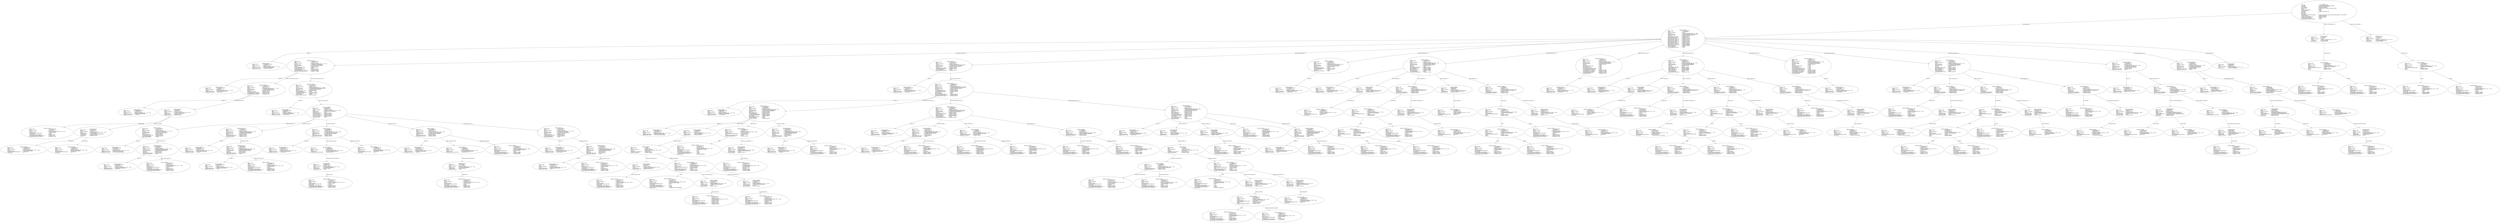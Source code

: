 digraph "requeue_statements.adt" {
  Unit_3 -> Element_2309106
      [ label=Unit_Declaration ];
  Unit_3 -> Element_2293428
      [ label="Context_Clause_Elements ( 1)" ];
  Unit_3 -> Element_2297425
      [ label="Context_Clause_Elements ( 2)" ];
  Unit_3
      [ label=<<TABLE BORDER="0" CELLBORDER="0" CELLSPACING="0" CELLPADDING="0"> 
          <TR><TD COLSPAN="3">Unit_3</TD></TR>
          <TR><TD ALIGN="LEFT">Unit_Kind   </TD><TD> = </TD><TD ALIGN="LEFT">A_PROCEDURE_BODY</TD></TR>
          <TR><TD ALIGN="LEFT">Unit_Class   </TD><TD> = </TD><TD ALIGN="LEFT">A_PUBLIC_DECLARATION_AND_BODY</TD></TR>
          <TR><TD ALIGN="LEFT">Unit_Origin   </TD><TD> = </TD><TD ALIGN="LEFT">AN_APPLICATION_UNIT</TD></TR>
          <TR><TD ALIGN="LEFT">Unit_Full_Name    </TD><TD> = </TD><TD ALIGN="LEFT">Requeue_statements</TD></TR>
          <TR><TD ALIGN="LEFT">Unique_Name   </TD><TD> = </TD><TD ALIGN="LEFT">ASIS Context 1: Requeue_statements (body)</TD></TR>
          <TR><TD ALIGN="LEFT">Exists  </TD><TD> = </TD><TD ALIGN="LEFT">TRUE</TD></TR>
          <TR><TD ALIGN="LEFT">Can_Be_Main_Program     </TD><TD> = </TD><TD ALIGN="LEFT">TRUE</TD></TR>
          <TR><TD ALIGN="LEFT">Is_Body_Required     </TD><TD> = </TD><TD ALIGN="LEFT">TRUE</TD></TR>
          <TR><TD ALIGN="LEFT">Text_Name   </TD><TD> = </TD><TD ALIGN="LEFT">requeue_statements.adb</TD></TR>
          <TR><TD ALIGN="LEFT">Text_Form   </TD><TD> = </TD><TD ALIGN="LEFT"></TD></TR>
          <TR><TD ALIGN="LEFT">Object_Name   </TD><TD> = </TD><TD ALIGN="LEFT"></TD></TR>
          <TR><TD ALIGN="LEFT">Object_Form   </TD><TD> = </TD><TD ALIGN="LEFT"></TD></TR>
          <TR><TD ALIGN="LEFT">Compilation_Command_Line_Options         </TD><TD> = </TD><TD ALIGN="LEFT">-gnatA -gnatc -gnatt -gnatws -gnatyN -mtune=generic -march=x86-64</TD></TR>
          <TR><TD ALIGN="LEFT">Unit_Declaration     </TD><TD> = </TD><TD ALIGN="LEFT">Element_2309106</TD></TR>
          <TR><TD ALIGN="LEFT">Context_Clause_Elements ( 1)        </TD><TD> = </TD><TD ALIGN="LEFT">Element_2293428</TD></TR>
          <TR><TD ALIGN="LEFT">Context_Clause_Elements ( 2)        </TD><TD> = </TD><TD ALIGN="LEFT">Element_2297425</TD></TR>
          <TR><TD ALIGN="LEFT">Corresponding_Declaration       </TD><TD> = </TD><TD ALIGN="LEFT">(none)</TD></TR>
          <TR><TD ALIGN="LEFT">Corresponding_Parent_Declaration         </TD><TD> = </TD><TD ALIGN="LEFT">Unit_1</TD></TR>
          </TABLE>> ];
  Element_2293428 -> Element_2295265
      [ label="Clause_Name ( 1)" ];
  Element_2293428
      [ label=<<TABLE BORDER="0" CELLBORDER="0" CELLSPACING="0" CELLPADDING="0"> 
          <TR><TD COLSPAN="3">Element_2293428</TD></TR>
          <TR><TD ALIGN="LEFT">Element_Kind    </TD><TD> = </TD><TD ALIGN="LEFT">A_CLAUSE</TD></TR>
          <TR><TD ALIGN="LEFT">Hash  </TD><TD> = </TD><TD ALIGN="LEFT"> 427626582</TD></TR>
          <TR><TD ALIGN="LEFT">Enclosing_Element     </TD><TD> = </TD><TD ALIGN="LEFT">(none)</TD></TR>
          <TR><TD ALIGN="LEFT">Source  </TD><TD> = </TD><TD ALIGN="LEFT">Requeue_statements.adb - 16:1 .. 16:17</TD></TR>
          <TR><TD ALIGN="LEFT">Clause_Kind   </TD><TD> = </TD><TD ALIGN="LEFT">A_WITH_CLAUSE</TD></TR>
          <TR><TD ALIGN="LEFT">Clause_Name ( 1)     </TD><TD> = </TD><TD ALIGN="LEFT">Element_2295265</TD></TR>
          </TABLE>> ];
  Element_2295265 -> Element_2292237
      [ label=Prefix ];
  Element_2295265 -> Element_2294237
      [ label=Selector ];
  Element_2295265
      [ label=<<TABLE BORDER="0" CELLBORDER="0" CELLSPACING="0" CELLPADDING="0"> 
          <TR><TD COLSPAN="3">Element_2295265</TD></TR>
          <TR><TD ALIGN="LEFT">Element_Kind    </TD><TD> = </TD><TD ALIGN="LEFT">AN_EXPRESSION</TD></TR>
          <TR><TD ALIGN="LEFT">Hash  </TD><TD> = </TD><TD ALIGN="LEFT">-1518530556</TD></TR>
          <TR><TD ALIGN="LEFT">Enclosing_Element     </TD><TD> = </TD><TD ALIGN="LEFT">Element_2293428</TD></TR>
          <TR><TD ALIGN="LEFT">Source  </TD><TD> = </TD><TD ALIGN="LEFT">Requeue_statements.adb - 16:6 .. 16:16</TD></TR>
          <TR><TD ALIGN="LEFT">Expression_Kind    </TD><TD> = </TD><TD ALIGN="LEFT">A_SELECTED_COMPONENT</TD></TR>
          <TR><TD ALIGN="LEFT">Corresponding_Expression_Type        </TD><TD> = </TD><TD ALIGN="LEFT">(none)</TD></TR>
          <TR><TD ALIGN="LEFT">Prefix  </TD><TD> = </TD><TD ALIGN="LEFT">Element_2292237</TD></TR>
          <TR><TD ALIGN="LEFT">Selector   </TD><TD> = </TD><TD ALIGN="LEFT">Element_2294237</TD></TR>
          </TABLE>> ];
  Element_2292237
      [ label=<<TABLE BORDER="0" CELLBORDER="0" CELLSPACING="0" CELLPADDING="0"> 
          <TR><TD COLSPAN="3">Element_2292237</TD></TR>
          <TR><TD ALIGN="LEFT">Element_Kind    </TD><TD> = </TD><TD ALIGN="LEFT">AN_EXPRESSION</TD></TR>
          <TR><TD ALIGN="LEFT">Hash  </TD><TD> = </TD><TD ALIGN="LEFT">-1719857034</TD></TR>
          <TR><TD ALIGN="LEFT">Enclosing_Element     </TD><TD> = </TD><TD ALIGN="LEFT">Element_2295265</TD></TR>
          <TR><TD ALIGN="LEFT">Source  </TD><TD> = </TD><TD ALIGN="LEFT">Requeue_statements.adb - 16:6 .. 16:8</TD></TR>
          <TR><TD ALIGN="LEFT">Expression_Kind    </TD><TD> = </TD><TD ALIGN="LEFT">AN_IDENTIFIER</TD></TR>
          <TR><TD ALIGN="LEFT">Corresponding_Expression_Type        </TD><TD> = </TD><TD ALIGN="LEFT">(none)</TD></TR>
          <TR><TD ALIGN="LEFT">Name_Image   </TD><TD> = </TD><TD ALIGN="LEFT">Ada</TD></TR>
          <TR><TD ALIGN="LEFT">Corresponding_Name_Definition        </TD><TD> = </TD><TD ALIGN="LEFT">Element_2680057</TD></TR>
          <TR><TD ALIGN="LEFT">Corresponding_Name_Definition_List ( 1)          </TD><TD> = </TD><TD ALIGN="LEFT">Element_2680057</TD></TR>
          <TR><TD ALIGN="LEFT">Corresponding_Name_Declaration        </TD><TD> = </TD><TD ALIGN="LEFT">Element_2693112</TD></TR>
          </TABLE>> ];
  Element_2294237
      [ label=<<TABLE BORDER="0" CELLBORDER="0" CELLSPACING="0" CELLPADDING="0"> 
          <TR><TD COLSPAN="3">Element_2294237</TD></TR>
          <TR><TD ALIGN="LEFT">Element_Kind    </TD><TD> = </TD><TD ALIGN="LEFT">AN_EXPRESSION</TD></TR>
          <TR><TD ALIGN="LEFT">Hash  </TD><TD> = </TD><TD ALIGN="LEFT">-1451421578</TD></TR>
          <TR><TD ALIGN="LEFT">Enclosing_Element     </TD><TD> = </TD><TD ALIGN="LEFT">Element_2295265</TD></TR>
          <TR><TD ALIGN="LEFT">Source  </TD><TD> = </TD><TD ALIGN="LEFT">Requeue_statements.adb - 16:10 .. 16:16</TD></TR>
          <TR><TD ALIGN="LEFT">Expression_Kind    </TD><TD> = </TD><TD ALIGN="LEFT">AN_IDENTIFIER</TD></TR>
          <TR><TD ALIGN="LEFT">Corresponding_Expression_Type        </TD><TD> = </TD><TD ALIGN="LEFT">(none)</TD></TR>
          <TR><TD ALIGN="LEFT">Name_Image   </TD><TD> = </TD><TD ALIGN="LEFT">Text_IO</TD></TR>
          <TR><TD ALIGN="LEFT">Corresponding_Name_Definition        </TD><TD> = </TD><TD ALIGN="LEFT">Element_2728081</TD></TR>
          <TR><TD ALIGN="LEFT">Corresponding_Name_Definition_List ( 1)          </TD><TD> = </TD><TD ALIGN="LEFT">Element_2728081</TD></TR>
          <TR><TD ALIGN="LEFT">Corresponding_Name_Declaration        </TD><TD> = </TD><TD ALIGN="LEFT">Element_6689112</TD></TR>
          </TABLE>> ];
  Element_2297425 -> Element_2299265
      [ label="Clause_Name ( 1)" ];
  Element_2297425
      [ label=<<TABLE BORDER="0" CELLBORDER="0" CELLSPACING="0" CELLPADDING="0"> 
          <TR><TD COLSPAN="3">Element_2297425</TD></TR>
          <TR><TD ALIGN="LEFT">Element_Kind    </TD><TD> = </TD><TD ALIGN="LEFT">A_CLAUSE</TD></TR>
          <TR><TD ALIGN="LEFT">Hash  </TD><TD> = </TD><TD ALIGN="LEFT">-1921183660</TD></TR>
          <TR><TD ALIGN="LEFT">Enclosing_Element     </TD><TD> = </TD><TD ALIGN="LEFT">(none)</TD></TR>
          <TR><TD ALIGN="LEFT">Source  </TD><TD> = </TD><TD ALIGN="LEFT">Requeue_statements.adb - 16:19 .. 16:34</TD></TR>
          <TR><TD ALIGN="LEFT">Clause_Kind   </TD><TD> = </TD><TD ALIGN="LEFT">A_USE_PACKAGE_CLAUSE</TD></TR>
          <TR><TD ALIGN="LEFT">Clause_Name ( 1)     </TD><TD> = </TD><TD ALIGN="LEFT">Element_2299265</TD></TR>
          </TABLE>> ];
  Element_2299265 -> Element_2296237
      [ label=Prefix ];
  Element_2299265 -> Element_2298237
      [ label=Selector ];
  Element_2299265
      [ label=<<TABLE BORDER="0" CELLBORDER="0" CELLSPACING="0" CELLPADDING="0"> 
          <TR><TD COLSPAN="3">Element_2299265</TD></TR>
          <TR><TD ALIGN="LEFT">Element_Kind    </TD><TD> = </TD><TD ALIGN="LEFT">AN_EXPRESSION</TD></TR>
          <TR><TD ALIGN="LEFT">Hash  </TD><TD> = </TD><TD ALIGN="LEFT">-1451421692</TD></TR>
          <TR><TD ALIGN="LEFT">Enclosing_Element     </TD><TD> = </TD><TD ALIGN="LEFT">Element_2297425</TD></TR>
          <TR><TD ALIGN="LEFT">Source  </TD><TD> = </TD><TD ALIGN="LEFT">Requeue_statements.adb - 16:23 .. 16:33</TD></TR>
          <TR><TD ALIGN="LEFT">Expression_Kind    </TD><TD> = </TD><TD ALIGN="LEFT">A_SELECTED_COMPONENT</TD></TR>
          <TR><TD ALIGN="LEFT">Corresponding_Expression_Type        </TD><TD> = </TD><TD ALIGN="LEFT">(none)</TD></TR>
          <TR><TD ALIGN="LEFT">Prefix  </TD><TD> = </TD><TD ALIGN="LEFT">Element_2296237</TD></TR>
          <TR><TD ALIGN="LEFT">Selector   </TD><TD> = </TD><TD ALIGN="LEFT">Element_2298237</TD></TR>
          </TABLE>> ];
  Element_2296237
      [ label=<<TABLE BORDER="0" CELLBORDER="0" CELLSPACING="0" CELLPADDING="0"> 
          <TR><TD COLSPAN="3">Element_2296237</TD></TR>
          <TR><TD ALIGN="LEFT">Element_Kind    </TD><TD> = </TD><TD ALIGN="LEFT">AN_EXPRESSION</TD></TR>
          <TR><TD ALIGN="LEFT">Hash  </TD><TD> = </TD><TD ALIGN="LEFT">-1652748170</TD></TR>
          <TR><TD ALIGN="LEFT">Enclosing_Element     </TD><TD> = </TD><TD ALIGN="LEFT">Element_2299265</TD></TR>
          <TR><TD ALIGN="LEFT">Source  </TD><TD> = </TD><TD ALIGN="LEFT">Requeue_statements.adb - 16:23 .. 16:25</TD></TR>
          <TR><TD ALIGN="LEFT">Expression_Kind    </TD><TD> = </TD><TD ALIGN="LEFT">AN_IDENTIFIER</TD></TR>
          <TR><TD ALIGN="LEFT">Corresponding_Expression_Type        </TD><TD> = </TD><TD ALIGN="LEFT">(none)</TD></TR>
          <TR><TD ALIGN="LEFT">Name_Image   </TD><TD> = </TD><TD ALIGN="LEFT">Ada</TD></TR>
          <TR><TD ALIGN="LEFT">Corresponding_Name_Definition        </TD><TD> = </TD><TD ALIGN="LEFT">Element_2680057</TD></TR>
          <TR><TD ALIGN="LEFT">Corresponding_Name_Definition_List ( 1)          </TD><TD> = </TD><TD ALIGN="LEFT">Element_2680057</TD></TR>
          <TR><TD ALIGN="LEFT">Corresponding_Name_Declaration        </TD><TD> = </TD><TD ALIGN="LEFT">Element_2693112</TD></TR>
          </TABLE>> ];
  Element_2298237
      [ label=<<TABLE BORDER="0" CELLBORDER="0" CELLSPACING="0" CELLPADDING="0"> 
          <TR><TD COLSPAN="3">Element_2298237</TD></TR>
          <TR><TD ALIGN="LEFT">Element_Kind    </TD><TD> = </TD><TD ALIGN="LEFT">AN_EXPRESSION</TD></TR>
          <TR><TD ALIGN="LEFT">Hash  </TD><TD> = </TD><TD ALIGN="LEFT">-1384312714</TD></TR>
          <TR><TD ALIGN="LEFT">Enclosing_Element     </TD><TD> = </TD><TD ALIGN="LEFT">Element_2299265</TD></TR>
          <TR><TD ALIGN="LEFT">Source  </TD><TD> = </TD><TD ALIGN="LEFT">Requeue_statements.adb - 16:27 .. 16:33</TD></TR>
          <TR><TD ALIGN="LEFT">Expression_Kind    </TD><TD> = </TD><TD ALIGN="LEFT">AN_IDENTIFIER</TD></TR>
          <TR><TD ALIGN="LEFT">Corresponding_Expression_Type        </TD><TD> = </TD><TD ALIGN="LEFT">(none)</TD></TR>
          <TR><TD ALIGN="LEFT">Name_Image   </TD><TD> = </TD><TD ALIGN="LEFT">Text_IO</TD></TR>
          <TR><TD ALIGN="LEFT">Corresponding_Name_Definition        </TD><TD> = </TD><TD ALIGN="LEFT">Element_2728081</TD></TR>
          <TR><TD ALIGN="LEFT">Corresponding_Name_Definition_List ( 1)          </TD><TD> = </TD><TD ALIGN="LEFT">Element_2728081</TD></TR>
          <TR><TD ALIGN="LEFT">Corresponding_Name_Declaration        </TD><TD> = </TD><TD ALIGN="LEFT">Element_6689112</TD></TR>
          </TABLE>> ];
  Element_2309106 -> Element_2301057
      [ label="Names ( 1)" ];
  Element_2309106 -> Element_2421112
      [ label="Body_Declarative_Items ( 1)" ];
  Element_2309106 -> Element_2431113
      [ label="Body_Declarative_Items ( 2)" ];
  Element_2309106 -> Element_17573093
      [ label="Body_Declarative_Items ( 3)" ];
  Element_2309106 -> Element_2554122
      [ label="Body_Declarative_Items ( 4)" ];
  Element_2309106 -> Element_2577083
      [ label="Body_Declarative_Items ( 5)" ];
  Element_2309106 -> Element_2593122
      [ label="Body_Declarative_Items ( 6)" ];
  Element_2309106 -> Element_2613083
      [ label="Body_Declarative_Items ( 7)" ];
  Element_2309106 -> Element_2629122
      [ label="Body_Declarative_Items ( 8)" ];
  Element_2309106 -> Element_2652090
      [ label="Body_Declarative_Items ( 9)" ];
  Element_2309106 -> Element_2666090
      [ label="Body_Declarative_Items ( 10)" ];
  Element_2309106 -> Element_2674387
      [ label="Body_Statements ( 1)" ];
  Element_2309106
      [ label=<<TABLE BORDER="0" CELLBORDER="0" CELLSPACING="0" CELLPADDING="0"> 
          <TR><TD COLSPAN="3">Element_2309106</TD></TR>
          <TR><TD ALIGN="LEFT">Element_Kind    </TD><TD> = </TD><TD ALIGN="LEFT">A_DECLARATION</TD></TR>
          <TR><TD ALIGN="LEFT">Hash  </TD><TD> = </TD><TD ALIGN="LEFT">-2101442406</TD></TR>
          <TR><TD ALIGN="LEFT">Enclosing_Element     </TD><TD> = </TD><TD ALIGN="LEFT">(none)</TD></TR>
          <TR><TD ALIGN="LEFT">Source  </TD><TD> = </TD><TD ALIGN="LEFT">Requeue_statements.adb - 17:1 .. 94:23</TD></TR>
          <TR><TD ALIGN="LEFT">Declaration_Kind     </TD><TD> = </TD><TD ALIGN="LEFT">A_PROCEDURE_BODY_DECLARATION</TD></TR>
          <TR><TD ALIGN="LEFT">Declaration_Origin     </TD><TD> = </TD><TD ALIGN="LEFT">AN_EXPLICIT_DECLARATION</TD></TR>
          <TR><TD ALIGN="LEFT">Names ( 1)   </TD><TD> = </TD><TD ALIGN="LEFT">Element_2301057</TD></TR>
          <TR><TD ALIGN="LEFT">Corresponding_End_Name      </TD><TD> = </TD><TD ALIGN="LEFT">Element_2675237</TD></TR>
          <TR><TD ALIGN="LEFT">Body_Declarative_Items ( 1)       </TD><TD> = </TD><TD ALIGN="LEFT">Element_2421112</TD></TR>
          <TR><TD ALIGN="LEFT">Body_Declarative_Items ( 2)       </TD><TD> = </TD><TD ALIGN="LEFT">Element_2431113</TD></TR>
          <TR><TD ALIGN="LEFT">Body_Declarative_Items ( 3)       </TD><TD> = </TD><TD ALIGN="LEFT">Element_17573093</TD></TR>
          <TR><TD ALIGN="LEFT">Body_Declarative_Items ( 4)       </TD><TD> = </TD><TD ALIGN="LEFT">Element_2554122</TD></TR>
          <TR><TD ALIGN="LEFT">Body_Declarative_Items ( 5)       </TD><TD> = </TD><TD ALIGN="LEFT">Element_2577083</TD></TR>
          <TR><TD ALIGN="LEFT">Body_Declarative_Items ( 6)       </TD><TD> = </TD><TD ALIGN="LEFT">Element_2593122</TD></TR>
          <TR><TD ALIGN="LEFT">Body_Declarative_Items ( 7)       </TD><TD> = </TD><TD ALIGN="LEFT">Element_2613083</TD></TR>
          <TR><TD ALIGN="LEFT">Body_Declarative_Items ( 8)       </TD><TD> = </TD><TD ALIGN="LEFT">Element_2629122</TD></TR>
          <TR><TD ALIGN="LEFT">Body_Declarative_Items ( 9)       </TD><TD> = </TD><TD ALIGN="LEFT">Element_2652090</TD></TR>
          <TR><TD ALIGN="LEFT">Body_Declarative_Items ( 10)        </TD><TD> = </TD><TD ALIGN="LEFT">Element_2666090</TD></TR>
          <TR><TD ALIGN="LEFT">Body_Statements ( 1)      </TD><TD> = </TD><TD ALIGN="LEFT">Element_2674387</TD></TR>
          <TR><TD ALIGN="LEFT">Is_Name_Repeated     </TD><TD> = </TD><TD ALIGN="LEFT">TRUE</TD></TR>
          <TR><TD ALIGN="LEFT">Corresponding_Declaration       </TD><TD> = </TD><TD ALIGN="LEFT">(none)</TD></TR>
          </TABLE>> ];
  Element_2301057
      [ label=<<TABLE BORDER="0" CELLBORDER="0" CELLSPACING="0" CELLPADDING="0"> 
          <TR><TD COLSPAN="3">Element_2301057</TD></TR>
          <TR><TD ALIGN="LEFT">Element_Kind    </TD><TD> = </TD><TD ALIGN="LEFT">A_DEFINING_NAME</TD></TR>
          <TR><TD ALIGN="LEFT">Hash  </TD><TD> = </TD><TD ALIGN="LEFT"> 1455327374</TD></TR>
          <TR><TD ALIGN="LEFT">Enclosing_Element     </TD><TD> = </TD><TD ALIGN="LEFT">Element_2309106</TD></TR>
          <TR><TD ALIGN="LEFT">Source  </TD><TD> = </TD><TD ALIGN="LEFT">Requeue_statements.adb - 17:11 .. 17:28</TD></TR>
          <TR><TD ALIGN="LEFT">Defining_Name_Kind     </TD><TD> = </TD><TD ALIGN="LEFT">A_DEFINING_IDENTIFIER</TD></TR>
          <TR><TD ALIGN="LEFT">Defining_Name_Image     </TD><TD> = </TD><TD ALIGN="LEFT">"Requeue_statements"</TD></TR>
          </TABLE>> ];
  Element_2421112 -> Element_2311057
      [ label="Names ( 1)" ];
  Element_2421112 -> Element_2319089
      [ label="Visible_Part_Declarative_Items ( 1)" ];
  Element_2421112 -> Element_17550094
      [ label="Visible_Part_Declarative_Items ( 2)" ];
  Element_2421112
      [ label=<<TABLE BORDER="0" CELLBORDER="0" CELLSPACING="0" CELLPADDING="0"> 
          <TR><TD COLSPAN="3">Element_2421112</TD></TR>
          <TR><TD ALIGN="LEFT">Element_Kind    </TD><TD> = </TD><TD ALIGN="LEFT">A_DECLARATION</TD></TR>
          <TR><TD ALIGN="LEFT">Hash  </TD><TD> = </TD><TD ALIGN="LEFT"> 73352334</TD></TR>
          <TR><TD ALIGN="LEFT">Enclosing_Element     </TD><TD> = </TD><TD ALIGN="LEFT">Element_2309106</TD></TR>
          <TR><TD ALIGN="LEFT">Source  </TD><TD> = </TD><TD ALIGN="LEFT">Requeue_statements.adb - 18:4 .. 29:20</TD></TR>
          <TR><TD ALIGN="LEFT">Declaration_Kind     </TD><TD> = </TD><TD ALIGN="LEFT">A_PACKAGE_DECLARATION</TD></TR>
          <TR><TD ALIGN="LEFT">Declaration_Origin     </TD><TD> = </TD><TD ALIGN="LEFT">AN_EXPLICIT_DECLARATION</TD></TR>
          <TR><TD ALIGN="LEFT">Names ( 1)   </TD><TD> = </TD><TD ALIGN="LEFT">Element_2311057</TD></TR>
          <TR><TD ALIGN="LEFT">Corresponding_End_Name      </TD><TD> = </TD><TD ALIGN="LEFT">Element_2422237</TD></TR>
          <TR><TD ALIGN="LEFT">Is_Name_Repeated     </TD><TD> = </TD><TD ALIGN="LEFT">TRUE</TD></TR>
          <TR><TD ALIGN="LEFT">Corresponding_Declaration       </TD><TD> = </TD><TD ALIGN="LEFT">Element_2421112</TD></TR>
          <TR><TD ALIGN="LEFT">Corresponding_Body     </TD><TD> = </TD><TD ALIGN="LEFT">Element_2431113</TD></TR>
          <TR><TD ALIGN="LEFT">Visible_Part_Declarative_Items ( 1)         </TD><TD> = </TD><TD ALIGN="LEFT">Element_2319089</TD></TR>
          <TR><TD ALIGN="LEFT">Visible_Part_Declarative_Items ( 2)         </TD><TD> = </TD><TD ALIGN="LEFT">Element_17550094</TD></TR>
          </TABLE>> ];
  Element_2311057
      [ label=<<TABLE BORDER="0" CELLBORDER="0" CELLSPACING="0" CELLPADDING="0"> 
          <TR><TD COLSPAN="3">Element_2311057</TD></TR>
          <TR><TD ALIGN="LEFT">Element_Kind    </TD><TD> = </TD><TD ALIGN="LEFT">A_DEFINING_NAME</TD></TR>
          <TR><TD ALIGN="LEFT">Hash  </TD><TD> = </TD><TD ALIGN="LEFT"> 744440967</TD></TR>
          <TR><TD ALIGN="LEFT">Enclosing_Element     </TD><TD> = </TD><TD ALIGN="LEFT">Element_2421112</TD></TR>
          <TR><TD ALIGN="LEFT">Source  </TD><TD> = </TD><TD ALIGN="LEFT">Requeue_statements.adb - 18:12 .. 18:23</TD></TR>
          <TR><TD ALIGN="LEFT">Defining_Name_Kind     </TD><TD> = </TD><TD ALIGN="LEFT">A_DEFINING_IDENTIFIER</TD></TR>
          <TR><TD ALIGN="LEFT">Defining_Name_Image     </TD><TD> = </TD><TD ALIGN="LEFT">"Load_Control"</TD></TR>
          </TABLE>> ];
  Element_2319089 -> Element_2320057
      [ label="Names ( 1)" ];
  Element_2319089 -> Element_2332176
      [ label=Type_Declaration_View ];
  Element_2319089
      [ label=<<TABLE BORDER="0" CELLBORDER="0" CELLSPACING="0" CELLPADDING="0"> 
          <TR><TD COLSPAN="3">Element_2319089</TD></TR>
          <TR><TD ALIGN="LEFT">Element_Kind    </TD><TD> = </TD><TD ALIGN="LEFT">A_DECLARATION</TD></TR>
          <TR><TD ALIGN="LEFT">Hash  </TD><TD> = </TD><TD ALIGN="LEFT">-1817206171</TD></TR>
          <TR><TD ALIGN="LEFT">Enclosing_Element     </TD><TD> = </TD><TD ALIGN="LEFT">Element_2421112</TD></TR>
          <TR><TD ALIGN="LEFT">Source  </TD><TD> = </TD><TD ALIGN="LEFT">Requeue_statements.adb - 19:7 .. 19:46</TD></TR>
          <TR><TD ALIGN="LEFT">Declaration_Kind     </TD><TD> = </TD><TD ALIGN="LEFT">A_SUBTYPE_DECLARATION</TD></TR>
          <TR><TD ALIGN="LEFT">Declaration_Origin     </TD><TD> = </TD><TD ALIGN="LEFT">AN_EXPLICIT_DECLARATION</TD></TR>
          <TR><TD ALIGN="LEFT">Names ( 1)   </TD><TD> = </TD><TD ALIGN="LEFT">Element_2320057</TD></TR>
          <TR><TD ALIGN="LEFT">Type_Declaration_View      </TD><TD> = </TD><TD ALIGN="LEFT">Element_2332176</TD></TR>
          <TR><TD ALIGN="LEFT">Corresponding_First_Subtype       </TD><TD> = </TD><TD ALIGN="LEFT">Element_917082</TD></TR>
          <TR><TD ALIGN="LEFT">Corresponding_Last_Constraint        </TD><TD> = </TD><TD ALIGN="LEFT">Element_917082</TD></TR>
          <TR><TD ALIGN="LEFT">Corresponding_Last_Subtype       </TD><TD> = </TD><TD ALIGN="LEFT">Element_917082</TD></TR>
          </TABLE>> ];
  Element_2320057
      [ label=<<TABLE BORDER="0" CELLBORDER="0" CELLSPACING="0" CELLPADDING="0"> 
          <TR><TD COLSPAN="3">Element_2320057</TD></TR>
          <TR><TD ALIGN="LEFT">Element_Kind    </TD><TD> = </TD><TD ALIGN="LEFT">A_DEFINING_NAME</TD></TR>
          <TR><TD ALIGN="LEFT">Hash  </TD><TD> = </TD><TD ALIGN="LEFT">-1750097309</TD></TR>
          <TR><TD ALIGN="LEFT">Enclosing_Element     </TD><TD> = </TD><TD ALIGN="LEFT">Element_2319089</TD></TR>
          <TR><TD ALIGN="LEFT">Source  </TD><TD> = </TD><TD ALIGN="LEFT">Requeue_statements.adb - 19:15 .. 19:23</TD></TR>
          <TR><TD ALIGN="LEFT">Defining_Name_Kind     </TD><TD> = </TD><TD ALIGN="LEFT">A_DEFINING_IDENTIFIER</TD></TR>
          <TR><TD ALIGN="LEFT">Defining_Name_Image     </TD><TD> = </TD><TD ALIGN="LEFT">"Load_Type"</TD></TR>
          </TABLE>> ];
  Element_2332176 -> Element_2327237
      [ label=Subtype_Mark ];
  Element_2332176 -> Element_2328178
      [ label=Subtype_Constraint ];
  Element_2332176
      [ label=<<TABLE BORDER="0" CELLBORDER="0" CELLSPACING="0" CELLPADDING="0"> 
          <TR><TD COLSPAN="3">Element_2332176</TD></TR>
          <TR><TD ALIGN="LEFT">Element_Kind    </TD><TD> = </TD><TD ALIGN="LEFT">A_DEFINITION</TD></TR>
          <TR><TD ALIGN="LEFT">Hash  </TD><TD> = </TD><TD ALIGN="LEFT"> 103785067</TD></TR>
          <TR><TD ALIGN="LEFT">Enclosing_Element     </TD><TD> = </TD><TD ALIGN="LEFT">Element_2319089</TD></TR>
          <TR><TD ALIGN="LEFT">Source  </TD><TD> = </TD><TD ALIGN="LEFT">Requeue_statements.adb - 19:28 .. 19:45</TD></TR>
          <TR><TD ALIGN="LEFT">Definition_Kind    </TD><TD> = </TD><TD ALIGN="LEFT">A_SUBTYPE_INDICATION</TD></TR>
          <TR><TD ALIGN="LEFT">Subtype_Mark    </TD><TD> = </TD><TD ALIGN="LEFT">Element_2327237</TD></TR>
          <TR><TD ALIGN="LEFT">Subtype_Constraint     </TD><TD> = </TD><TD ALIGN="LEFT">Element_2328178</TD></TR>
          </TABLE>> ];
  Element_2327237
      [ label=<<TABLE BORDER="0" CELLBORDER="0" CELLSPACING="0" CELLPADDING="0"> 
          <TR><TD COLSPAN="3">Element_2327237</TD></TR>
          <TR><TD ALIGN="LEFT">Element_Kind    </TD><TD> = </TD><TD ALIGN="LEFT">AN_EXPRESSION</TD></TR>
          <TR><TD ALIGN="LEFT">Hash  </TD><TD> = </TD><TD ALIGN="LEFT">-701521298</TD></TR>
          <TR><TD ALIGN="LEFT">Enclosing_Element     </TD><TD> = </TD><TD ALIGN="LEFT">Element_2332176</TD></TR>
          <TR><TD ALIGN="LEFT">Source  </TD><TD> = </TD><TD ALIGN="LEFT">Requeue_statements.adb - 19:28 .. 19:34</TD></TR>
          <TR><TD ALIGN="LEFT">Expression_Kind    </TD><TD> = </TD><TD ALIGN="LEFT">AN_IDENTIFIER</TD></TR>
          <TR><TD ALIGN="LEFT">Corresponding_Expression_Type        </TD><TD> = </TD><TD ALIGN="LEFT">(none)</TD></TR>
          <TR><TD ALIGN="LEFT">Name_Image   </TD><TD> = </TD><TD ALIGN="LEFT">Integer</TD></TR>
          <TR><TD ALIGN="LEFT">Corresponding_Name_Definition        </TD><TD> = </TD><TD ALIGN="LEFT">Element_37057</TD></TR>
          <TR><TD ALIGN="LEFT">Corresponding_Name_Definition_List ( 1)          </TD><TD> = </TD><TD ALIGN="LEFT">Element_37057</TD></TR>
          <TR><TD ALIGN="LEFT">Corresponding_Name_Declaration        </TD><TD> = </TD><TD ALIGN="LEFT">Element_917082</TD></TR>
          </TABLE>> ];
  Element_2328178 -> Element_2329234
      [ label=Lower_Bound ];
  Element_2328178 -> Element_2331234
      [ label=Upper_Bound ];
  Element_2328178
      [ label=<<TABLE BORDER="0" CELLBORDER="0" CELLSPACING="0" CELLPADDING="0"> 
          <TR><TD COLSPAN="3">Element_2328178</TD></TR>
          <TR><TD ALIGN="LEFT">Element_Kind    </TD><TD> = </TD><TD ALIGN="LEFT">A_DEFINITION</TD></TR>
          <TR><TD ALIGN="LEFT">Hash  </TD><TD> = </TD><TD ALIGN="LEFT"> 573547115</TD></TR>
          <TR><TD ALIGN="LEFT">Enclosing_Element     </TD><TD> = </TD><TD ALIGN="LEFT">Element_2332176</TD></TR>
          <TR><TD ALIGN="LEFT">Source  </TD><TD> = </TD><TD ALIGN="LEFT">Requeue_statements.adb - 19:42 .. 19:45</TD></TR>
          <TR><TD ALIGN="LEFT">Definition_Kind    </TD><TD> = </TD><TD ALIGN="LEFT">A_CONSTRAINT</TD></TR>
          <TR><TD ALIGN="LEFT">Constraint_Kind    </TD><TD> = </TD><TD ALIGN="LEFT">A_SIMPLE_EXPRESSION_RANGE</TD></TR>
          <TR><TD ALIGN="LEFT">Lower_Bound   </TD><TD> = </TD><TD ALIGN="LEFT">Element_2329234</TD></TR>
          <TR><TD ALIGN="LEFT">Upper_Bound   </TD><TD> = </TD><TD ALIGN="LEFT">Element_2331234</TD></TR>
          </TABLE>> ];
  Element_2329234
      [ label=<<TABLE BORDER="0" CELLBORDER="0" CELLSPACING="0" CELLPADDING="0"> 
          <TR><TD COLSPAN="3">Element_2329234</TD></TR>
          <TR><TD ALIGN="LEFT">Element_Kind    </TD><TD> = </TD><TD ALIGN="LEFT">AN_EXPRESSION</TD></TR>
          <TR><TD ALIGN="LEFT">Hash  </TD><TD> = </TD><TD ALIGN="LEFT">-1523604882</TD></TR>
          <TR><TD ALIGN="LEFT">Enclosing_Element     </TD><TD> = </TD><TD ALIGN="LEFT">Element_2328178</TD></TR>
          <TR><TD ALIGN="LEFT">Source  </TD><TD> = </TD><TD ALIGN="LEFT">Requeue_statements.adb - 19:42 .. 19:42</TD></TR>
          <TR><TD ALIGN="LEFT">Expression_Kind    </TD><TD> = </TD><TD ALIGN="LEFT">AN_INTEGER_LITERAL</TD></TR>
          <TR><TD ALIGN="LEFT">Corresponding_Expression_Type        </TD><TD> = </TD><TD ALIGN="LEFT">Element_82</TD></TR>
          <TR><TD ALIGN="LEFT">Value_Image   </TD><TD> = </TD><TD ALIGN="LEFT">0</TD></TR>
          </TABLE>> ];
  Element_2331234
      [ label=<<TABLE BORDER="0" CELLBORDER="0" CELLSPACING="0" CELLPADDING="0"> 
          <TR><TD COLSPAN="3">Element_2331234</TD></TR>
          <TR><TD ALIGN="LEFT">Element_Kind    </TD><TD> = </TD><TD ALIGN="LEFT">AN_EXPRESSION</TD></TR>
          <TR><TD ALIGN="LEFT">Hash  </TD><TD> = </TD><TD ALIGN="LEFT">-1498439058</TD></TR>
          <TR><TD ALIGN="LEFT">Enclosing_Element     </TD><TD> = </TD><TD ALIGN="LEFT">Element_2328178</TD></TR>
          <TR><TD ALIGN="LEFT">Source  </TD><TD> = </TD><TD ALIGN="LEFT">Requeue_statements.adb - 19:45 .. 19:45</TD></TR>
          <TR><TD ALIGN="LEFT">Expression_Kind    </TD><TD> = </TD><TD ALIGN="LEFT">AN_INTEGER_LITERAL</TD></TR>
          <TR><TD ALIGN="LEFT">Corresponding_Expression_Type        </TD><TD> = </TD><TD ALIGN="LEFT">Element_82</TD></TR>
          <TR><TD ALIGN="LEFT">Value_Image   </TD><TD> = </TD><TD ALIGN="LEFT">5</TD></TR>
          </TABLE>> ];
  Element_17550094 -> Element_2336057
      [ label="Names ( 1)" ];
  Element_17550094 -> Element_2343208
      [ label=Object_Declaration_View ];
  Element_17550094
      [ label=<<TABLE BORDER="0" CELLBORDER="0" CELLSPACING="0" CELLPADDING="0"> 
          <TR><TD COLSPAN="3">Element_17550094</TD></TR>
          <TR><TD ALIGN="LEFT">Element_Kind    </TD><TD> = </TD><TD ALIGN="LEFT">A_DECLARATION</TD></TR>
          <TR><TD ALIGN="LEFT">Hash  </TD><TD> = </TD><TD ALIGN="LEFT"> 2028726441</TD></TR>
          <TR><TD ALIGN="LEFT">Enclosing_Element     </TD><TD> = </TD><TD ALIGN="LEFT">Element_2421112</TD></TR>
          <TR><TD ALIGN="LEFT">Source  </TD><TD> = </TD><TD ALIGN="LEFT">Requeue_statements.adb - 21:7 .. 28:23</TD></TR>
          <TR><TD ALIGN="LEFT">Declaration_Kind     </TD><TD> = </TD><TD ALIGN="LEFT">A_SINGLE_PROTECTED_DECLARATION</TD></TR>
          <TR><TD ALIGN="LEFT">Declaration_Origin     </TD><TD> = </TD><TD ALIGN="LEFT">AN_EXPLICIT_DECLARATION</TD></TR>
          <TR><TD ALIGN="LEFT">Names ( 1)   </TD><TD> = </TD><TD ALIGN="LEFT">Element_2336057</TD></TR>
          <TR><TD ALIGN="LEFT">Object_Declaration_View      </TD><TD> = </TD><TD ALIGN="LEFT">Element_2343208</TD></TR>
          <TR><TD ALIGN="LEFT">Is_Name_Repeated     </TD><TD> = </TD><TD ALIGN="LEFT">TRUE</TD></TR>
          <TR><TD ALIGN="LEFT">Corresponding_Declaration       </TD><TD> = </TD><TD ALIGN="LEFT">Element_17550094</TD></TR>
          <TR><TD ALIGN="LEFT">Corresponding_Body     </TD><TD> = </TD><TD ALIGN="LEFT">Element_2440123</TD></TR>
          <TR><TD ALIGN="LEFT">Has_Protected    </TD><TD> = </TD><TD ALIGN="LEFT">TRUE</TD></TR>
          <TR><TD ALIGN="LEFT">Corresponding_End_Name      </TD><TD> = </TD><TD ALIGN="LEFT">Element_2418237</TD></TR>
          </TABLE>> ];
  Element_2336057
      [ label=<<TABLE BORDER="0" CELLBORDER="0" CELLSPACING="0" CELLPADDING="0"> 
          <TR><TD COLSPAN="3">Element_2336057</TD></TR>
          <TR><TD ALIGN="LEFT">Element_Kind    </TD><TD> = </TD><TD ALIGN="LEFT">A_DEFINING_NAME</TD></TR>
          <TR><TD ALIGN="LEFT">Hash  </TD><TD> = </TD><TD ALIGN="LEFT">-466884440</TD></TR>
          <TR><TD ALIGN="LEFT">Enclosing_Element     </TD><TD> = </TD><TD ALIGN="LEFT">Element_17550094</TD></TR>
          <TR><TD ALIGN="LEFT">Source  </TD><TD> = </TD><TD ALIGN="LEFT">Requeue_statements.adb - 21:17 .. 21:28</TD></TR>
          <TR><TD ALIGN="LEFT">Defining_Name_Kind     </TD><TD> = </TD><TD ALIGN="LEFT">A_DEFINING_IDENTIFIER</TD></TR>
          <TR><TD ALIGN="LEFT">Defining_Name_Image     </TD><TD> = </TD><TD ALIGN="LEFT">"Load_Manager"</TD></TR>
          </TABLE>> ];
  Element_2343208 -> Element_2344124
      [ label="Visible_Part_Items ( 1)" ];
  Element_2343208 -> Element_2378103
      [ label="Visible_Part_Items ( 2)" ];
  Element_2343208 -> Element_2387099
      [ label="Private_Part_Items ( 1)" ];
  Element_2343208 -> Element_2398099
      [ label="Private_Part_Items ( 2)" ];
  Element_2343208 -> Element_2401124
      [ label="Private_Part_Items ( 3)" ];
  Element_2343208
      [ label=<<TABLE BORDER="0" CELLBORDER="0" CELLSPACING="0" CELLPADDING="0"> 
          <TR><TD COLSPAN="3">Element_2343208</TD></TR>
          <TR><TD ALIGN="LEFT">Element_Kind    </TD><TD> = </TD><TD ALIGN="LEFT">A_DEFINITION</TD></TR>
          <TR><TD ALIGN="LEFT">Hash  </TD><TD> = </TD><TD ALIGN="LEFT">-1599736743</TD></TR>
          <TR><TD ALIGN="LEFT">Enclosing_Element     </TD><TD> = </TD><TD ALIGN="LEFT">Element_17550094</TD></TR>
          <TR><TD ALIGN="LEFT">Source  </TD><TD> = </TD><TD ALIGN="LEFT">Requeue_statements.adb - 22:10 .. 28:22</TD></TR>
          <TR><TD ALIGN="LEFT">Definition_Kind    </TD><TD> = </TD><TD ALIGN="LEFT">A_PROTECTED_DEFINITION</TD></TR>
          <TR><TD ALIGN="LEFT">Has_Protected    </TD><TD> = </TD><TD ALIGN="LEFT">TRUE</TD></TR>
          <TR><TD ALIGN="LEFT">Visible_Part_Items ( 1)      </TD><TD> = </TD><TD ALIGN="LEFT">Element_2344124</TD></TR>
          <TR><TD ALIGN="LEFT">Visible_Part_Items ( 2)      </TD><TD> = </TD><TD ALIGN="LEFT">Element_2378103</TD></TR>
          <TR><TD ALIGN="LEFT">Private_Part_Items ( 1)      </TD><TD> = </TD><TD ALIGN="LEFT">Element_2387099</TD></TR>
          <TR><TD ALIGN="LEFT">Private_Part_Items ( 2)      </TD><TD> = </TD><TD ALIGN="LEFT">Element_2398099</TD></TR>
          <TR><TD ALIGN="LEFT">Private_Part_Items ( 3)      </TD><TD> = </TD><TD ALIGN="LEFT">Element_2401124</TD></TR>
          <TR><TD ALIGN="LEFT">Is_Private_Present     </TD><TD> = </TD><TD ALIGN="LEFT">TRUE</TD></TR>
          </TABLE>> ];
  Element_2344124 -> Element_2345057
      [ label="Names ( 1)" ];
  Element_2344124 -> Element_2359105
      [ label="Parameter_Profile ( 1)" ];
  Element_2344124
      [ label=<<TABLE BORDER="0" CELLBORDER="0" CELLSPACING="0" CELLPADDING="0"> 
          <TR><TD COLSPAN="3">Element_2344124</TD></TR>
          <TR><TD ALIGN="LEFT">Element_Kind    </TD><TD> = </TD><TD ALIGN="LEFT">A_DECLARATION</TD></TR>
          <TR><TD ALIGN="LEFT">Hash  </TD><TD> = </TD><TD ALIGN="LEFT">-123341736</TD></TR>
          <TR><TD ALIGN="LEFT">Enclosing_Element     </TD><TD> = </TD><TD ALIGN="LEFT">Element_2343208</TD></TR>
          <TR><TD ALIGN="LEFT">Source  </TD><TD> = </TD><TD ALIGN="LEFT">Requeue_statements.adb - 22:10 .. 22:67</TD></TR>
          <TR><TD ALIGN="LEFT">Declaration_Kind     </TD><TD> = </TD><TD ALIGN="LEFT">AN_ENTRY_DECLARATION</TD></TR>
          <TR><TD ALIGN="LEFT">Declaration_Origin     </TD><TD> = </TD><TD ALIGN="LEFT">AN_EXPLICIT_DECLARATION</TD></TR>
          <TR><TD ALIGN="LEFT">Names ( 1)   </TD><TD> = </TD><TD ALIGN="LEFT">Element_2345057</TD></TR>
          <TR><TD ALIGN="LEFT">Parameter_Profile ( 1)      </TD><TD> = </TD><TD ALIGN="LEFT">Element_2359105</TD></TR>
          <TR><TD ALIGN="LEFT">Corresponding_Declaration       </TD><TD> = </TD><TD ALIGN="LEFT">Element_2344124</TD></TR>
          <TR><TD ALIGN="LEFT">Corresponding_Body     </TD><TD> = </TD><TD ALIGN="LEFT">Element_2441125</TD></TR>
          <TR><TD ALIGN="LEFT">Entry_Family_Definition      </TD><TD> = </TD><TD ALIGN="LEFT">(none)</TD></TR>
          </TABLE>> ];
  Element_2345057
      [ label=<<TABLE BORDER="0" CELLBORDER="0" CELLSPACING="0" CELLPADDING="0"> 
          <TR><TD COLSPAN="3">Element_2345057</TD></TR>
          <TR><TD ALIGN="LEFT">Element_Kind    </TD><TD> = </TD><TD ALIGN="LEFT">A_DEFINING_NAME</TD></TR>
          <TR><TD ALIGN="LEFT">Hash  </TD><TD> = </TD><TD ALIGN="LEFT"> 1912992856</TD></TR>
          <TR><TD ALIGN="LEFT">Enclosing_Element     </TD><TD> = </TD><TD ALIGN="LEFT">Element_2344124</TD></TR>
          <TR><TD ALIGN="LEFT">Source  </TD><TD> = </TD><TD ALIGN="LEFT">Requeue_statements.adb - 22:16 .. 22:40</TD></TR>
          <TR><TD ALIGN="LEFT">Defining_Name_Kind     </TD><TD> = </TD><TD ALIGN="LEFT">A_DEFINING_IDENTIFIER</TD></TR>
          <TR><TD ALIGN="LEFT">Defining_Name_Image     </TD><TD> = </TD><TD ALIGN="LEFT">"Wait_Until_Load_Less_Than"</TD></TR>
          </TABLE>> ];
  Element_2359105 -> Element_2352057
      [ label="Names ( 1)" ];
  Element_2359105 -> Element_2360237
      [ label=Object_Declaration_View ];
  Element_2359105
      [ label=<<TABLE BORDER="0" CELLBORDER="0" CELLSPACING="0" CELLPADDING="0"> 
          <TR><TD COLSPAN="3">Element_2359105</TD></TR>
          <TR><TD ALIGN="LEFT">Element_Kind    </TD><TD> = </TD><TD ALIGN="LEFT">A_DECLARATION</TD></TR>
          <TR><TD ALIGN="LEFT">Hash  </TD><TD> = </TD><TD ALIGN="LEFT">-760875944</TD></TR>
          <TR><TD ALIGN="LEFT">Enclosing_Element     </TD><TD> = </TD><TD ALIGN="LEFT">Element_2344124</TD></TR>
          <TR><TD ALIGN="LEFT">Source  </TD><TD> = </TD><TD ALIGN="LEFT">Requeue_statements.adb - 22:42 .. 22:65</TD></TR>
          <TR><TD ALIGN="LEFT">Declaration_Kind     </TD><TD> = </TD><TD ALIGN="LEFT">A_PARAMETER_SPECIFICATION</TD></TR>
          <TR><TD ALIGN="LEFT">Declaration_Origin     </TD><TD> = </TD><TD ALIGN="LEFT">AN_EXPLICIT_DECLARATION</TD></TR>
          <TR><TD ALIGN="LEFT">Names ( 1)   </TD><TD> = </TD><TD ALIGN="LEFT">Element_2352057</TD></TR>
          <TR><TD ALIGN="LEFT">Mode_Kind   </TD><TD> = </TD><TD ALIGN="LEFT">AN_IN_MODE</TD></TR>
          <TR><TD ALIGN="LEFT">Object_Declaration_View      </TD><TD> = </TD><TD ALIGN="LEFT">Element_2360237</TD></TR>
          <TR><TD ALIGN="LEFT">Initialization_Expression       </TD><TD> = </TD><TD ALIGN="LEFT">(none)</TD></TR>
          </TABLE>> ];
  Element_2352057
      [ label=<<TABLE BORDER="0" CELLBORDER="0" CELLSPACING="0" CELLPADDING="0"> 
          <TR><TD COLSPAN="3">Element_2352057</TD></TR>
          <TR><TD ALIGN="LEFT">Element_Kind    </TD><TD> = </TD><TD ALIGN="LEFT">A_DEFINING_NAME</TD></TR>
          <TR><TD ALIGN="LEFT">Hash  </TD><TD> = </TD><TD ALIGN="LEFT"> 1923478616</TD></TR>
          <TR><TD ALIGN="LEFT">Enclosing_Element     </TD><TD> = </TD><TD ALIGN="LEFT">Element_2359105</TD></TR>
          <TR><TD ALIGN="LEFT">Source  </TD><TD> = </TD><TD ALIGN="LEFT">Requeue_statements.adb - 22:42 .. 22:50</TD></TR>
          <TR><TD ALIGN="LEFT">Defining_Name_Kind     </TD><TD> = </TD><TD ALIGN="LEFT">A_DEFINING_IDENTIFIER</TD></TR>
          <TR><TD ALIGN="LEFT">Defining_Name_Image     </TD><TD> = </TD><TD ALIGN="LEFT">"Threshold"</TD></TR>
          </TABLE>> ];
  Element_2360237
      [ label=<<TABLE BORDER="0" CELLBORDER="0" CELLSPACING="0" CELLPADDING="0"> 
          <TR><TD COLSPAN="3">Element_2360237</TD></TR>
          <TR><TD ALIGN="LEFT">Element_Kind    </TD><TD> = </TD><TD ALIGN="LEFT">AN_EXPRESSION</TD></TR>
          <TR><TD ALIGN="LEFT">Hash  </TD><TD> = </TD><TD ALIGN="LEFT">-627706791</TD></TR>
          <TR><TD ALIGN="LEFT">Enclosing_Element     </TD><TD> = </TD><TD ALIGN="LEFT">Element_2359105</TD></TR>
          <TR><TD ALIGN="LEFT">Source  </TD><TD> = </TD><TD ALIGN="LEFT">Requeue_statements.adb - 22:57 .. 22:65</TD></TR>
          <TR><TD ALIGN="LEFT">Expression_Kind    </TD><TD> = </TD><TD ALIGN="LEFT">AN_IDENTIFIER</TD></TR>
          <TR><TD ALIGN="LEFT">Corresponding_Expression_Type        </TD><TD> = </TD><TD ALIGN="LEFT">(none)</TD></TR>
          <TR><TD ALIGN="LEFT">Name_Image   </TD><TD> = </TD><TD ALIGN="LEFT">Load_Type</TD></TR>
          <TR><TD ALIGN="LEFT">Corresponding_Name_Definition        </TD><TD> = </TD><TD ALIGN="LEFT">Element_2320057</TD></TR>
          <TR><TD ALIGN="LEFT">Corresponding_Name_Definition_List ( 1)          </TD><TD> = </TD><TD ALIGN="LEFT">Element_2320057</TD></TR>
          <TR><TD ALIGN="LEFT">Corresponding_Name_Declaration        </TD><TD> = </TD><TD ALIGN="LEFT">Element_2319089</TD></TR>
          </TABLE>> ];
  Element_2378103 -> Element_2361057
      [ label="Names ( 1)" ];
  Element_2378103 -> Element_2375105
      [ label="Parameter_Profile ( 1)" ];
  Element_2378103
      [ label=<<TABLE BORDER="0" CELLBORDER="0" CELLSPACING="0" CELLPADDING="0"> 
          <TR><TD COLSPAN="3">Element_2378103</TD></TR>
          <TR><TD ALIGN="LEFT">Element_Kind    </TD><TD> = </TD><TD ALIGN="LEFT">A_DECLARATION</TD></TR>
          <TR><TD ALIGN="LEFT">Hash  </TD><TD> = </TD><TD ALIGN="LEFT"> 1733491246</TD></TR>
          <TR><TD ALIGN="LEFT">Enclosing_Element     </TD><TD> = </TD><TD ALIGN="LEFT">Element_2343208</TD></TR>
          <TR><TD ALIGN="LEFT">Source  </TD><TD> = </TD><TD ALIGN="LEFT">Requeue_statements.adb - 23:10 .. 23:49</TD></TR>
          <TR><TD ALIGN="LEFT">Declaration_Kind     </TD><TD> = </TD><TD ALIGN="LEFT">A_PROCEDURE_DECLARATION</TD></TR>
          <TR><TD ALIGN="LEFT">Declaration_Origin     </TD><TD> = </TD><TD ALIGN="LEFT">AN_EXPLICIT_DECLARATION</TD></TR>
          <TR><TD ALIGN="LEFT">Names ( 1)   </TD><TD> = </TD><TD ALIGN="LEFT">Element_2361057</TD></TR>
          <TR><TD ALIGN="LEFT">Parameter_Profile ( 1)      </TD><TD> = </TD><TD ALIGN="LEFT">Element_2375105</TD></TR>
          <TR><TD ALIGN="LEFT">Corresponding_Declaration       </TD><TD> = </TD><TD ALIGN="LEFT">Element_2378103</TD></TR>
          <TR><TD ALIGN="LEFT">Corresponding_Body     </TD><TD> = </TD><TD ALIGN="LEFT">Element_2487106</TD></TR>
          </TABLE>> ];
  Element_2361057
      [ label=<<TABLE BORDER="0" CELLBORDER="0" CELLSPACING="0" CELLPADDING="0"> 
          <TR><TD COLSPAN="3">Element_2361057</TD></TR>
          <TR><TD ALIGN="LEFT">Element_Kind    </TD><TD> = </TD><TD ALIGN="LEFT">A_DEFINING_NAME</TD></TR>
          <TR><TD ALIGN="LEFT">Hash  </TD><TD> = </TD><TD ALIGN="LEFT"> 958593582</TD></TR>
          <TR><TD ALIGN="LEFT">Enclosing_Element     </TD><TD> = </TD><TD ALIGN="LEFT">Element_2378103</TD></TR>
          <TR><TD ALIGN="LEFT">Source  </TD><TD> = </TD><TD ALIGN="LEFT">Requeue_statements.adb - 23:20 .. 23:27</TD></TR>
          <TR><TD ALIGN="LEFT">Defining_Name_Kind     </TD><TD> = </TD><TD ALIGN="LEFT">A_DEFINING_IDENTIFIER</TD></TR>
          <TR><TD ALIGN="LEFT">Defining_Name_Image     </TD><TD> = </TD><TD ALIGN="LEFT">"Set_Load"</TD></TR>
          </TABLE>> ];
  Element_2375105 -> Element_2368057
      [ label="Names ( 1)" ];
  Element_2375105 -> Element_2376237
      [ label=Object_Declaration_View ];
  Element_2375105
      [ label=<<TABLE BORDER="0" CELLBORDER="0" CELLSPACING="0" CELLPADDING="0"> 
          <TR><TD COLSPAN="3">Element_2375105</TD></TR>
          <TR><TD ALIGN="LEFT">Element_Kind    </TD><TD> = </TD><TD ALIGN="LEFT">A_DECLARATION</TD></TR>
          <TR><TD ALIGN="LEFT">Hash  </TD><TD> = </TD><TD ALIGN="LEFT"> 1768618542</TD></TR>
          <TR><TD ALIGN="LEFT">Enclosing_Element     </TD><TD> = </TD><TD ALIGN="LEFT">Element_2378103</TD></TR>
          <TR><TD ALIGN="LEFT">Source  </TD><TD> = </TD><TD ALIGN="LEFT">Requeue_statements.adb - 23:29 .. 23:47</TD></TR>
          <TR><TD ALIGN="LEFT">Declaration_Kind     </TD><TD> = </TD><TD ALIGN="LEFT">A_PARAMETER_SPECIFICATION</TD></TR>
          <TR><TD ALIGN="LEFT">Declaration_Origin     </TD><TD> = </TD><TD ALIGN="LEFT">AN_EXPLICIT_DECLARATION</TD></TR>
          <TR><TD ALIGN="LEFT">Names ( 1)   </TD><TD> = </TD><TD ALIGN="LEFT">Element_2368057</TD></TR>
          <TR><TD ALIGN="LEFT">Mode_Kind   </TD><TD> = </TD><TD ALIGN="LEFT">AN_IN_MODE</TD></TR>
          <TR><TD ALIGN="LEFT">Object_Declaration_View      </TD><TD> = </TD><TD ALIGN="LEFT">Element_2376237</TD></TR>
          <TR><TD ALIGN="LEFT">Initialization_Expression       </TD><TD> = </TD><TD ALIGN="LEFT">(none)</TD></TR>
          </TABLE>> ];
  Element_2368057
      [ label=<<TABLE BORDER="0" CELLBORDER="0" CELLSPACING="0" CELLPADDING="0"> 
          <TR><TD COLSPAN="3">Element_2368057</TD></TR>
          <TR><TD ALIGN="LEFT">Element_Kind    </TD><TD> = </TD><TD ALIGN="LEFT">A_DEFINING_NAME</TD></TR>
          <TR><TD ALIGN="LEFT">Hash  </TD><TD> = </TD><TD ALIGN="LEFT"> 963312174</TD></TR>
          <TR><TD ALIGN="LEFT">Enclosing_Element     </TD><TD> = </TD><TD ALIGN="LEFT">Element_2375105</TD></TR>
          <TR><TD ALIGN="LEFT">Source  </TD><TD> = </TD><TD ALIGN="LEFT">Requeue_statements.adb - 23:29 .. 23:32</TD></TR>
          <TR><TD ALIGN="LEFT">Defining_Name_Kind     </TD><TD> = </TD><TD ALIGN="LEFT">A_DEFINING_IDENTIFIER</TD></TR>
          <TR><TD ALIGN="LEFT">Defining_Name_Image     </TD><TD> = </TD><TD ALIGN="LEFT">"Load"</TD></TR>
          </TABLE>> ];
  Element_2376237
      [ label=<<TABLE BORDER="0" CELLBORDER="0" CELLSPACING="0" CELLPADDING="0"> 
          <TR><TD COLSPAN="3">Element_2376237</TD></TR>
          <TR><TD ALIGN="LEFT">Element_Kind    </TD><TD> = </TD><TD ALIGN="LEFT">AN_EXPRESSION</TD></TR>
          <TR><TD ALIGN="LEFT">Hash  </TD><TD> = </TD><TD ALIGN="LEFT">-314901970</TD></TR>
          <TR><TD ALIGN="LEFT">Enclosing_Element     </TD><TD> = </TD><TD ALIGN="LEFT">Element_2375105</TD></TR>
          <TR><TD ALIGN="LEFT">Source  </TD><TD> = </TD><TD ALIGN="LEFT">Requeue_statements.adb - 23:39 .. 23:47</TD></TR>
          <TR><TD ALIGN="LEFT">Expression_Kind    </TD><TD> = </TD><TD ALIGN="LEFT">AN_IDENTIFIER</TD></TR>
          <TR><TD ALIGN="LEFT">Corresponding_Expression_Type        </TD><TD> = </TD><TD ALIGN="LEFT">(none)</TD></TR>
          <TR><TD ALIGN="LEFT">Name_Image   </TD><TD> = </TD><TD ALIGN="LEFT">Load_Type</TD></TR>
          <TR><TD ALIGN="LEFT">Corresponding_Name_Definition        </TD><TD> = </TD><TD ALIGN="LEFT">Element_2320057</TD></TR>
          <TR><TD ALIGN="LEFT">Corresponding_Name_Definition_List ( 1)          </TD><TD> = </TD><TD ALIGN="LEFT">Element_2320057</TD></TR>
          <TR><TD ALIGN="LEFT">Corresponding_Name_Declaration        </TD><TD> = </TD><TD ALIGN="LEFT">Element_2319089</TD></TR>
          </TABLE>> ];
  Element_2387099 -> Element_2379057
      [ label="Names ( 1)" ];
  Element_2387099 -> Element_2388183
      [ label=Object_Declaration_View ];
  Element_2387099 -> Element_2389234
      [ label=Initialization_Expression ];
  Element_2387099
      [ label=<<TABLE BORDER="0" CELLBORDER="0" CELLSPACING="0" CELLPADDING="0"> 
          <TR><TD COLSPAN="3">Element_2387099</TD></TR>
          <TR><TD ALIGN="LEFT">Element_Kind    </TD><TD> = </TD><TD ALIGN="LEFT">A_DECLARATION</TD></TR>
          <TR><TD ALIGN="LEFT">Hash  </TD><TD> = </TD><TD ALIGN="LEFT">-1730888052</TD></TR>
          <TR><TD ALIGN="LEFT">Enclosing_Element     </TD><TD> = </TD><TD ALIGN="LEFT">Element_2343208</TD></TR>
          <TR><TD ALIGN="LEFT">Source  </TD><TD> = </TD><TD ALIGN="LEFT">Requeue_statements.adb - 25:10 .. 25:39</TD></TR>
          <TR><TD ALIGN="LEFT">Declaration_Kind     </TD><TD> = </TD><TD ALIGN="LEFT">A_COMPONENT_DECLARATION</TD></TR>
          <TR><TD ALIGN="LEFT">Declaration_Origin     </TD><TD> = </TD><TD ALIGN="LEFT">AN_EXPLICIT_DECLARATION</TD></TR>
          <TR><TD ALIGN="LEFT">Names ( 1)   </TD><TD> = </TD><TD ALIGN="LEFT">Element_2379057</TD></TR>
          <TR><TD ALIGN="LEFT">Object_Declaration_View      </TD><TD> = </TD><TD ALIGN="LEFT">Element_2388183</TD></TR>
          <TR><TD ALIGN="LEFT">Initialization_Expression       </TD><TD> = </TD><TD ALIGN="LEFT">Element_2389234</TD></TR>
          </TABLE>> ];
  Element_2379057
      [ label=<<TABLE BORDER="0" CELLBORDER="0" CELLSPACING="0" CELLPADDING="0"> 
          <TR><TD COLSPAN="3">Element_2379057</TD></TR>
          <TR><TD ALIGN="LEFT">Element_Kind    </TD><TD> = </TD><TD ALIGN="LEFT">A_DEFINING_NAME</TD></TR>
          <TR><TD ALIGN="LEFT">Hash  </TD><TD> = </TD><TD ALIGN="LEFT">-1907048820</TD></TR>
          <TR><TD ALIGN="LEFT">Enclosing_Element     </TD><TD> = </TD><TD ALIGN="LEFT">Element_2387099</TD></TR>
          <TR><TD ALIGN="LEFT">Source  </TD><TD> = </TD><TD ALIGN="LEFT">Requeue_statements.adb - 25:10 .. 25:21</TD></TR>
          <TR><TD ALIGN="LEFT">Defining_Name_Kind     </TD><TD> = </TD><TD ALIGN="LEFT">A_DEFINING_IDENTIFIER</TD></TR>
          <TR><TD ALIGN="LEFT">Defining_Name_Image     </TD><TD> = </TD><TD ALIGN="LEFT">"Current_Load"</TD></TR>
          </TABLE>> ];
  Element_2388183 -> Element_2386176
      [ label=Component_Subtype_Indication ];
  Element_2388183
      [ label=<<TABLE BORDER="0" CELLBORDER="0" CELLSPACING="0" CELLPADDING="0"> 
          <TR><TD COLSPAN="3">Element_2388183</TD></TR>
          <TR><TD ALIGN="LEFT">Element_Kind    </TD><TD> = </TD><TD ALIGN="LEFT">A_DEFINITION</TD></TR>
          <TR><TD ALIGN="LEFT">Hash  </TD><TD> = </TD><TD ALIGN="LEFT">-1378697588</TD></TR>
          <TR><TD ALIGN="LEFT">Enclosing_Element     </TD><TD> = </TD><TD ALIGN="LEFT">Element_2387099</TD></TR>
          <TR><TD ALIGN="LEFT">Source  </TD><TD> = </TD><TD ALIGN="LEFT">Requeue_statements.adb - 25:25 .. 25:33</TD></TR>
          <TR><TD ALIGN="LEFT">Definition_Kind    </TD><TD> = </TD><TD ALIGN="LEFT">A_COMPONENT_DEFINITION</TD></TR>
          <TR><TD ALIGN="LEFT">Component_Subtype_Indication        </TD><TD> = </TD><TD ALIGN="LEFT">Element_2386176</TD></TR>
          </TABLE>> ];
  Element_2386176 -> Element_2386237
      [ label=Subtype_Mark ];
  Element_2386176
      [ label=<<TABLE BORDER="0" CELLBORDER="0" CELLSPACING="0" CELLPADDING="0"> 
          <TR><TD COLSPAN="3">Element_2386176</TD></TR>
          <TR><TD ALIGN="LEFT">Element_Kind    </TD><TD> = </TD><TD ALIGN="LEFT">A_DEFINITION</TD></TR>
          <TR><TD ALIGN="LEFT">Hash  </TD><TD> = </TD><TD ALIGN="LEFT">-1408057716</TD></TR>
          <TR><TD ALIGN="LEFT">Enclosing_Element     </TD><TD> = </TD><TD ALIGN="LEFT">Element_2388183</TD></TR>
          <TR><TD ALIGN="LEFT">Source  </TD><TD> = </TD><TD ALIGN="LEFT">Requeue_statements.adb - 25:25 .. 25:33</TD></TR>
          <TR><TD ALIGN="LEFT">Definition_Kind    </TD><TD> = </TD><TD ALIGN="LEFT">A_SUBTYPE_INDICATION</TD></TR>
          <TR><TD ALIGN="LEFT">Subtype_Mark    </TD><TD> = </TD><TD ALIGN="LEFT">Element_2386237</TD></TR>
          <TR><TD ALIGN="LEFT">Subtype_Constraint     </TD><TD> = </TD><TD ALIGN="LEFT">(none)</TD></TR>
          </TABLE>> ];
  Element_2386237
      [ label=<<TABLE BORDER="0" CELLBORDER="0" CELLSPACING="0" CELLPADDING="0"> 
          <TR><TD COLSPAN="3">Element_2386237</TD></TR>
          <TR><TD ALIGN="LEFT">Element_Kind    </TD><TD> = </TD><TD ALIGN="LEFT">AN_EXPRESSION</TD></TR>
          <TR><TD ALIGN="LEFT">Hash  </TD><TD> = </TD><TD ALIGN="LEFT">-1152205172</TD></TR>
          <TR><TD ALIGN="LEFT">Enclosing_Element     </TD><TD> = </TD><TD ALIGN="LEFT">Element_2386176</TD></TR>
          <TR><TD ALIGN="LEFT">Source  </TD><TD> = </TD><TD ALIGN="LEFT">Requeue_statements.adb - 25:25 .. 25:33</TD></TR>
          <TR><TD ALIGN="LEFT">Expression_Kind    </TD><TD> = </TD><TD ALIGN="LEFT">AN_IDENTIFIER</TD></TR>
          <TR><TD ALIGN="LEFT">Corresponding_Expression_Type        </TD><TD> = </TD><TD ALIGN="LEFT">(none)</TD></TR>
          <TR><TD ALIGN="LEFT">Name_Image   </TD><TD> = </TD><TD ALIGN="LEFT">Load_Type</TD></TR>
          <TR><TD ALIGN="LEFT">Corresponding_Name_Definition        </TD><TD> = </TD><TD ALIGN="LEFT">Element_2320057</TD></TR>
          <TR><TD ALIGN="LEFT">Corresponding_Name_Definition_List ( 1)          </TD><TD> = </TD><TD ALIGN="LEFT">Element_2320057</TD></TR>
          <TR><TD ALIGN="LEFT">Corresponding_Name_Declaration        </TD><TD> = </TD><TD ALIGN="LEFT">Element_2319089</TD></TR>
          </TABLE>> ];
  Element_2389234
      [ label=<<TABLE BORDER="0" CELLBORDER="0" CELLSPACING="0" CELLPADDING="0"> 
          <TR><TD COLSPAN="3">Element_2389234</TD></TR>
          <TR><TD ALIGN="LEFT">Element_Kind    </TD><TD> = </TD><TD ALIGN="LEFT">AN_EXPRESSION</TD></TR>
          <TR><TD ALIGN="LEFT">Hash  </TD><TD> = </TD><TD ALIGN="LEFT">-1165181300</TD></TR>
          <TR><TD ALIGN="LEFT">Enclosing_Element     </TD><TD> = </TD><TD ALIGN="LEFT">Element_2387099</TD></TR>
          <TR><TD ALIGN="LEFT">Source  </TD><TD> = </TD><TD ALIGN="LEFT">Requeue_statements.adb - 25:38 .. 25:38</TD></TR>
          <TR><TD ALIGN="LEFT">Expression_Kind    </TD><TD> = </TD><TD ALIGN="LEFT">AN_INTEGER_LITERAL</TD></TR>
          <TR><TD ALIGN="LEFT">Corresponding_Expression_Type        </TD><TD> = </TD><TD ALIGN="LEFT">Element_82</TD></TR>
          <TR><TD ALIGN="LEFT">Value_Image   </TD><TD> = </TD><TD ALIGN="LEFT">5</TD></TR>
          </TABLE>> ];
  Element_2398099 -> Element_2390057
      [ label="Names ( 1)" ];
  Element_2398099 -> Element_2399183
      [ label=Object_Declaration_View ];
  Element_2398099 -> Element_2400260
      [ label=Initialization_Expression ];
  Element_2398099
      [ label=<<TABLE BORDER="0" CELLBORDER="0" CELLSPACING="0" CELLPADDING="0"> 
          <TR><TD COLSPAN="3">Element_2398099</TD></TR>
          <TR><TD ALIGN="LEFT">Element_Kind    </TD><TD> = </TD><TD ALIGN="LEFT">A_DECLARATION</TD></TR>
          <TR><TD ALIGN="LEFT">Hash  </TD><TD> = </TD><TD ALIGN="LEFT">-1939185850</TD></TR>
          <TR><TD ALIGN="LEFT">Enclosing_Element     </TD><TD> = </TD><TD ALIGN="LEFT">Element_2343208</TD></TR>
          <TR><TD ALIGN="LEFT">Source  </TD><TD> = </TD><TD ALIGN="LEFT">Requeue_statements.adb - 26:10 .. 26:41</TD></TR>
          <TR><TD ALIGN="LEFT">Declaration_Kind     </TD><TD> = </TD><TD ALIGN="LEFT">A_COMPONENT_DECLARATION</TD></TR>
          <TR><TD ALIGN="LEFT">Declaration_Origin     </TD><TD> = </TD><TD ALIGN="LEFT">AN_EXPLICIT_DECLARATION</TD></TR>
          <TR><TD ALIGN="LEFT">Names ( 1)   </TD><TD> = </TD><TD ALIGN="LEFT">Element_2390057</TD></TR>
          <TR><TD ALIGN="LEFT">Object_Declaration_View      </TD><TD> = </TD><TD ALIGN="LEFT">Element_2399183</TD></TR>
          <TR><TD ALIGN="LEFT">Initialization_Expression       </TD><TD> = </TD><TD ALIGN="LEFT">Element_2400260</TD></TR>
          </TABLE>> ];
  Element_2390057
      [ label=<<TABLE BORDER="0" CELLBORDER="0" CELLSPACING="0" CELLPADDING="0"> 
          <TR><TD COLSPAN="3">Element_2390057</TD></TR>
          <TR><TD ALIGN="LEFT">Element_Kind    </TD><TD> = </TD><TD ALIGN="LEFT">A_DEFINING_NAME</TD></TR>
          <TR><TD ALIGN="LEFT">Hash  </TD><TD> = </TD><TD ALIGN="LEFT">-2027266234</TD></TR>
          <TR><TD ALIGN="LEFT">Enclosing_Element     </TD><TD> = </TD><TD ALIGN="LEFT">Element_2398099</TD></TR>
          <TR><TD ALIGN="LEFT">Source  </TD><TD> = </TD><TD ALIGN="LEFT">Requeue_statements.adb - 26:10 .. 26:17</TD></TR>
          <TR><TD ALIGN="LEFT">Defining_Name_Kind     </TD><TD> = </TD><TD ALIGN="LEFT">A_DEFINING_IDENTIFIER</TD></TR>
          <TR><TD ALIGN="LEFT">Defining_Name_Image     </TD><TD> = </TD><TD ALIGN="LEFT">"Retrying"</TD></TR>
          </TABLE>> ];
  Element_2399183 -> Element_2397176
      [ label=Component_Subtype_Indication ];
  Element_2399183
      [ label=<<TABLE BORDER="0" CELLBORDER="0" CELLSPACING="0" CELLPADDING="0"> 
          <TR><TD COLSPAN="3">Element_2399183</TD></TR>
          <TR><TD ALIGN="LEFT">Element_Kind    </TD><TD> = </TD><TD ALIGN="LEFT">A_DEFINITION</TD></TR>
          <TR><TD ALIGN="LEFT">Hash  </TD><TD> = </TD><TD ALIGN="LEFT">-1763090618</TD></TR>
          <TR><TD ALIGN="LEFT">Enclosing_Element     </TD><TD> = </TD><TD ALIGN="LEFT">Element_2398099</TD></TR>
          <TR><TD ALIGN="LEFT">Source  </TD><TD> = </TD><TD ALIGN="LEFT">Requeue_statements.adb - 26:25 .. 26:31</TD></TR>
          <TR><TD ALIGN="LEFT">Definition_Kind    </TD><TD> = </TD><TD ALIGN="LEFT">A_COMPONENT_DEFINITION</TD></TR>
          <TR><TD ALIGN="LEFT">Component_Subtype_Indication        </TD><TD> = </TD><TD ALIGN="LEFT">Element_2397176</TD></TR>
          </TABLE>> ];
  Element_2397176 -> Element_2397237
      [ label=Subtype_Mark ];
  Element_2397176
      [ label=<<TABLE BORDER="0" CELLBORDER="0" CELLSPACING="0" CELLPADDING="0"> 
          <TR><TD COLSPAN="3">Element_2397176</TD></TR>
          <TR><TD ALIGN="LEFT">Element_Kind    </TD><TD> = </TD><TD ALIGN="LEFT">A_DEFINITION</TD></TR>
          <TR><TD ALIGN="LEFT">Hash  </TD><TD> = </TD><TD ALIGN="LEFT">-1777770682</TD></TR>
          <TR><TD ALIGN="LEFT">Enclosing_Element     </TD><TD> = </TD><TD ALIGN="LEFT">Element_2399183</TD></TR>
          <TR><TD ALIGN="LEFT">Source  </TD><TD> = </TD><TD ALIGN="LEFT">Requeue_statements.adb - 26:25 .. 26:31</TD></TR>
          <TR><TD ALIGN="LEFT">Definition_Kind    </TD><TD> = </TD><TD ALIGN="LEFT">A_SUBTYPE_INDICATION</TD></TR>
          <TR><TD ALIGN="LEFT">Subtype_Mark    </TD><TD> = </TD><TD ALIGN="LEFT">Element_2397237</TD></TR>
          <TR><TD ALIGN="LEFT">Subtype_Constraint     </TD><TD> = </TD><TD ALIGN="LEFT">(none)</TD></TR>
          </TABLE>> ];
  Element_2397237
      [ label=<<TABLE BORDER="0" CELLBORDER="0" CELLSPACING="0" CELLPADDING="0"> 
          <TR><TD COLSPAN="3">Element_2397237</TD></TR>
          <TR><TD ALIGN="LEFT">Element_Kind    </TD><TD> = </TD><TD ALIGN="LEFT">AN_EXPRESSION</TD></TR>
          <TR><TD ALIGN="LEFT">Hash  </TD><TD> = </TD><TD ALIGN="LEFT">-1649844410</TD></TR>
          <TR><TD ALIGN="LEFT">Enclosing_Element     </TD><TD> = </TD><TD ALIGN="LEFT">Element_2397176</TD></TR>
          <TR><TD ALIGN="LEFT">Source  </TD><TD> = </TD><TD ALIGN="LEFT">Requeue_statements.adb - 26:25 .. 26:31</TD></TR>
          <TR><TD ALIGN="LEFT">Expression_Kind    </TD><TD> = </TD><TD ALIGN="LEFT">AN_IDENTIFIER</TD></TR>
          <TR><TD ALIGN="LEFT">Corresponding_Expression_Type        </TD><TD> = </TD><TD ALIGN="LEFT">(none)</TD></TR>
          <TR><TD ALIGN="LEFT">Name_Image   </TD><TD> = </TD><TD ALIGN="LEFT">Boolean</TD></TR>
          <TR><TD ALIGN="LEFT">Corresponding_Name_Definition        </TD><TD> = </TD><TD ALIGN="LEFT">Element_16057</TD></TR>
          <TR><TD ALIGN="LEFT">Corresponding_Name_Definition_List ( 1)          </TD><TD> = </TD><TD ALIGN="LEFT">Element_16057</TD></TR>
          <TR><TD ALIGN="LEFT">Corresponding_Name_Declaration        </TD><TD> = </TD><TD ALIGN="LEFT">Element_914082</TD></TR>
          </TABLE>> ];
  Element_2400260
      [ label=<<TABLE BORDER="0" CELLBORDER="0" CELLSPACING="0" CELLPADDING="0"> 
          <TR><TD COLSPAN="3">Element_2400260</TD></TR>
          <TR><TD ALIGN="LEFT">Element_Kind    </TD><TD> = </TD><TD ALIGN="LEFT">AN_EXPRESSION</TD></TR>
          <TR><TD ALIGN="LEFT">Hash  </TD><TD> = </TD><TD ALIGN="LEFT">-2138808506</TD></TR>
          <TR><TD ALIGN="LEFT">Enclosing_Element     </TD><TD> = </TD><TD ALIGN="LEFT">Element_2398099</TD></TR>
          <TR><TD ALIGN="LEFT">Source  </TD><TD> = </TD><TD ALIGN="LEFT">Requeue_statements.adb - 26:36 .. 26:40</TD></TR>
          <TR><TD ALIGN="LEFT">Expression_Kind    </TD><TD> = </TD><TD ALIGN="LEFT">AN_ENUMERATION_LITERAL</TD></TR>
          <TR><TD ALIGN="LEFT">Corresponding_Expression_Type        </TD><TD> = </TD><TD ALIGN="LEFT">Element_914082</TD></TR>
          <TR><TD ALIGN="LEFT">Name_Image   </TD><TD> = </TD><TD ALIGN="LEFT">False</TD></TR>
          <TR><TD ALIGN="LEFT">Corresponding_Name_Definition        </TD><TD> = </TD><TD ALIGN="LEFT">Element_149059</TD></TR>
          <TR><TD ALIGN="LEFT">Corresponding_Name_Definition_List ( 1)          </TD><TD> = </TD><TD ALIGN="LEFT">Element_149059</TD></TR>
          <TR><TD ALIGN="LEFT">Corresponding_Name_Declaration        </TD><TD> = </TD><TD ALIGN="LEFT">Element_149097</TD></TR>
          </TABLE>> ];
  Element_2401124 -> Element_2402057
      [ label="Names ( 1)" ];
  Element_2401124 -> Element_2416105
      [ label="Parameter_Profile ( 1)" ];
  Element_2401124
      [ label=<<TABLE BORDER="0" CELLBORDER="0" CELLSPACING="0" CELLPADDING="0"> 
          <TR><TD COLSPAN="3">Element_2401124</TD></TR>
          <TR><TD ALIGN="LEFT">Element_Kind    </TD><TD> = </TD><TD ALIGN="LEFT">A_DECLARATION</TD></TR>
          <TR><TD ALIGN="LEFT">Hash  </TD><TD> = </TD><TD ALIGN="LEFT"> 1740976035</TD></TR>
          <TR><TD ALIGN="LEFT">Enclosing_Element     </TD><TD> = </TD><TD ALIGN="LEFT">Element_2343208</TD></TR>
          <TR><TD ALIGN="LEFT">Source  </TD><TD> = </TD><TD ALIGN="LEFT">Requeue_statements.adb - 27:10 .. 27:50</TD></TR>
          <TR><TD ALIGN="LEFT">Declaration_Kind     </TD><TD> = </TD><TD ALIGN="LEFT">AN_ENTRY_DECLARATION</TD></TR>
          <TR><TD ALIGN="LEFT">Declaration_Origin     </TD><TD> = </TD><TD ALIGN="LEFT">AN_EXPLICIT_DECLARATION</TD></TR>
          <TR><TD ALIGN="LEFT">Names ( 1)   </TD><TD> = </TD><TD ALIGN="LEFT">Element_2402057</TD></TR>
          <TR><TD ALIGN="LEFT">Parameter_Profile ( 1)      </TD><TD> = </TD><TD ALIGN="LEFT">Element_2416105</TD></TR>
          <TR><TD ALIGN="LEFT">Corresponding_Declaration       </TD><TD> = </TD><TD ALIGN="LEFT">Element_2401124</TD></TR>
          <TR><TD ALIGN="LEFT">Corresponding_Body     </TD><TD> = </TD><TD ALIGN="LEFT">Element_2496125</TD></TR>
          <TR><TD ALIGN="LEFT">Entry_Family_Definition      </TD><TD> = </TD><TD ALIGN="LEFT">(none)</TD></TR>
          </TABLE>> ];
  Element_2402057
      [ label=<<TABLE BORDER="0" CELLBORDER="0" CELLSPACING="0" CELLPADDING="0"> 
          <TR><TD COLSPAN="3">Element_2402057</TD></TR>
          <TR><TD ALIGN="LEFT">Element_Kind    </TD><TD> = </TD><TD ALIGN="LEFT">A_DEFINING_NAME</TD></TR>
          <TR><TD ALIGN="LEFT">Hash  </TD><TD> = </TD><TD ALIGN="LEFT"> 1670393763</TD></TR>
          <TR><TD ALIGN="LEFT">Enclosing_Element     </TD><TD> = </TD><TD ALIGN="LEFT">Element_2401124</TD></TR>
          <TR><TD ALIGN="LEFT">Source  </TD><TD> = </TD><TD ALIGN="LEFT">Requeue_statements.adb - 27:16 .. 27:28</TD></TR>
          <TR><TD ALIGN="LEFT">Defining_Name_Kind     </TD><TD> = </TD><TD ALIGN="LEFT">A_DEFINING_IDENTIFIER</TD></TR>
          <TR><TD ALIGN="LEFT">Defining_Name_Image     </TD><TD> = </TD><TD ALIGN="LEFT">"Wait_To_Retry"</TD></TR>
          </TABLE>> ];
  Element_2416105 -> Element_2409057
      [ label="Names ( 1)" ];
  Element_2416105 -> Element_2417237
      [ label=Object_Declaration_View ];
  Element_2416105
      [ label=<<TABLE BORDER="0" CELLBORDER="0" CELLSPACING="0" CELLPADDING="0"> 
          <TR><TD COLSPAN="3">Element_2416105</TD></TR>
          <TR><TD ALIGN="LEFT">Element_Kind    </TD><TD> = </TD><TD ALIGN="LEFT">A_DECLARATION</TD></TR>
          <TR><TD ALIGN="LEFT">Hash  </TD><TD> = </TD><TD ALIGN="LEFT"> 1721184163</TD></TR>
          <TR><TD ALIGN="LEFT">Enclosing_Element     </TD><TD> = </TD><TD ALIGN="LEFT">Element_2401124</TD></TR>
          <TR><TD ALIGN="LEFT">Source  </TD><TD> = </TD><TD ALIGN="LEFT">Requeue_statements.adb - 27:30 .. 27:48</TD></TR>
          <TR><TD ALIGN="LEFT">Declaration_Kind     </TD><TD> = </TD><TD ALIGN="LEFT">A_PARAMETER_SPECIFICATION</TD></TR>
          <TR><TD ALIGN="LEFT">Declaration_Origin     </TD><TD> = </TD><TD ALIGN="LEFT">AN_EXPLICIT_DECLARATION</TD></TR>
          <TR><TD ALIGN="LEFT">Names ( 1)   </TD><TD> = </TD><TD ALIGN="LEFT">Element_2409057</TD></TR>
          <TR><TD ALIGN="LEFT">Mode_Kind   </TD><TD> = </TD><TD ALIGN="LEFT">AN_IN_MODE</TD></TR>
          <TR><TD ALIGN="LEFT">Object_Declaration_View      </TD><TD> = </TD><TD ALIGN="LEFT">Element_2417237</TD></TR>
          <TR><TD ALIGN="LEFT">Initialization_Expression       </TD><TD> = </TD><TD ALIGN="LEFT">(none)</TD></TR>
          </TABLE>> ];
  Element_2409057
      [ label=<<TABLE BORDER="0" CELLBORDER="0" CELLSPACING="0" CELLPADDING="0"> 
          <TR><TD COLSPAN="3">Element_2409057</TD></TR>
          <TR><TD ALIGN="LEFT">Element_Kind    </TD><TD> = </TD><TD ALIGN="LEFT">A_DEFINING_NAME</TD></TR>
          <TR><TD ALIGN="LEFT">Hash  </TD><TD> = </TD><TD ALIGN="LEFT"> 1670852515</TD></TR>
          <TR><TD ALIGN="LEFT">Enclosing_Element     </TD><TD> = </TD><TD ALIGN="LEFT">Element_2416105</TD></TR>
          <TR><TD ALIGN="LEFT">Source  </TD><TD> = </TD><TD ALIGN="LEFT">Requeue_statements.adb - 27:30 .. 27:33</TD></TR>
          <TR><TD ALIGN="LEFT">Defining_Name_Kind     </TD><TD> = </TD><TD ALIGN="LEFT">A_DEFINING_IDENTIFIER</TD></TR>
          <TR><TD ALIGN="LEFT">Defining_Name_Image     </TD><TD> = </TD><TD ALIGN="LEFT">"Load"</TD></TR>
          </TABLE>> ];
  Element_2417237
      [ label=<<TABLE BORDER="0" CELLBORDER="0" CELLSPACING="0" CELLPADDING="0"> 
          <TR><TD COLSPAN="3">Element_2417237</TD></TR>
          <TR><TD ALIGN="LEFT">Element_Kind    </TD><TD> = </TD><TD ALIGN="LEFT">AN_EXPRESSION</TD></TR>
          <TR><TD ALIGN="LEFT">Hash  </TD><TD> = </TD><TD ALIGN="LEFT"> 1859399587</TD></TR>
          <TR><TD ALIGN="LEFT">Enclosing_Element     </TD><TD> = </TD><TD ALIGN="LEFT">Element_2416105</TD></TR>
          <TR><TD ALIGN="LEFT">Source  </TD><TD> = </TD><TD ALIGN="LEFT">Requeue_statements.adb - 27:40 .. 27:48</TD></TR>
          <TR><TD ALIGN="LEFT">Expression_Kind    </TD><TD> = </TD><TD ALIGN="LEFT">AN_IDENTIFIER</TD></TR>
          <TR><TD ALIGN="LEFT">Corresponding_Expression_Type        </TD><TD> = </TD><TD ALIGN="LEFT">(none)</TD></TR>
          <TR><TD ALIGN="LEFT">Name_Image   </TD><TD> = </TD><TD ALIGN="LEFT">Load_Type</TD></TR>
          <TR><TD ALIGN="LEFT">Corresponding_Name_Definition        </TD><TD> = </TD><TD ALIGN="LEFT">Element_2320057</TD></TR>
          <TR><TD ALIGN="LEFT">Corresponding_Name_Definition_List ( 1)          </TD><TD> = </TD><TD ALIGN="LEFT">Element_2320057</TD></TR>
          <TR><TD ALIGN="LEFT">Corresponding_Name_Declaration        </TD><TD> = </TD><TD ALIGN="LEFT">Element_2319089</TD></TR>
          </TABLE>> ];
  Element_2431113 -> Element_2424057
      [ label="Names ( 1)" ];
  Element_2431113 -> Element_2440123
      [ label="Body_Declarative_Items ( 1)" ];
  Element_2431113
      [ label=<<TABLE BORDER="0" CELLBORDER="0" CELLSPACING="0" CELLPADDING="0"> 
          <TR><TD COLSPAN="3">Element_2431113</TD></TR>
          <TR><TD ALIGN="LEFT">Element_Kind    </TD><TD> = </TD><TD ALIGN="LEFT">A_DECLARATION</TD></TR>
          <TR><TD ALIGN="LEFT">Hash  </TD><TD> = </TD><TD ALIGN="LEFT"> 1047601914</TD></TR>
          <TR><TD ALIGN="LEFT">Enclosing_Element     </TD><TD> = </TD><TD ALIGN="LEFT">Element_2309106</TD></TR>
          <TR><TD ALIGN="LEFT">Source  </TD><TD> = </TD><TD ALIGN="LEFT">Requeue_statements.adb - 31:4 .. 59:20</TD></TR>
          <TR><TD ALIGN="LEFT">Declaration_Kind     </TD><TD> = </TD><TD ALIGN="LEFT">A_PACKAGE_BODY_DECLARATION</TD></TR>
          <TR><TD ALIGN="LEFT">Declaration_Origin     </TD><TD> = </TD><TD ALIGN="LEFT">AN_EXPLICIT_DECLARATION</TD></TR>
          <TR><TD ALIGN="LEFT">Names ( 1)   </TD><TD> = </TD><TD ALIGN="LEFT">Element_2424057</TD></TR>
          <TR><TD ALIGN="LEFT">Corresponding_End_Name      </TD><TD> = </TD><TD ALIGN="LEFT">Element_2535237</TD></TR>
          <TR><TD ALIGN="LEFT">Body_Declarative_Items ( 1)       </TD><TD> = </TD><TD ALIGN="LEFT">Element_2440123</TD></TR>
          <TR><TD ALIGN="LEFT">Is_Name_Repeated     </TD><TD> = </TD><TD ALIGN="LEFT">TRUE</TD></TR>
          <TR><TD ALIGN="LEFT">Corresponding_Declaration       </TD><TD> = </TD><TD ALIGN="LEFT">Element_2421112</TD></TR>
          </TABLE>> ];
  Element_2424057
      [ label=<<TABLE BORDER="0" CELLBORDER="0" CELLSPACING="0" CELLPADDING="0"> 
          <TR><TD COLSPAN="3">Element_2424057</TD></TR>
          <TR><TD ALIGN="LEFT">Element_Kind    </TD><TD> = </TD><TD ALIGN="LEFT">A_DEFINING_NAME</TD></TR>
          <TR><TD ALIGN="LEFT">Hash  </TD><TD> = </TD><TD ALIGN="LEFT"> 1043925754</TD></TR>
          <TR><TD ALIGN="LEFT">Enclosing_Element     </TD><TD> = </TD><TD ALIGN="LEFT">Element_2431113</TD></TR>
          <TR><TD ALIGN="LEFT">Source  </TD><TD> = </TD><TD ALIGN="LEFT">Requeue_statements.adb - 31:17 .. 31:28</TD></TR>
          <TR><TD ALIGN="LEFT">Defining_Name_Kind     </TD><TD> = </TD><TD ALIGN="LEFT">A_DEFINING_IDENTIFIER</TD></TR>
          <TR><TD ALIGN="LEFT">Defining_Name_Image     </TD><TD> = </TD><TD ALIGN="LEFT">"Load_Control"</TD></TR>
          </TABLE>> ];
  Element_2440123 -> Element_2433057
      [ label="Names ( 1)" ];
  Element_2440123 -> Element_2441125
      [ label="Protected_Operation_Items ( 1)" ];
  Element_2440123 -> Element_2487106
      [ label="Protected_Operation_Items ( 2)" ];
  Element_2440123 -> Element_2496125
      [ label="Protected_Operation_Items ( 3)" ];
  Element_2440123
      [ label=<<TABLE BORDER="0" CELLBORDER="0" CELLSPACING="0" CELLPADDING="0"> 
          <TR><TD COLSPAN="3">Element_2440123</TD></TR>
          <TR><TD ALIGN="LEFT">Element_Kind    </TD><TD> = </TD><TD ALIGN="LEFT">A_DECLARATION</TD></TR>
          <TR><TD ALIGN="LEFT">Hash  </TD><TD> = </TD><TD ALIGN="LEFT">-1868640578</TD></TR>
          <TR><TD ALIGN="LEFT">Enclosing_Element     </TD><TD> = </TD><TD ALIGN="LEFT">Element_2431113</TD></TR>
          <TR><TD ALIGN="LEFT">Source  </TD><TD> = </TD><TD ALIGN="LEFT">Requeue_statements.adb - 33:7 .. 58:23</TD></TR>
          <TR><TD ALIGN="LEFT">Declaration_Kind     </TD><TD> = </TD><TD ALIGN="LEFT">A_PROTECTED_BODY_DECLARATION</TD></TR>
          <TR><TD ALIGN="LEFT">Declaration_Origin     </TD><TD> = </TD><TD ALIGN="LEFT">AN_EXPLICIT_DECLARATION</TD></TR>
          <TR><TD ALIGN="LEFT">Names ( 1)   </TD><TD> = </TD><TD ALIGN="LEFT">Element_2433057</TD></TR>
          <TR><TD ALIGN="LEFT">Corresponding_Body     </TD><TD> = </TD><TD ALIGN="LEFT">Element_2440123</TD></TR>
          <TR><TD ALIGN="LEFT">Corresponding_Declaration       </TD><TD> = </TD><TD ALIGN="LEFT">Element_17550094</TD></TR>
          <TR><TD ALIGN="LEFT">Corresponding_End_Name      </TD><TD> = </TD><TD ALIGN="LEFT">Element_2530237</TD></TR>
          <TR><TD ALIGN="LEFT">Has_Protected    </TD><TD> = </TD><TD ALIGN="LEFT">TRUE</TD></TR>
          <TR><TD ALIGN="LEFT">Is_Name_Repeated     </TD><TD> = </TD><TD ALIGN="LEFT">TRUE</TD></TR>
          <TR><TD ALIGN="LEFT">Protected_Operation_Items ( 1)        </TD><TD> = </TD><TD ALIGN="LEFT">Element_2441125</TD></TR>
          <TR><TD ALIGN="LEFT">Protected_Operation_Items ( 2)        </TD><TD> = </TD><TD ALIGN="LEFT">Element_2487106</TD></TR>
          <TR><TD ALIGN="LEFT">Protected_Operation_Items ( 3)        </TD><TD> = </TD><TD ALIGN="LEFT">Element_2496125</TD></TR>
          </TABLE>> ];
  Element_2433057
      [ label=<<TABLE BORDER="0" CELLBORDER="0" CELLSPACING="0" CELLPADDING="0"> 
          <TR><TD COLSPAN="3">Element_2433057</TD></TR>
          <TR><TD ALIGN="LEFT">Element_Kind    </TD><TD> = </TD><TD ALIGN="LEFT">A_DEFINING_NAME</TD></TR>
          <TR><TD ALIGN="LEFT">Hash  </TD><TD> = </TD><TD ALIGN="LEFT">-1869722434</TD></TR>
          <TR><TD ALIGN="LEFT">Enclosing_Element     </TD><TD> = </TD><TD ALIGN="LEFT">Element_2440123</TD></TR>
          <TR><TD ALIGN="LEFT">Source  </TD><TD> = </TD><TD ALIGN="LEFT">Requeue_statements.adb - 33:22 .. 33:33</TD></TR>
          <TR><TD ALIGN="LEFT">Defining_Name_Kind     </TD><TD> = </TD><TD ALIGN="LEFT">A_DEFINING_IDENTIFIER</TD></TR>
          <TR><TD ALIGN="LEFT">Defining_Name_Image     </TD><TD> = </TD><TD ALIGN="LEFT">"Load_Manager"</TD></TR>
          </TABLE>> ];
  Element_2441125 -> Element_2442057
      [ label="Names ( 1)" ];
  Element_2441125 -> Element_2463389
      [ label="Body_Statements ( 1)" ];
  Element_2441125 -> Element_2460262
      [ label=Entry_Barrier ];
  Element_2441125 -> Element_2458105
      [ label="Parameter_Profile ( 1)" ];
  Element_2441125
      [ label=<<TABLE BORDER="0" CELLBORDER="0" CELLSPACING="0" CELLPADDING="0"> 
          <TR><TD COLSPAN="3">Element_2441125</TD></TR>
          <TR><TD ALIGN="LEFT">Element_Kind    </TD><TD> = </TD><TD ALIGN="LEFT">A_DECLARATION</TD></TR>
          <TR><TD ALIGN="LEFT">Hash  </TD><TD> = </TD><TD ALIGN="LEFT">-1536699089</TD></TR>
          <TR><TD ALIGN="LEFT">Enclosing_Element     </TD><TD> = </TD><TD ALIGN="LEFT">Element_2440123</TD></TR>
          <TR><TD ALIGN="LEFT">Source  </TD><TD> = </TD><TD ALIGN="LEFT">Requeue_statements.adb - 35:10 .. 41:39</TD></TR>
          <TR><TD ALIGN="LEFT">Declaration_Kind     </TD><TD> = </TD><TD ALIGN="LEFT">AN_ENTRY_BODY_DECLARATION</TD></TR>
          <TR><TD ALIGN="LEFT">Declaration_Origin     </TD><TD> = </TD><TD ALIGN="LEFT">AN_EXPLICIT_DECLARATION</TD></TR>
          <TR><TD ALIGN="LEFT">Names ( 1)   </TD><TD> = </TD><TD ALIGN="LEFT">Element_2442057</TD></TR>
          <TR><TD ALIGN="LEFT">Body_Statements ( 1)      </TD><TD> = </TD><TD ALIGN="LEFT">Element_2463389</TD></TR>
          <TR><TD ALIGN="LEFT">Corresponding_Body     </TD><TD> = </TD><TD ALIGN="LEFT">Element_2441125</TD></TR>
          <TR><TD ALIGN="LEFT">Corresponding_Declaration       </TD><TD> = </TD><TD ALIGN="LEFT">Element_2344124</TD></TR>
          <TR><TD ALIGN="LEFT">Corresponding_End_Name      </TD><TD> = </TD><TD ALIGN="LEFT">Element_2469237</TD></TR>
          <TR><TD ALIGN="LEFT">Entry_Barrier    </TD><TD> = </TD><TD ALIGN="LEFT">Element_2460262</TD></TR>
          <TR><TD ALIGN="LEFT">Entry_Index_Specification       </TD><TD> = </TD><TD ALIGN="LEFT">(none)</TD></TR>
          <TR><TD ALIGN="LEFT">Is_Name_Repeated     </TD><TD> = </TD><TD ALIGN="LEFT">TRUE</TD></TR>
          <TR><TD ALIGN="LEFT">Parameter_Profile ( 1)      </TD><TD> = </TD><TD ALIGN="LEFT">Element_2458105</TD></TR>
          </TABLE>> ];
  Element_2442057
      [ label=<<TABLE BORDER="0" CELLBORDER="0" CELLSPACING="0" CELLPADDING="0"> 
          <TR><TD COLSPAN="3">Element_2442057</TD></TR>
          <TR><TD ALIGN="LEFT">Element_Kind    </TD><TD> = </TD><TD ALIGN="LEFT">A_DEFINING_NAME</TD></TR>
          <TR><TD ALIGN="LEFT">Hash  </TD><TD> = </TD><TD ALIGN="LEFT">-1536978897</TD></TR>
          <TR><TD ALIGN="LEFT">Enclosing_Element     </TD><TD> = </TD><TD ALIGN="LEFT">Element_2441125</TD></TR>
          <TR><TD ALIGN="LEFT">Source  </TD><TD> = </TD><TD ALIGN="LEFT">Requeue_statements.adb - 35:16 .. 35:40</TD></TR>
          <TR><TD ALIGN="LEFT">Defining_Name_Kind     </TD><TD> = </TD><TD ALIGN="LEFT">A_DEFINING_IDENTIFIER</TD></TR>
          <TR><TD ALIGN="LEFT">Defining_Name_Image     </TD><TD> = </TD><TD ALIGN="LEFT">"Wait_Until_Load_Less_Than"</TD></TR>
          </TABLE>> ];
  Element_2458105 -> Element_2451057
      [ label="Names ( 1)" ];
  Element_2458105 -> Element_2459237
      [ label=Object_Declaration_View ];
  Element_2458105
      [ label=<<TABLE BORDER="0" CELLBORDER="0" CELLSPACING="0" CELLPADDING="0"> 
          <TR><TD COLSPAN="3">Element_2458105</TD></TR>
          <TR><TD ALIGN="LEFT">Element_Kind    </TD><TD> = </TD><TD ALIGN="LEFT">A_DECLARATION</TD></TR>
          <TR><TD ALIGN="LEFT">Hash  </TD><TD> = </TD><TD ALIGN="LEFT">-1536781009</TD></TR>
          <TR><TD ALIGN="LEFT">Enclosing_Element     </TD><TD> = </TD><TD ALIGN="LEFT">Element_2441125</TD></TR>
          <TR><TD ALIGN="LEFT">Source  </TD><TD> = </TD><TD ALIGN="LEFT">Requeue_statements.adb - 35:42 .. 35:65</TD></TR>
          <TR><TD ALIGN="LEFT">Declaration_Kind     </TD><TD> = </TD><TD ALIGN="LEFT">A_PARAMETER_SPECIFICATION</TD></TR>
          <TR><TD ALIGN="LEFT">Declaration_Origin     </TD><TD> = </TD><TD ALIGN="LEFT">AN_EXPLICIT_DECLARATION</TD></TR>
          <TR><TD ALIGN="LEFT">Names ( 1)   </TD><TD> = </TD><TD ALIGN="LEFT">Element_2451057</TD></TR>
          <TR><TD ALIGN="LEFT">Mode_Kind   </TD><TD> = </TD><TD ALIGN="LEFT">AN_IN_MODE</TD></TR>
          <TR><TD ALIGN="LEFT">Object_Declaration_View      </TD><TD> = </TD><TD ALIGN="LEFT">Element_2459237</TD></TR>
          <TR><TD ALIGN="LEFT">Initialization_Expression       </TD><TD> = </TD><TD ALIGN="LEFT">(none)</TD></TR>
          </TABLE>> ];
  Element_2451057
      [ label=<<TABLE BORDER="0" CELLBORDER="0" CELLSPACING="0" CELLPADDING="0"> 
          <TR><TD COLSPAN="3">Element_2451057</TD></TR>
          <TR><TD ALIGN="LEFT">Element_Kind    </TD><TD> = </TD><TD ALIGN="LEFT">A_DEFINING_NAME</TD></TR>
          <TR><TD ALIGN="LEFT">Hash  </TD><TD> = </TD><TD ALIGN="LEFT">-1536977617</TD></TR>
          <TR><TD ALIGN="LEFT">Enclosing_Element     </TD><TD> = </TD><TD ALIGN="LEFT">Element_2458105</TD></TR>
          <TR><TD ALIGN="LEFT">Source  </TD><TD> = </TD><TD ALIGN="LEFT">Requeue_statements.adb - 35:42 .. 35:50</TD></TR>
          <TR><TD ALIGN="LEFT">Defining_Name_Kind     </TD><TD> = </TD><TD ALIGN="LEFT">A_DEFINING_IDENTIFIER</TD></TR>
          <TR><TD ALIGN="LEFT">Defining_Name_Image     </TD><TD> = </TD><TD ALIGN="LEFT">"Threshold"</TD></TR>
          </TABLE>> ];
  Element_2459237
      [ label=<<TABLE BORDER="0" CELLBORDER="0" CELLSPACING="0" CELLPADDING="0"> 
          <TR><TD COLSPAN="3">Element_2459237</TD></TR>
          <TR><TD ALIGN="LEFT">Element_Kind    </TD><TD> = </TD><TD ALIGN="LEFT">AN_EXPRESSION</TD></TR>
          <TR><TD ALIGN="LEFT">Hash  </TD><TD> = </TD><TD ALIGN="LEFT">-1536240465</TD></TR>
          <TR><TD ALIGN="LEFT">Enclosing_Element     </TD><TD> = </TD><TD ALIGN="LEFT">Element_2458105</TD></TR>
          <TR><TD ALIGN="LEFT">Source  </TD><TD> = </TD><TD ALIGN="LEFT">Requeue_statements.adb - 35:57 .. 35:65</TD></TR>
          <TR><TD ALIGN="LEFT">Expression_Kind    </TD><TD> = </TD><TD ALIGN="LEFT">AN_IDENTIFIER</TD></TR>
          <TR><TD ALIGN="LEFT">Corresponding_Expression_Type        </TD><TD> = </TD><TD ALIGN="LEFT">(none)</TD></TR>
          <TR><TD ALIGN="LEFT">Name_Image   </TD><TD> = </TD><TD ALIGN="LEFT">Load_Type</TD></TR>
          <TR><TD ALIGN="LEFT">Corresponding_Name_Definition        </TD><TD> = </TD><TD ALIGN="LEFT">Element_2320057</TD></TR>
          <TR><TD ALIGN="LEFT">Corresponding_Name_Definition_List ( 1)          </TD><TD> = </TD><TD ALIGN="LEFT">Element_2320057</TD></TR>
          <TR><TD ALIGN="LEFT">Corresponding_Name_Declaration        </TD><TD> = </TD><TD ALIGN="LEFT">Element_2319089</TD></TR>
          </TABLE>> ];
  Element_2460262 -> Element_2460258
      [ label=Prefix ];
  Element_2460262 -> Element_2461385
      [ label="Function_Call_Parameters ( 1)" ];
  Element_2460262
      [ label=<<TABLE BORDER="0" CELLBORDER="0" CELLSPACING="0" CELLPADDING="0"> 
          <TR><TD COLSPAN="3">Element_2460262</TD></TR>
          <TR><TD ALIGN="LEFT">Element_Kind    </TD><TD> = </TD><TD ALIGN="LEFT">AN_EXPRESSION</TD></TR>
          <TR><TD ALIGN="LEFT">Hash  </TD><TD> = </TD><TD ALIGN="LEFT">-767544361</TD></TR>
          <TR><TD ALIGN="LEFT">Enclosing_Element     </TD><TD> = </TD><TD ALIGN="LEFT">Element_2441125</TD></TR>
          <TR><TD ALIGN="LEFT">Source  </TD><TD> = </TD><TD ALIGN="LEFT">Requeue_statements.adb - 36:15 .. 36:26</TD></TR>
          <TR><TD ALIGN="LEFT">Expression_Kind    </TD><TD> = </TD><TD ALIGN="LEFT">A_FUNCTION_CALL</TD></TR>
          <TR><TD ALIGN="LEFT">Corresponding_Expression_Type        </TD><TD> = </TD><TD ALIGN="LEFT">Element_914082</TD></TR>
          <TR><TD ALIGN="LEFT">Prefix  </TD><TD> = </TD><TD ALIGN="LEFT">Element_2460258</TD></TR>
          <TR><TD ALIGN="LEFT">Corresponding_Called_Function        </TD><TD> = </TD><TD ALIGN="LEFT">(none)</TD></TR>
          <TR><TD ALIGN="LEFT">Function_Call_Parameters ( 1)        </TD><TD> = </TD><TD ALIGN="LEFT">Element_2461385</TD></TR>
          </TABLE>> ];
  Element_2460258
      [ label=<<TABLE BORDER="0" CELLBORDER="0" CELLSPACING="0" CELLPADDING="0"> 
          <TR><TD COLSPAN="3">Element_2460258</TD></TR>
          <TR><TD ALIGN="LEFT">Element_Kind    </TD><TD> = </TD><TD ALIGN="LEFT">AN_EXPRESSION</TD></TR>
          <TR><TD ALIGN="LEFT">Hash  </TD><TD> = </TD><TD ALIGN="LEFT">-767552553</TD></TR>
          <TR><TD ALIGN="LEFT">Enclosing_Element     </TD><TD> = </TD><TD ALIGN="LEFT">Element_2460262</TD></TR>
          <TR><TD ALIGN="LEFT">Source  </TD><TD> = </TD><TD ALIGN="LEFT">Requeue_statements.adb - 36:15 .. 36:17</TD></TR>
          <TR><TD ALIGN="LEFT">Expression_Kind    </TD><TD> = </TD><TD ALIGN="LEFT">AN_OPERATOR_SYMBOL</TD></TR>
          <TR><TD ALIGN="LEFT">Corresponding_Expression_Type        </TD><TD> = </TD><TD ALIGN="LEFT">(none)</TD></TR>
          <TR><TD ALIGN="LEFT">Name_Image   </TD><TD> = </TD><TD ALIGN="LEFT">"not"</TD></TR>
          <TR><TD ALIGN="LEFT">Corresponding_Name_Definition        </TD><TD> = </TD><TD ALIGN="LEFT">(none)</TD></TR>
          <TR><TD ALIGN="LEFT">Corresponding_Name_Definition_List ( 1)          </TD><TD> = </TD><TD ALIGN="LEFT">(none)</TD></TR>
          <TR><TD ALIGN="LEFT">Corresponding_Name_Declaration        </TD><TD> = </TD><TD ALIGN="LEFT">(none)</TD></TR>
          <TR><TD ALIGN="LEFT">Operator_Kind    </TD><TD> = </TD><TD ALIGN="LEFT">A_NOT_OPERATOR</TD></TR>
          </TABLE>> ];
  Element_2461385 -> Element_2461237
      [ label=Actual_Parameter ];
  Element_2461385
      [ label=<<TABLE BORDER="0" CELLBORDER="0" CELLSPACING="0" CELLPADDING="0"> 
          <TR><TD COLSPAN="3">Element_2461385</TD></TR>
          <TR><TD ALIGN="LEFT">Element_Kind    </TD><TD> = </TD><TD ALIGN="LEFT">AN_ASSOCIATION</TD></TR>
          <TR><TD ALIGN="LEFT">Hash  </TD><TD> = </TD><TD ALIGN="LEFT">-767293225</TD></TR>
          <TR><TD ALIGN="LEFT">Enclosing_Element     </TD><TD> = </TD><TD ALIGN="LEFT">Element_2460262</TD></TR>
          <TR><TD ALIGN="LEFT">Source  </TD><TD> = </TD><TD ALIGN="LEFT">Requeue_statements.adb - 36:19 .. 36:26</TD></TR>
          <TR><TD ALIGN="LEFT">Association_Kind     </TD><TD> = </TD><TD ALIGN="LEFT">A_PARAMETER_ASSOCIATION</TD></TR>
          <TR><TD ALIGN="LEFT">Formal_Parameter     </TD><TD> = </TD><TD ALIGN="LEFT">(none)</TD></TR>
          <TR><TD ALIGN="LEFT">Actual_Parameter     </TD><TD> = </TD><TD ALIGN="LEFT">Element_2461237</TD></TR>
          </TABLE>> ];
  Element_2461237
      [ label=<<TABLE BORDER="0" CELLBORDER="0" CELLSPACING="0" CELLPADDING="0"> 
          <TR><TD COLSPAN="3">Element_2461237</TD></TR>
          <TR><TD ALIGN="LEFT">Element_Kind    </TD><TD> = </TD><TD ALIGN="LEFT">AN_EXPRESSION</TD></TR>
          <TR><TD ALIGN="LEFT">Hash  </TD><TD> = </TD><TD ALIGN="LEFT">-767072041</TD></TR>
          <TR><TD ALIGN="LEFT">Enclosing_Element     </TD><TD> = </TD><TD ALIGN="LEFT">Element_2461385</TD></TR>
          <TR><TD ALIGN="LEFT">Source  </TD><TD> = </TD><TD ALIGN="LEFT">Requeue_statements.adb - 36:19 .. 36:26</TD></TR>
          <TR><TD ALIGN="LEFT">Expression_Kind    </TD><TD> = </TD><TD ALIGN="LEFT">AN_IDENTIFIER</TD></TR>
          <TR><TD ALIGN="LEFT">Corresponding_Expression_Type        </TD><TD> = </TD><TD ALIGN="LEFT">Element_914082</TD></TR>
          <TR><TD ALIGN="LEFT">Name_Image   </TD><TD> = </TD><TD ALIGN="LEFT">Retrying</TD></TR>
          <TR><TD ALIGN="LEFT">Corresponding_Name_Definition        </TD><TD> = </TD><TD ALIGN="LEFT">Element_2390057</TD></TR>
          <TR><TD ALIGN="LEFT">Corresponding_Name_Definition_List ( 1)          </TD><TD> = </TD><TD ALIGN="LEFT">Element_2390057</TD></TR>
          <TR><TD ALIGN="LEFT">Corresponding_Name_Declaration        </TD><TD> = </TD><TD ALIGN="LEFT">Element_2398099</TD></TR>
          </TABLE>> ];
  Element_2463389 -> Element_2463414
      [ label="Statement_Paths ( 1)" ];
  Element_2463389
      [ label=<<TABLE BORDER="0" CELLBORDER="0" CELLSPACING="0" CELLPADDING="0"> 
          <TR><TD COLSPAN="3">Element_2463389</TD></TR>
          <TR><TD ALIGN="LEFT">Element_Kind    </TD><TD> = </TD><TD ALIGN="LEFT">A_STATEMENT</TD></TR>
          <TR><TD ALIGN="LEFT">Hash  </TD><TD> = </TD><TD ALIGN="LEFT">-191296811</TD></TR>
          <TR><TD ALIGN="LEFT">Enclosing_Element     </TD><TD> = </TD><TD ALIGN="LEFT">Element_2441125</TD></TR>
          <TR><TD ALIGN="LEFT">Source  </TD><TD> = </TD><TD ALIGN="LEFT">Requeue_statements.adb - 38:13 .. 40:19</TD></TR>
          <TR><TD ALIGN="LEFT">Statement_Kind    </TD><TD> = </TD><TD ALIGN="LEFT">AN_IF_STATEMENT</TD></TR>
          <TR><TD ALIGN="LEFT">Statement_Paths ( 1)      </TD><TD> = </TD><TD ALIGN="LEFT">Element_2463414</TD></TR>
          </TABLE>> ];
  Element_2463414 -> Element_2467402
      [ label="Sequence_Of_Statements ( 1)" ];
  Element_2463414 -> Element_2466262
      [ label=Condition_Expression ];
  Element_2463414
      [ label=<<TABLE BORDER="0" CELLBORDER="0" CELLSPACING="0" CELLPADDING="0"> 
          <TR><TD COLSPAN="3">Element_2463414</TD></TR>
          <TR><TD ALIGN="LEFT">Element_Kind    </TD><TD> = </TD><TD ALIGN="LEFT">A_PATH</TD></TR>
          <TR><TD ALIGN="LEFT">Hash  </TD><TD> = </TD><TD ALIGN="LEFT">-191284011</TD></TR>
          <TR><TD ALIGN="LEFT">Enclosing_Element     </TD><TD> = </TD><TD ALIGN="LEFT">Element_2463389</TD></TR>
          <TR><TD ALIGN="LEFT">Source  </TD><TD> = </TD><TD ALIGN="LEFT">Requeue_statements.adb - 38:13 .. 39:37</TD></TR>
          <TR><TD ALIGN="LEFT">Path_Kind   </TD><TD> = </TD><TD ALIGN="LEFT">AN_IF_PATH</TD></TR>
          <TR><TD ALIGN="LEFT">Sequence_Of_Statements ( 1)       </TD><TD> = </TD><TD ALIGN="LEFT">Element_2467402</TD></TR>
          <TR><TD ALIGN="LEFT">Condition_Expression      </TD><TD> = </TD><TD ALIGN="LEFT">Element_2466262</TD></TR>
          </TABLE>> ];
  Element_2466262 -> Element_2466245
      [ label=Prefix ];
  Element_2466262 -> Element_2464385
      [ label="Function_Call_Parameters ( 1)" ];
  Element_2466262 -> Element_2465385
      [ label="Function_Call_Parameters ( 2)" ];
  Element_2466262
      [ label=<<TABLE BORDER="0" CELLBORDER="0" CELLSPACING="0" CELLPADDING="0"> 
          <TR><TD COLSPAN="3">Element_2466262</TD></TR>
          <TR><TD ALIGN="LEFT">Element_Kind    </TD><TD> = </TD><TD ALIGN="LEFT">AN_EXPRESSION</TD></TR>
          <TR><TD ALIGN="LEFT">Hash  </TD><TD> = </TD><TD ALIGN="LEFT">-191361835</TD></TR>
          <TR><TD ALIGN="LEFT">Enclosing_Element     </TD><TD> = </TD><TD ALIGN="LEFT">Element_2463414</TD></TR>
          <TR><TD ALIGN="LEFT">Source  </TD><TD> = </TD><TD ALIGN="LEFT">Requeue_statements.adb - 38:16 .. 38:39</TD></TR>
          <TR><TD ALIGN="LEFT">Expression_Kind    </TD><TD> = </TD><TD ALIGN="LEFT">A_FUNCTION_CALL</TD></TR>
          <TR><TD ALIGN="LEFT">Corresponding_Expression_Type        </TD><TD> = </TD><TD ALIGN="LEFT">Element_914082</TD></TR>
          <TR><TD ALIGN="LEFT">Prefix  </TD><TD> = </TD><TD ALIGN="LEFT">Element_2466245</TD></TR>
          <TR><TD ALIGN="LEFT">Corresponding_Called_Function        </TD><TD> = </TD><TD ALIGN="LEFT">(none)</TD></TR>
          <TR><TD ALIGN="LEFT">Function_Call_Parameters ( 1)        </TD><TD> = </TD><TD ALIGN="LEFT">Element_2464385</TD></TR>
          <TR><TD ALIGN="LEFT">Function_Call_Parameters ( 2)        </TD><TD> = </TD><TD ALIGN="LEFT">Element_2465385</TD></TR>
          </TABLE>> ];
  Element_2464385 -> Element_2464237
      [ label=Actual_Parameter ];
  Element_2464385
      [ label=<<TABLE BORDER="0" CELLBORDER="0" CELLSPACING="0" CELLPADDING="0"> 
          <TR><TD COLSPAN="3">Element_2464385</TD></TR>
          <TR><TD ALIGN="LEFT">Element_Kind    </TD><TD> = </TD><TD ALIGN="LEFT">AN_ASSOCIATION</TD></TR>
          <TR><TD ALIGN="LEFT">Hash  </TD><TD> = </TD><TD ALIGN="LEFT">-191299067</TD></TR>
          <TR><TD ALIGN="LEFT">Enclosing_Element     </TD><TD> = </TD><TD ALIGN="LEFT">Element_2466262</TD></TR>
          <TR><TD ALIGN="LEFT">Source  </TD><TD> = </TD><TD ALIGN="LEFT">Requeue_statements.adb - 38:16 .. 38:27</TD></TR>
          <TR><TD ALIGN="LEFT">Association_Kind     </TD><TD> = </TD><TD ALIGN="LEFT">A_PARAMETER_ASSOCIATION</TD></TR>
          <TR><TD ALIGN="LEFT">Formal_Parameter     </TD><TD> = </TD><TD ALIGN="LEFT">(none)</TD></TR>
          <TR><TD ALIGN="LEFT">Actual_Parameter     </TD><TD> = </TD><TD ALIGN="LEFT">Element_2464237</TD></TR>
          </TABLE>> ];
  Element_2464237
      [ label=<<TABLE BORDER="0" CELLBORDER="0" CELLSPACING="0" CELLPADDING="0"> 
          <TR><TD COLSPAN="3">Element_2464237</TD></TR>
          <TR><TD ALIGN="LEFT">Element_Kind    </TD><TD> = </TD><TD ALIGN="LEFT">AN_EXPRESSION</TD></TR>
          <TR><TD ALIGN="LEFT">Hash  </TD><TD> = </TD><TD ALIGN="LEFT">-191243771</TD></TR>
          <TR><TD ALIGN="LEFT">Enclosing_Element     </TD><TD> = </TD><TD ALIGN="LEFT">Element_2464385</TD></TR>
          <TR><TD ALIGN="LEFT">Source  </TD><TD> = </TD><TD ALIGN="LEFT">Requeue_statements.adb - 38:16 .. 38:27</TD></TR>
          <TR><TD ALIGN="LEFT">Expression_Kind    </TD><TD> = </TD><TD ALIGN="LEFT">AN_IDENTIFIER</TD></TR>
          <TR><TD ALIGN="LEFT">Corresponding_Expression_Type        </TD><TD> = </TD><TD ALIGN="LEFT">Element_2319089</TD></TR>
          <TR><TD ALIGN="LEFT">Name_Image   </TD><TD> = </TD><TD ALIGN="LEFT">Current_Load</TD></TR>
          <TR><TD ALIGN="LEFT">Corresponding_Name_Definition        </TD><TD> = </TD><TD ALIGN="LEFT">Element_2379057</TD></TR>
          <TR><TD ALIGN="LEFT">Corresponding_Name_Definition_List ( 1)          </TD><TD> = </TD><TD ALIGN="LEFT">Element_2379057</TD></TR>
          <TR><TD ALIGN="LEFT">Corresponding_Name_Declaration        </TD><TD> = </TD><TD ALIGN="LEFT">Element_2387099</TD></TR>
          </TABLE>> ];
  Element_2466245
      [ label=<<TABLE BORDER="0" CELLBORDER="0" CELLSPACING="0" CELLPADDING="0"> 
          <TR><TD COLSPAN="3">Element_2466245</TD></TR>
          <TR><TD ALIGN="LEFT">Element_Kind    </TD><TD> = </TD><TD ALIGN="LEFT">AN_EXPRESSION</TD></TR>
          <TR><TD ALIGN="LEFT">Hash  </TD><TD> = </TD><TD ALIGN="LEFT">-191239467</TD></TR>
          <TR><TD ALIGN="LEFT">Enclosing_Element     </TD><TD> = </TD><TD ALIGN="LEFT">Element_2466262</TD></TR>
          <TR><TD ALIGN="LEFT">Source  </TD><TD> = </TD><TD ALIGN="LEFT">Requeue_statements.adb - 38:29 .. 38:29</TD></TR>
          <TR><TD ALIGN="LEFT">Expression_Kind    </TD><TD> = </TD><TD ALIGN="LEFT">AN_OPERATOR_SYMBOL</TD></TR>
          <TR><TD ALIGN="LEFT">Corresponding_Expression_Type        </TD><TD> = </TD><TD ALIGN="LEFT">(none)</TD></TR>
          <TR><TD ALIGN="LEFT">Name_Image   </TD><TD> = </TD><TD ALIGN="LEFT">"&gt;"</TD></TR>
          <TR><TD ALIGN="LEFT">Corresponding_Name_Definition        </TD><TD> = </TD><TD ALIGN="LEFT">(none)</TD></TR>
          <TR><TD ALIGN="LEFT">Corresponding_Name_Definition_List ( 1)          </TD><TD> = </TD><TD ALIGN="LEFT">(none)</TD></TR>
          <TR><TD ALIGN="LEFT">Corresponding_Name_Declaration        </TD><TD> = </TD><TD ALIGN="LEFT">(none)</TD></TR>
          <TR><TD ALIGN="LEFT">Operator_Kind    </TD><TD> = </TD><TD ALIGN="LEFT">A_GREATER_THAN_OPERATOR</TD></TR>
          </TABLE>> ];
  Element_2465385 -> Element_2465237
      [ label=Actual_Parameter ];
  Element_2465385
      [ label=<<TABLE BORDER="0" CELLBORDER="0" CELLSPACING="0" CELLPADDING="0"> 
          <TR><TD COLSPAN="3">Element_2465385</TD></TR>
          <TR><TD ALIGN="LEFT">Element_Kind    </TD><TD> = </TD><TD ALIGN="LEFT">AN_ASSOCIATION</TD></TR>
          <TR><TD ALIGN="LEFT">Hash  </TD><TD> = </TD><TD ALIGN="LEFT">-191298827</TD></TR>
          <TR><TD ALIGN="LEFT">Enclosing_Element     </TD><TD> = </TD><TD ALIGN="LEFT">Element_2466262</TD></TR>
          <TR><TD ALIGN="LEFT">Source  </TD><TD> = </TD><TD ALIGN="LEFT">Requeue_statements.adb - 38:31 .. 38:39</TD></TR>
          <TR><TD ALIGN="LEFT">Association_Kind     </TD><TD> = </TD><TD ALIGN="LEFT">A_PARAMETER_ASSOCIATION</TD></TR>
          <TR><TD ALIGN="LEFT">Formal_Parameter     </TD><TD> = </TD><TD ALIGN="LEFT">(none)</TD></TR>
          <TR><TD ALIGN="LEFT">Actual_Parameter     </TD><TD> = </TD><TD ALIGN="LEFT">Element_2465237</TD></TR>
          </TABLE>> ];
  Element_2465237
      [ label=<<TABLE BORDER="0" CELLBORDER="0" CELLSPACING="0" CELLPADDING="0"> 
          <TR><TD COLSPAN="3">Element_2465237</TD></TR>
          <TR><TD ALIGN="LEFT">Element_Kind    </TD><TD> = </TD><TD ALIGN="LEFT">AN_EXPRESSION</TD></TR>
          <TR><TD ALIGN="LEFT">Hash  </TD><TD> = </TD><TD ALIGN="LEFT">-191243531</TD></TR>
          <TR><TD ALIGN="LEFT">Enclosing_Element     </TD><TD> = </TD><TD ALIGN="LEFT">Element_2465385</TD></TR>
          <TR><TD ALIGN="LEFT">Source  </TD><TD> = </TD><TD ALIGN="LEFT">Requeue_statements.adb - 38:31 .. 38:39</TD></TR>
          <TR><TD ALIGN="LEFT">Expression_Kind    </TD><TD> = </TD><TD ALIGN="LEFT">AN_IDENTIFIER</TD></TR>
          <TR><TD ALIGN="LEFT">Corresponding_Expression_Type        </TD><TD> = </TD><TD ALIGN="LEFT">Element_2319089</TD></TR>
          <TR><TD ALIGN="LEFT">Name_Image   </TD><TD> = </TD><TD ALIGN="LEFT">Threshold</TD></TR>
          <TR><TD ALIGN="LEFT">Corresponding_Name_Definition        </TD><TD> = </TD><TD ALIGN="LEFT">Element_2352057</TD></TR>
          <TR><TD ALIGN="LEFT">Corresponding_Name_Definition_List ( 1)          </TD><TD> = </TD><TD ALIGN="LEFT">Element_2352057</TD></TR>
          <TR><TD ALIGN="LEFT">Corresponding_Name_Declaration        </TD><TD> = </TD><TD ALIGN="LEFT">Element_2359105</TD></TR>
          </TABLE>> ];
  Element_2467402 -> Element_17557237
      [ label=Requeue_Entry_Name ];
  Element_2467402
      [ label=<<TABLE BORDER="0" CELLBORDER="0" CELLSPACING="0" CELLPADDING="0"> 
          <TR><TD COLSPAN="3">Element_2467402</TD></TR>
          <TR><TD ALIGN="LEFT">Element_Kind    </TD><TD> = </TD><TD ALIGN="LEFT">A_STATEMENT</TD></TR>
          <TR><TD ALIGN="LEFT">Hash  </TD><TD> = </TD><TD ALIGN="LEFT">-95514110</TD></TR>
          <TR><TD ALIGN="LEFT">Enclosing_Element     </TD><TD> = </TD><TD ALIGN="LEFT">Element_2463414</TD></TR>
          <TR><TD ALIGN="LEFT">Source  </TD><TD> = </TD><TD ALIGN="LEFT">Requeue_statements.adb - 39:16 .. 39:37</TD></TR>
          <TR><TD ALIGN="LEFT">Statement_Kind    </TD><TD> = </TD><TD ALIGN="LEFT">A_REQUEUE_STATEMENT</TD></TR>
          <TR><TD ALIGN="LEFT">Requeue_Entry_Name     </TD><TD> = </TD><TD ALIGN="LEFT">Element_17557237</TD></TR>
          </TABLE>> ];
  Element_17557237
      [ label=<<TABLE BORDER="0" CELLBORDER="0" CELLSPACING="0" CELLPADDING="0"> 
          <TR><TD COLSPAN="3">Element_17557237</TD></TR>
          <TR><TD ALIGN="LEFT">Element_Kind    </TD><TD> = </TD><TD ALIGN="LEFT">AN_EXPRESSION</TD></TR>
          <TR><TD ALIGN="LEFT">Hash  </TD><TD> = </TD><TD ALIGN="LEFT">-95490750</TD></TR>
          <TR><TD ALIGN="LEFT">Enclosing_Element     </TD><TD> = </TD><TD ALIGN="LEFT">Element_2467402</TD></TR>
          <TR><TD ALIGN="LEFT">Source  </TD><TD> = </TD><TD ALIGN="LEFT">Requeue_statements.adb - 39:24 .. 39:36</TD></TR>
          <TR><TD ALIGN="LEFT">Expression_Kind    </TD><TD> = </TD><TD ALIGN="LEFT">AN_IDENTIFIER</TD></TR>
          <TR><TD ALIGN="LEFT">Corresponding_Expression_Type        </TD><TD> = </TD><TD ALIGN="LEFT">(none)</TD></TR>
          <TR><TD ALIGN="LEFT">Name_Image   </TD><TD> = </TD><TD ALIGN="LEFT">Wait_To_Retry</TD></TR>
          <TR><TD ALIGN="LEFT">Corresponding_Name_Definition        </TD><TD> = </TD><TD ALIGN="LEFT">Element_2402057</TD></TR>
          <TR><TD ALIGN="LEFT">Corresponding_Name_Definition_List ( 1)          </TD><TD> = </TD><TD ALIGN="LEFT">Element_2402057</TD></TR>
          <TR><TD ALIGN="LEFT">Corresponding_Name_Declaration        </TD><TD> = </TD><TD ALIGN="LEFT">Element_2401124</TD></TR>
          </TABLE>> ];
  Element_2487106 -> Element_2470057
      [ label="Names ( 1)" ];
  Element_2487106 -> Element_2484105
      [ label="Parameter_Profile ( 1)" ];
  Element_2487106 -> Element_2491388
      [ label="Body_Statements ( 1)" ];
  Element_2487106 -> Element_2494388
      [ label="Body_Statements ( 2)" ];
  Element_2487106
      [ label=<<TABLE BORDER="0" CELLBORDER="0" CELLSPACING="0" CELLPADDING="0"> 
          <TR><TD COLSPAN="3">Element_2487106</TD></TR>
          <TR><TD ALIGN="LEFT">Element_Kind    </TD><TD> = </TD><TD ALIGN="LEFT">A_DECLARATION</TD></TR>
          <TR><TD ALIGN="LEFT">Hash  </TD><TD> = </TD><TD ALIGN="LEFT"> 799368869</TD></TR>
          <TR><TD ALIGN="LEFT">Enclosing_Element     </TD><TD> = </TD><TD ALIGN="LEFT">Element_2440123</TD></TR>
          <TR><TD ALIGN="LEFT">Source  </TD><TD> = </TD><TD ALIGN="LEFT">Requeue_statements.adb - 43:10 .. 47:22</TD></TR>
          <TR><TD ALIGN="LEFT">Declaration_Kind     </TD><TD> = </TD><TD ALIGN="LEFT">A_PROCEDURE_BODY_DECLARATION</TD></TR>
          <TR><TD ALIGN="LEFT">Declaration_Origin     </TD><TD> = </TD><TD ALIGN="LEFT">AN_EXPLICIT_DECLARATION</TD></TR>
          <TR><TD ALIGN="LEFT">Names ( 1)   </TD><TD> = </TD><TD ALIGN="LEFT">Element_2470057</TD></TR>
          <TR><TD ALIGN="LEFT">Corresponding_End_Name      </TD><TD> = </TD><TD ALIGN="LEFT">Element_2495237</TD></TR>
          <TR><TD ALIGN="LEFT">Parameter_Profile ( 1)      </TD><TD> = </TD><TD ALIGN="LEFT">Element_2484105</TD></TR>
          <TR><TD ALIGN="LEFT">Body_Statements ( 1)      </TD><TD> = </TD><TD ALIGN="LEFT">Element_2491388</TD></TR>
          <TR><TD ALIGN="LEFT">Body_Statements ( 2)      </TD><TD> = </TD><TD ALIGN="LEFT">Element_2494388</TD></TR>
          <TR><TD ALIGN="LEFT">Is_Name_Repeated     </TD><TD> = </TD><TD ALIGN="LEFT">TRUE</TD></TR>
          <TR><TD ALIGN="LEFT">Corresponding_Declaration       </TD><TD> = </TD><TD ALIGN="LEFT">Element_2378103</TD></TR>
          </TABLE>> ];
  Element_2470057
      [ label=<<TABLE BORDER="0" CELLBORDER="0" CELLSPACING="0" CELLPADDING="0"> 
          <TR><TD COLSPAN="3">Element_2470057</TD></TR>
          <TR><TD ALIGN="LEFT">Element_Kind    </TD><TD> = </TD><TD ALIGN="LEFT">A_DEFINING_NAME</TD></TR>
          <TR><TD ALIGN="LEFT">Hash  </TD><TD> = </TD><TD ALIGN="LEFT"> 799368082</TD></TR>
          <TR><TD ALIGN="LEFT">Enclosing_Element     </TD><TD> = </TD><TD ALIGN="LEFT">Element_2487106</TD></TR>
          <TR><TD ALIGN="LEFT">Source  </TD><TD> = </TD><TD ALIGN="LEFT">Requeue_statements.adb - 43:20 .. 43:27</TD></TR>
          <TR><TD ALIGN="LEFT">Defining_Name_Kind     </TD><TD> = </TD><TD ALIGN="LEFT">A_DEFINING_IDENTIFIER</TD></TR>
          <TR><TD ALIGN="LEFT">Defining_Name_Image     </TD><TD> = </TD><TD ALIGN="LEFT">"Set_Load"</TD></TR>
          </TABLE>> ];
  Element_2484105 -> Element_2477057
      [ label="Names ( 1)" ];
  Element_2484105 -> Element_2485237
      [ label=Object_Declaration_View ];
  Element_2484105
      [ label=<<TABLE BORDER="0" CELLBORDER="0" CELLSPACING="0" CELLPADDING="0"> 
          <TR><TD COLSPAN="3">Element_2484105</TD></TR>
          <TR><TD ALIGN="LEFT">Element_Kind    </TD><TD> = </TD><TD ALIGN="LEFT">A_DECLARATION</TD></TR>
          <TR><TD ALIGN="LEFT">Hash  </TD><TD> = </TD><TD ALIGN="LEFT">-1348114794</TD></TR>
          <TR><TD ALIGN="LEFT">Enclosing_Element     </TD><TD> = </TD><TD ALIGN="LEFT">Element_2487106</TD></TR>
          <TR><TD ALIGN="LEFT">Source  </TD><TD> = </TD><TD ALIGN="LEFT">Requeue_statements.adb - 43:29 .. 43:47</TD></TR>
          <TR><TD ALIGN="LEFT">Declaration_Kind     </TD><TD> = </TD><TD ALIGN="LEFT">A_PARAMETER_SPECIFICATION</TD></TR>
          <TR><TD ALIGN="LEFT">Declaration_Origin     </TD><TD> = </TD><TD ALIGN="LEFT">AN_EXPLICIT_DECLARATION</TD></TR>
          <TR><TD ALIGN="LEFT">Names ( 1)   </TD><TD> = </TD><TD ALIGN="LEFT">Element_2477057</TD></TR>
          <TR><TD ALIGN="LEFT">Mode_Kind   </TD><TD> = </TD><TD ALIGN="LEFT">AN_IN_MODE</TD></TR>
          <TR><TD ALIGN="LEFT">Object_Declaration_View      </TD><TD> = </TD><TD ALIGN="LEFT">Element_2485237</TD></TR>
          <TR><TD ALIGN="LEFT">Initialization_Expression       </TD><TD> = </TD><TD ALIGN="LEFT">(none)</TD></TR>
          </TABLE>> ];
  Element_2477057
      [ label=<<TABLE BORDER="0" CELLBORDER="0" CELLSPACING="0" CELLPADDING="0"> 
          <TR><TD COLSPAN="3">Element_2477057</TD></TR>
          <TR><TD ALIGN="LEFT">Element_Kind    </TD><TD> = </TD><TD ALIGN="LEFT">A_DEFINING_NAME</TD></TR>
          <TR><TD ALIGN="LEFT">Hash  </TD><TD> = </TD><TD ALIGN="LEFT">-1348115562</TD></TR>
          <TR><TD ALIGN="LEFT">Enclosing_Element     </TD><TD> = </TD><TD ALIGN="LEFT">Element_2484105</TD></TR>
          <TR><TD ALIGN="LEFT">Source  </TD><TD> = </TD><TD ALIGN="LEFT">Requeue_statements.adb - 43:29 .. 43:32</TD></TR>
          <TR><TD ALIGN="LEFT">Defining_Name_Kind     </TD><TD> = </TD><TD ALIGN="LEFT">A_DEFINING_IDENTIFIER</TD></TR>
          <TR><TD ALIGN="LEFT">Defining_Name_Image     </TD><TD> = </TD><TD ALIGN="LEFT">"Load"</TD></TR>
          </TABLE>> ];
  Element_2485237
      [ label=<<TABLE BORDER="0" CELLBORDER="0" CELLSPACING="0" CELLPADDING="0"> 
          <TR><TD COLSPAN="3">Element_2485237</TD></TR>
          <TR><TD ALIGN="LEFT">Element_Kind    </TD><TD> = </TD><TD ALIGN="LEFT">AN_EXPRESSION</TD></TR>
          <TR><TD ALIGN="LEFT">Hash  </TD><TD> = </TD><TD ALIGN="LEFT">-1348112685</TD></TR>
          <TR><TD ALIGN="LEFT">Enclosing_Element     </TD><TD> = </TD><TD ALIGN="LEFT">Element_2484105</TD></TR>
          <TR><TD ALIGN="LEFT">Source  </TD><TD> = </TD><TD ALIGN="LEFT">Requeue_statements.adb - 43:39 .. 43:47</TD></TR>
          <TR><TD ALIGN="LEFT">Expression_Kind    </TD><TD> = </TD><TD ALIGN="LEFT">AN_IDENTIFIER</TD></TR>
          <TR><TD ALIGN="LEFT">Corresponding_Expression_Type        </TD><TD> = </TD><TD ALIGN="LEFT">(none)</TD></TR>
          <TR><TD ALIGN="LEFT">Name_Image   </TD><TD> = </TD><TD ALIGN="LEFT">Load_Type</TD></TR>
          <TR><TD ALIGN="LEFT">Corresponding_Name_Definition        </TD><TD> = </TD><TD ALIGN="LEFT">Element_2320057</TD></TR>
          <TR><TD ALIGN="LEFT">Corresponding_Name_Definition_List ( 1)          </TD><TD> = </TD><TD ALIGN="LEFT">Element_2320057</TD></TR>
          <TR><TD ALIGN="LEFT">Corresponding_Name_Declaration        </TD><TD> = </TD><TD ALIGN="LEFT">Element_2319089</TD></TR>
          </TABLE>> ];
  Element_2491388 -> Element_2488237
      [ label=Assignment_Variable_Name ];
  Element_2491388 -> Element_2490237
      [ label=Assignment_Expression ];
  Element_2491388
      [ label=<<TABLE BORDER="0" CELLBORDER="0" CELLSPACING="0" CELLPADDING="0"> 
          <TR><TD COLSPAN="3">Element_2491388</TD></TR>
          <TR><TD ALIGN="LEFT">Element_Kind    </TD><TD> = </TD><TD ALIGN="LEFT">A_STATEMENT</TD></TR>
          <TR><TD ALIGN="LEFT">Hash  </TD><TD> = </TD><TD ALIGN="LEFT"> 1273588241</TD></TR>
          <TR><TD ALIGN="LEFT">Enclosing_Element     </TD><TD> = </TD><TD ALIGN="LEFT">Element_2487106</TD></TR>
          <TR><TD ALIGN="LEFT">Source  </TD><TD> = </TD><TD ALIGN="LEFT">Requeue_statements.adb - 45:13 .. 45:33</TD></TR>
          <TR><TD ALIGN="LEFT">Statement_Kind    </TD><TD> = </TD><TD ALIGN="LEFT">AN_ASSIGNMENT_STATEMENT</TD></TR>
          <TR><TD ALIGN="LEFT">Assignment_Variable_Name       </TD><TD> = </TD><TD ALIGN="LEFT">Element_2488237</TD></TR>
          <TR><TD ALIGN="LEFT">Assignment_Expression      </TD><TD> = </TD><TD ALIGN="LEFT">Element_2490237</TD></TR>
          </TABLE>> ];
  Element_2488237
      [ label=<<TABLE BORDER="0" CELLBORDER="0" CELLSPACING="0" CELLPADDING="0"> 
          <TR><TD COLSPAN="3">Element_2488237</TD></TR>
          <TR><TD ALIGN="LEFT">Element_Kind    </TD><TD> = </TD><TD ALIGN="LEFT">AN_EXPRESSION</TD></TR>
          <TR><TD ALIGN="LEFT">Hash  </TD><TD> = </TD><TD ALIGN="LEFT">-1410765899</TD></TR>
          <TR><TD ALIGN="LEFT">Enclosing_Element     </TD><TD> = </TD><TD ALIGN="LEFT">Element_2491388</TD></TR>
          <TR><TD ALIGN="LEFT">Source  </TD><TD> = </TD><TD ALIGN="LEFT">Requeue_statements.adb - 45:13 .. 45:24</TD></TR>
          <TR><TD ALIGN="LEFT">Expression_Kind    </TD><TD> = </TD><TD ALIGN="LEFT">AN_IDENTIFIER</TD></TR>
          <TR><TD ALIGN="LEFT">Corresponding_Expression_Type        </TD><TD> = </TD><TD ALIGN="LEFT">Element_2319089</TD></TR>
          <TR><TD ALIGN="LEFT">Name_Image   </TD><TD> = </TD><TD ALIGN="LEFT">Current_Load</TD></TR>
          <TR><TD ALIGN="LEFT">Corresponding_Name_Definition        </TD><TD> = </TD><TD ALIGN="LEFT">Element_2379057</TD></TR>
          <TR><TD ALIGN="LEFT">Corresponding_Name_Definition_List ( 1)          </TD><TD> = </TD><TD ALIGN="LEFT">Element_2379057</TD></TR>
          <TR><TD ALIGN="LEFT">Corresponding_Name_Declaration        </TD><TD> = </TD><TD ALIGN="LEFT">Element_2387099</TD></TR>
          </TABLE>> ];
  Element_2490237
      [ label=<<TABLE BORDER="0" CELLBORDER="0" CELLSPACING="0" CELLPADDING="0"> 
          <TR><TD COLSPAN="3">Element_2490237</TD></TR>
          <TR><TD ALIGN="LEFT">Element_Kind    </TD><TD> = </TD><TD ALIGN="LEFT">AN_EXPRESSION</TD></TR>
          <TR><TD ALIGN="LEFT">Hash  </TD><TD> = </TD><TD ALIGN="LEFT">-1410765899</TD></TR>
          <TR><TD ALIGN="LEFT">Enclosing_Element     </TD><TD> = </TD><TD ALIGN="LEFT">Element_2491388</TD></TR>
          <TR><TD ALIGN="LEFT">Source  </TD><TD> = </TD><TD ALIGN="LEFT">Requeue_statements.adb - 45:29 .. 45:32</TD></TR>
          <TR><TD ALIGN="LEFT">Expression_Kind    </TD><TD> = </TD><TD ALIGN="LEFT">AN_IDENTIFIER</TD></TR>
          <TR><TD ALIGN="LEFT">Corresponding_Expression_Type        </TD><TD> = </TD><TD ALIGN="LEFT">Element_2319089</TD></TR>
          <TR><TD ALIGN="LEFT">Name_Image   </TD><TD> = </TD><TD ALIGN="LEFT">Load</TD></TR>
          <TR><TD ALIGN="LEFT">Corresponding_Name_Definition        </TD><TD> = </TD><TD ALIGN="LEFT">Element_2368057</TD></TR>
          <TR><TD ALIGN="LEFT">Corresponding_Name_Definition_List ( 1)          </TD><TD> = </TD><TD ALIGN="LEFT">Element_2368057</TD></TR>
          <TR><TD ALIGN="LEFT">Corresponding_Name_Declaration        </TD><TD> = </TD><TD ALIGN="LEFT">Element_2375105</TD></TR>
          </TABLE>> ];
  Element_2494388 -> Element_2492237
      [ label=Assignment_Variable_Name ];
  Element_2494388 -> Element_2493260
      [ label=Assignment_Expression ];
  Element_2494388
      [ label=<<TABLE BORDER="0" CELLBORDER="0" CELLSPACING="0" CELLPADDING="0"> 
          <TR><TD COLSPAN="3">Element_2494388</TD></TR>
          <TR><TD ALIGN="LEFT">Element_Kind    </TD><TD> = </TD><TD ALIGN="LEFT">A_STATEMENT</TD></TR>
          <TR><TD ALIGN="LEFT">Hash  </TD><TD> = </TD><TD ALIGN="LEFT"> 1710536968</TD></TR>
          <TR><TD ALIGN="LEFT">Enclosing_Element     </TD><TD> = </TD><TD ALIGN="LEFT">Element_2487106</TD></TR>
          <TR><TD ALIGN="LEFT">Source  </TD><TD> = </TD><TD ALIGN="LEFT">Requeue_statements.adb - 46:13 .. 46:29</TD></TR>
          <TR><TD ALIGN="LEFT">Statement_Kind    </TD><TD> = </TD><TD ALIGN="LEFT">AN_ASSIGNMENT_STATEMENT</TD></TR>
          <TR><TD ALIGN="LEFT">Assignment_Variable_Name       </TD><TD> = </TD><TD ALIGN="LEFT">Element_2492237</TD></TR>
          <TR><TD ALIGN="LEFT">Assignment_Expression      </TD><TD> = </TD><TD ALIGN="LEFT">Element_2493260</TD></TR>
          </TABLE>> ];
  Element_2492237
      [ label=<<TABLE BORDER="0" CELLBORDER="0" CELLSPACING="0" CELLPADDING="0"> 
          <TR><TD COLSPAN="3">Element_2492237</TD></TR>
          <TR><TD ALIGN="LEFT">Element_Kind    </TD><TD> = </TD><TD ALIGN="LEFT">AN_EXPRESSION</TD></TR>
          <TR><TD ALIGN="LEFT">Hash  </TD><TD> = </TD><TD ALIGN="LEFT">-705381926</TD></TR>
          <TR><TD ALIGN="LEFT">Enclosing_Element     </TD><TD> = </TD><TD ALIGN="LEFT">Element_2494388</TD></TR>
          <TR><TD ALIGN="LEFT">Source  </TD><TD> = </TD><TD ALIGN="LEFT">Requeue_statements.adb - 46:13 .. 46:20</TD></TR>
          <TR><TD ALIGN="LEFT">Expression_Kind    </TD><TD> = </TD><TD ALIGN="LEFT">AN_IDENTIFIER</TD></TR>
          <TR><TD ALIGN="LEFT">Corresponding_Expression_Type        </TD><TD> = </TD><TD ALIGN="LEFT">Element_914082</TD></TR>
          <TR><TD ALIGN="LEFT">Name_Image   </TD><TD> = </TD><TD ALIGN="LEFT">Retrying</TD></TR>
          <TR><TD ALIGN="LEFT">Corresponding_Name_Definition        </TD><TD> = </TD><TD ALIGN="LEFT">Element_2390057</TD></TR>
          <TR><TD ALIGN="LEFT">Corresponding_Name_Definition_List ( 1)          </TD><TD> = </TD><TD ALIGN="LEFT">Element_2390057</TD></TR>
          <TR><TD ALIGN="LEFT">Corresponding_Name_Declaration        </TD><TD> = </TD><TD ALIGN="LEFT">Element_2398099</TD></TR>
          </TABLE>> ];
  Element_2493260
      [ label=<<TABLE BORDER="0" CELLBORDER="0" CELLSPACING="0" CELLPADDING="0"> 
          <TR><TD COLSPAN="3">Element_2493260</TD></TR>
          <TR><TD ALIGN="LEFT">Element_Kind    </TD><TD> = </TD><TD ALIGN="LEFT">AN_EXPRESSION</TD></TR>
          <TR><TD ALIGN="LEFT">Hash  </TD><TD> = </TD><TD ALIGN="LEFT">-1779124216</TD></TR>
          <TR><TD ALIGN="LEFT">Enclosing_Element     </TD><TD> = </TD><TD ALIGN="LEFT">Element_2494388</TD></TR>
          <TR><TD ALIGN="LEFT">Source  </TD><TD> = </TD><TD ALIGN="LEFT">Requeue_statements.adb - 46:25 .. 46:28</TD></TR>
          <TR><TD ALIGN="LEFT">Expression_Kind    </TD><TD> = </TD><TD ALIGN="LEFT">AN_ENUMERATION_LITERAL</TD></TR>
          <TR><TD ALIGN="LEFT">Corresponding_Expression_Type        </TD><TD> = </TD><TD ALIGN="LEFT">Element_914082</TD></TR>
          <TR><TD ALIGN="LEFT">Name_Image   </TD><TD> = </TD><TD ALIGN="LEFT">True</TD></TR>
          <TR><TD ALIGN="LEFT">Corresponding_Name_Definition        </TD><TD> = </TD><TD ALIGN="LEFT">Element_156059</TD></TR>
          <TR><TD ALIGN="LEFT">Corresponding_Name_Definition_List ( 1)          </TD><TD> = </TD><TD ALIGN="LEFT">Element_156059</TD></TR>
          <TR><TD ALIGN="LEFT">Corresponding_Name_Declaration        </TD><TD> = </TD><TD ALIGN="LEFT">Element_156097</TD></TR>
          </TABLE>> ];
  Element_2496125 -> Element_2497057
      [ label="Names ( 1)" ];
  Element_2496125 -> Element_2517389
      [ label="Body_Statements ( 1)" ];
  Element_2496125 -> Element_2526402
      [ label="Body_Statements ( 2)" ];
  Element_2496125 -> Element_2515237
      [ label=Entry_Barrier ];
  Element_2496125 -> Element_2513105
      [ label="Parameter_Profile ( 1)" ];
  Element_2496125
      [ label=<<TABLE BORDER="0" CELLBORDER="0" CELLSPACING="0" CELLPADDING="0"> 
          <TR><TD COLSPAN="3">Element_2496125</TD></TR>
          <TR><TD ALIGN="LEFT">Element_Kind    </TD><TD> = </TD><TD ALIGN="LEFT">A_DECLARATION</TD></TR>
          <TR><TD ALIGN="LEFT">Hash  </TD><TD> = </TD><TD ALIGN="LEFT"> 1421777055</TD></TR>
          <TR><TD ALIGN="LEFT">Enclosing_Element     </TD><TD> = </TD><TD ALIGN="LEFT">Element_2440123</TD></TR>
          <TR><TD ALIGN="LEFT">Source  </TD><TD> = </TD><TD ALIGN="LEFT">Requeue_statements.adb - 49:10 .. 56:27</TD></TR>
          <TR><TD ALIGN="LEFT">Declaration_Kind     </TD><TD> = </TD><TD ALIGN="LEFT">AN_ENTRY_BODY_DECLARATION</TD></TR>
          <TR><TD ALIGN="LEFT">Declaration_Origin     </TD><TD> = </TD><TD ALIGN="LEFT">AN_EXPLICIT_DECLARATION</TD></TR>
          <TR><TD ALIGN="LEFT">Names ( 1)   </TD><TD> = </TD><TD ALIGN="LEFT">Element_2497057</TD></TR>
          <TR><TD ALIGN="LEFT">Body_Statements ( 1)      </TD><TD> = </TD><TD ALIGN="LEFT">Element_2517389</TD></TR>
          <TR><TD ALIGN="LEFT">Body_Statements ( 2)      </TD><TD> = </TD><TD ALIGN="LEFT">Element_2526402</TD></TR>
          <TR><TD ALIGN="LEFT">Corresponding_Body     </TD><TD> = </TD><TD ALIGN="LEFT">Element_2496125</TD></TR>
          <TR><TD ALIGN="LEFT">Corresponding_Declaration       </TD><TD> = </TD><TD ALIGN="LEFT">Element_2401124</TD></TR>
          <TR><TD ALIGN="LEFT">Corresponding_End_Name      </TD><TD> = </TD><TD ALIGN="LEFT">Element_2528237</TD></TR>
          <TR><TD ALIGN="LEFT">Entry_Barrier    </TD><TD> = </TD><TD ALIGN="LEFT">Element_2515237</TD></TR>
          <TR><TD ALIGN="LEFT">Entry_Index_Specification       </TD><TD> = </TD><TD ALIGN="LEFT">(none)</TD></TR>
          <TR><TD ALIGN="LEFT">Is_Name_Repeated     </TD><TD> = </TD><TD ALIGN="LEFT">TRUE</TD></TR>
          <TR><TD ALIGN="LEFT">Parameter_Profile ( 1)      </TD><TD> = </TD><TD ALIGN="LEFT">Element_2513105</TD></TR>
          </TABLE>> ];
  Element_2497057
      [ label=<<TABLE BORDER="0" CELLBORDER="0" CELLSPACING="0" CELLPADDING="0"> 
          <TR><TD COLSPAN="3">Element_2497057</TD></TR>
          <TR><TD ALIGN="LEFT">Element_Kind    </TD><TD> = </TD><TD ALIGN="LEFT">A_DEFINING_NAME</TD></TR>
          <TR><TD ALIGN="LEFT">Hash  </TD><TD> = </TD><TD ALIGN="LEFT"> 1086232718</TD></TR>
          <TR><TD ALIGN="LEFT">Enclosing_Element     </TD><TD> = </TD><TD ALIGN="LEFT">Element_2496125</TD></TR>
          <TR><TD ALIGN="LEFT">Source  </TD><TD> = </TD><TD ALIGN="LEFT">Requeue_statements.adb - 49:16 .. 49:28</TD></TR>
          <TR><TD ALIGN="LEFT">Defining_Name_Kind     </TD><TD> = </TD><TD ALIGN="LEFT">A_DEFINING_IDENTIFIER</TD></TR>
          <TR><TD ALIGN="LEFT">Defining_Name_Image     </TD><TD> = </TD><TD ALIGN="LEFT">"Wait_To_Retry"</TD></TR>
          </TABLE>> ];
  Element_2513105 -> Element_2506057
      [ label="Names ( 1)" ];
  Element_2513105 -> Element_2514237
      [ label=Object_Declaration_View ];
  Element_2513105
      [ label=<<TABLE BORDER="0" CELLBORDER="0" CELLSPACING="0" CELLPADDING="0"> 
          <TR><TD COLSPAN="3">Element_2513105</TD></TR>
          <TR><TD ALIGN="LEFT">Element_Kind    </TD><TD> = </TD><TD ALIGN="LEFT">A_DECLARATION</TD></TR>
          <TR><TD ALIGN="LEFT">Hash  </TD><TD> = </TD><TD ALIGN="LEFT"> 1555994778</TD></TR>
          <TR><TD ALIGN="LEFT">Enclosing_Element     </TD><TD> = </TD><TD ALIGN="LEFT">Element_2496125</TD></TR>
          <TR><TD ALIGN="LEFT">Source  </TD><TD> = </TD><TD ALIGN="LEFT">Requeue_statements.adb - 49:30 .. 49:48</TD></TR>
          <TR><TD ALIGN="LEFT">Declaration_Kind     </TD><TD> = </TD><TD ALIGN="LEFT">A_PARAMETER_SPECIFICATION</TD></TR>
          <TR><TD ALIGN="LEFT">Declaration_Origin     </TD><TD> = </TD><TD ALIGN="LEFT">AN_EXPLICIT_DECLARATION</TD></TR>
          <TR><TD ALIGN="LEFT">Names ( 1)   </TD><TD> = </TD><TD ALIGN="LEFT">Element_2506057</TD></TR>
          <TR><TD ALIGN="LEFT">Mode_Kind   </TD><TD> = </TD><TD ALIGN="LEFT">AN_IN_MODE</TD></TR>
          <TR><TD ALIGN="LEFT">Object_Declaration_View      </TD><TD> = </TD><TD ALIGN="LEFT">Element_2514237</TD></TR>
          <TR><TD ALIGN="LEFT">Initialization_Expression       </TD><TD> = </TD><TD ALIGN="LEFT">(none)</TD></TR>
          </TABLE>> ];
  Element_2506057
      [ label=<<TABLE BORDER="0" CELLBORDER="0" CELLSPACING="0" CELLPADDING="0"> 
          <TR><TD COLSPAN="3">Element_2506057</TD></TR>
          <TR><TD ALIGN="LEFT">Element_Kind    </TD><TD> = </TD><TD ALIGN="LEFT">A_DEFINING_NAME</TD></TR>
          <TR><TD ALIGN="LEFT">Hash  </TD><TD> = </TD><TD ALIGN="LEFT"> 1555994766</TD></TR>
          <TR><TD ALIGN="LEFT">Enclosing_Element     </TD><TD> = </TD><TD ALIGN="LEFT">Element_2513105</TD></TR>
          <TR><TD ALIGN="LEFT">Source  </TD><TD> = </TD><TD ALIGN="LEFT">Requeue_statements.adb - 49:30 .. 49:33</TD></TR>
          <TR><TD ALIGN="LEFT">Defining_Name_Kind     </TD><TD> = </TD><TD ALIGN="LEFT">A_DEFINING_IDENTIFIER</TD></TR>
          <TR><TD ALIGN="LEFT">Defining_Name_Image     </TD><TD> = </TD><TD ALIGN="LEFT">"Load"</TD></TR>
          </TABLE>> ];
  Element_2514237
      [ label=<<TABLE BORDER="0" CELLBORDER="0" CELLSPACING="0" CELLPADDING="0"> 
          <TR><TD COLSPAN="3">Element_2514237</TD></TR>
          <TR><TD ALIGN="LEFT">Element_Kind    </TD><TD> = </TD><TD ALIGN="LEFT">AN_EXPRESSION</TD></TR>
          <TR><TD ALIGN="LEFT">Hash  </TD><TD> = </TD><TD ALIGN="LEFT"> 1354668219</TD></TR>
          <TR><TD ALIGN="LEFT">Enclosing_Element     </TD><TD> = </TD><TD ALIGN="LEFT">Element_2513105</TD></TR>
          <TR><TD ALIGN="LEFT">Source  </TD><TD> = </TD><TD ALIGN="LEFT">Requeue_statements.adb - 49:40 .. 49:48</TD></TR>
          <TR><TD ALIGN="LEFT">Expression_Kind    </TD><TD> = </TD><TD ALIGN="LEFT">AN_IDENTIFIER</TD></TR>
          <TR><TD ALIGN="LEFT">Corresponding_Expression_Type        </TD><TD> = </TD><TD ALIGN="LEFT">(none)</TD></TR>
          <TR><TD ALIGN="LEFT">Name_Image   </TD><TD> = </TD><TD ALIGN="LEFT">Load_Type</TD></TR>
          <TR><TD ALIGN="LEFT">Corresponding_Name_Definition        </TD><TD> = </TD><TD ALIGN="LEFT">Element_2320057</TD></TR>
          <TR><TD ALIGN="LEFT">Corresponding_Name_Definition_List ( 1)          </TD><TD> = </TD><TD ALIGN="LEFT">Element_2320057</TD></TR>
          <TR><TD ALIGN="LEFT">Corresponding_Name_Declaration        </TD><TD> = </TD><TD ALIGN="LEFT">Element_2319089</TD></TR>
          </TABLE>> ];
  Element_2515237
      [ label=<<TABLE BORDER="0" CELLBORDER="0" CELLSPACING="0" CELLPADDING="0"> 
          <TR><TD COLSPAN="3">Element_2515237</TD></TR>
          <TR><TD ALIGN="LEFT">Element_Kind    </TD><TD> = </TD><TD ALIGN="LEFT">AN_EXPRESSION</TD></TR>
          <TR><TD ALIGN="LEFT">Hash  </TD><TD> = </TD><TD ALIGN="LEFT">-1352708963</TD></TR>
          <TR><TD ALIGN="LEFT">Enclosing_Element     </TD><TD> = </TD><TD ALIGN="LEFT">Element_2496125</TD></TR>
          <TR><TD ALIGN="LEFT">Source  </TD><TD> = </TD><TD ALIGN="LEFT">Requeue_statements.adb - 50:15 .. 50:22</TD></TR>
          <TR><TD ALIGN="LEFT">Expression_Kind    </TD><TD> = </TD><TD ALIGN="LEFT">AN_IDENTIFIER</TD></TR>
          <TR><TD ALIGN="LEFT">Corresponding_Expression_Type        </TD><TD> = </TD><TD ALIGN="LEFT">Element_914082</TD></TR>
          <TR><TD ALIGN="LEFT">Name_Image   </TD><TD> = </TD><TD ALIGN="LEFT">Retrying</TD></TR>
          <TR><TD ALIGN="LEFT">Corresponding_Name_Definition        </TD><TD> = </TD><TD ALIGN="LEFT">Element_2390057</TD></TR>
          <TR><TD ALIGN="LEFT">Corresponding_Name_Definition_List ( 1)          </TD><TD> = </TD><TD ALIGN="LEFT">Element_2390057</TD></TR>
          <TR><TD ALIGN="LEFT">Corresponding_Name_Declaration        </TD><TD> = </TD><TD ALIGN="LEFT">Element_2398099</TD></TR>
          </TABLE>> ];
  Element_2517389 -> Element_2517414
      [ label="Statement_Paths ( 1)" ];
  Element_2517389
      [ label=<<TABLE BORDER="0" CELLBORDER="0" CELLSPACING="0" CELLPADDING="0"> 
          <TR><TD COLSPAN="3">Element_2517389</TD></TR>
          <TR><TD ALIGN="LEFT">Element_Kind    </TD><TD> = </TD><TD ALIGN="LEFT">A_STATEMENT</TD></TR>
          <TR><TD ALIGN="LEFT">Hash  </TD><TD> = </TD><TD ALIGN="LEFT"> 727176004</TD></TR>
          <TR><TD ALIGN="LEFT">Enclosing_Element     </TD><TD> = </TD><TD ALIGN="LEFT">Element_2496125</TD></TR>
          <TR><TD ALIGN="LEFT">Source  </TD><TD> = </TD><TD ALIGN="LEFT">Requeue_statements.adb - 52:13 .. 54:19</TD></TR>
          <TR><TD ALIGN="LEFT">Statement_Kind    </TD><TD> = </TD><TD ALIGN="LEFT">AN_IF_STATEMENT</TD></TR>
          <TR><TD ALIGN="LEFT">Statement_Paths ( 1)      </TD><TD> = </TD><TD ALIGN="LEFT">Element_2517414</TD></TR>
          </TABLE>> ];
  Element_2517414 -> Element_2525388
      [ label="Sequence_Of_Statements ( 1)" ];
  Element_2517414 -> Element_2522262
      [ label=Condition_Expression ];
  Element_2517414
      [ label=<<TABLE BORDER="0" CELLBORDER="0" CELLSPACING="0" CELLPADDING="0"> 
          <TR><TD COLSPAN="3">Element_2517414</TD></TR>
          <TR><TD ALIGN="LEFT">Element_Kind    </TD><TD> = </TD><TD ALIGN="LEFT">A_PATH</TD></TR>
          <TR><TD ALIGN="LEFT">Hash  </TD><TD> = </TD><TD ALIGN="LEFT">-212348092</TD></TR>
          <TR><TD ALIGN="LEFT">Enclosing_Element     </TD><TD> = </TD><TD ALIGN="LEFT">Element_2517389</TD></TR>
          <TR><TD ALIGN="LEFT">Source  </TD><TD> = </TD><TD ALIGN="LEFT">Requeue_statements.adb - 52:13 .. 53:33</TD></TR>
          <TR><TD ALIGN="LEFT">Path_Kind   </TD><TD> = </TD><TD ALIGN="LEFT">AN_IF_PATH</TD></TR>
          <TR><TD ALIGN="LEFT">Sequence_Of_Statements ( 1)       </TD><TD> = </TD><TD ALIGN="LEFT">Element_2525388</TD></TR>
          <TR><TD ALIGN="LEFT">Condition_Expression      </TD><TD> = </TD><TD ALIGN="LEFT">Element_2522262</TD></TR>
          </TABLE>> ];
  Element_2522262 -> Element_2522241
      [ label=Prefix ];
  Element_2522262 -> Element_2520385
      [ label="Function_Call_Parameters ( 1)" ];
  Element_2522262 -> Element_2521385
      [ label="Function_Call_Parameters ( 2)" ];
  Element_2522262
      [ label=<<TABLE BORDER="0" CELLBORDER="0" CELLSPACING="0" CELLPADDING="0"> 
          <TR><TD COLSPAN="3">Element_2522262</TD></TR>
          <TR><TD ALIGN="LEFT">Element_Kind    </TD><TD> = </TD><TD ALIGN="LEFT">AN_EXPRESSION</TD></TR>
          <TR><TD ALIGN="LEFT">Hash  </TD><TD> = </TD><TD ALIGN="LEFT"> 823644992</TD></TR>
          <TR><TD ALIGN="LEFT">Enclosing_Element     </TD><TD> = </TD><TD ALIGN="LEFT">Element_2517414</TD></TR>
          <TR><TD ALIGN="LEFT">Source  </TD><TD> = </TD><TD ALIGN="LEFT">Requeue_statements.adb - 52:16 .. 52:38</TD></TR>
          <TR><TD ALIGN="LEFT">Expression_Kind    </TD><TD> = </TD><TD ALIGN="LEFT">A_FUNCTION_CALL</TD></TR>
          <TR><TD ALIGN="LEFT">Corresponding_Expression_Type        </TD><TD> = </TD><TD ALIGN="LEFT">Element_914082</TD></TR>
          <TR><TD ALIGN="LEFT">Prefix  </TD><TD> = </TD><TD ALIGN="LEFT">Element_2522241</TD></TR>
          <TR><TD ALIGN="LEFT">Corresponding_Called_Function        </TD><TD> = </TD><TD ALIGN="LEFT">(none)</TD></TR>
          <TR><TD ALIGN="LEFT">Function_Call_Parameters ( 1)        </TD><TD> = </TD><TD ALIGN="LEFT">Element_2520385</TD></TR>
          <TR><TD ALIGN="LEFT">Function_Call_Parameters ( 2)        </TD><TD> = </TD><TD ALIGN="LEFT">Element_2521385</TD></TR>
          </TABLE>> ];
  Element_2520385 -> Element_2520282
      [ label=Actual_Parameter ];
  Element_2520385
      [ label=<<TABLE BORDER="0" CELLBORDER="0" CELLSPACING="0" CELLPADDING="0"> 
          <TR><TD COLSPAN="3">Element_2520385</TD></TR>
          <TR><TD ALIGN="LEFT">Element_Kind    </TD><TD> = </TD><TD ALIGN="LEFT">AN_ASSOCIATION</TD></TR>
          <TR><TD ALIGN="LEFT">Hash  </TD><TD> = </TD><TD ALIGN="LEFT"> 190305092</TD></TR>
          <TR><TD ALIGN="LEFT">Enclosing_Element     </TD><TD> = </TD><TD ALIGN="LEFT">Element_2522262</TD></TR>
          <TR><TD ALIGN="LEFT">Source  </TD><TD> = </TD><TD ALIGN="LEFT">Requeue_statements.adb - 52:16 .. 52:34</TD></TR>
          <TR><TD ALIGN="LEFT">Association_Kind     </TD><TD> = </TD><TD ALIGN="LEFT">A_PARAMETER_ASSOCIATION</TD></TR>
          <TR><TD ALIGN="LEFT">Formal_Parameter     </TD><TD> = </TD><TD ALIGN="LEFT">(none)</TD></TR>
          <TR><TD ALIGN="LEFT">Actual_Parameter     </TD><TD> = </TD><TD ALIGN="LEFT">Element_2520282</TD></TR>
          </TABLE>> ];
  Element_2520282 -> Element_2518237
      [ label=Prefix ];
  Element_2520282 -> Element_2520237
      [ label=Attribute_Designator_Identifier ];
  Element_2520282
      [ label=<<TABLE BORDER="0" CELLBORDER="0" CELLSPACING="0" CELLPADDING="0"> 
          <TR><TD COLSPAN="3">Element_2520282</TD></TR>
          <TR><TD ALIGN="LEFT">Element_Kind    </TD><TD> = </TD><TD ALIGN="LEFT">AN_EXPRESSION</TD></TR>
          <TR><TD ALIGN="LEFT">Hash  </TD><TD> = </TD><TD ALIGN="LEFT">-749219008</TD></TR>
          <TR><TD ALIGN="LEFT">Enclosing_Element     </TD><TD> = </TD><TD ALIGN="LEFT">Element_2520385</TD></TR>
          <TR><TD ALIGN="LEFT">Source  </TD><TD> = </TD><TD ALIGN="LEFT">Requeue_statements.adb - 52:16 .. 52:34</TD></TR>
          <TR><TD ALIGN="LEFT">Expression_Kind    </TD><TD> = </TD><TD ALIGN="LEFT">AN_ATTRIBUTE_REFERENCE</TD></TR>
          <TR><TD ALIGN="LEFT">Corresponding_Expression_Type        </TD><TD> = </TD><TD ALIGN="LEFT">Element_82</TD></TR>
          <TR><TD ALIGN="LEFT">Attribute_Kind    </TD><TD> = </TD><TD ALIGN="LEFT">A_COUNT_ATTRIBUTE</TD></TR>
          <TR><TD ALIGN="LEFT">Prefix  </TD><TD> = </TD><TD ALIGN="LEFT">Element_2518237</TD></TR>
          <TR><TD ALIGN="LEFT">Attribute_Designator_Identifier        </TD><TD> = </TD><TD ALIGN="LEFT">Element_2520237</TD></TR>
          </TABLE>> ];
  Element_2518237
      [ label=<<TABLE BORDER="0" CELLBORDER="0" CELLSPACING="0" CELLPADDING="0"> 
          <TR><TD COLSPAN="3">Element_2518237</TD></TR>
          <TR><TD ALIGN="LEFT">Element_Kind    </TD><TD> = </TD><TD ALIGN="LEFT">AN_EXPRESSION</TD></TR>
          <TR><TD ALIGN="LEFT">Hash  </TD><TD> = </TD><TD ALIGN="LEFT"> 1746391879</TD></TR>
          <TR><TD ALIGN="LEFT">Enclosing_Element     </TD><TD> = </TD><TD ALIGN="LEFT">Element_2520282</TD></TR>
          <TR><TD ALIGN="LEFT">Source  </TD><TD> = </TD><TD ALIGN="LEFT">Requeue_statements.adb - 52:16 .. 52:28</TD></TR>
          <TR><TD ALIGN="LEFT">Expression_Kind    </TD><TD> = </TD><TD ALIGN="LEFT">AN_IDENTIFIER</TD></TR>
          <TR><TD ALIGN="LEFT">Corresponding_Expression_Type        </TD><TD> = </TD><TD ALIGN="LEFT">(none)</TD></TR>
          <TR><TD ALIGN="LEFT">Name_Image   </TD><TD> = </TD><TD ALIGN="LEFT">Wait_To_Retry</TD></TR>
          <TR><TD ALIGN="LEFT">Corresponding_Name_Definition        </TD><TD> = </TD><TD ALIGN="LEFT">Element_2402057</TD></TR>
          <TR><TD ALIGN="LEFT">Corresponding_Name_Definition_List ( 1)          </TD><TD> = </TD><TD ALIGN="LEFT">Element_2402057</TD></TR>
          <TR><TD ALIGN="LEFT">Corresponding_Name_Declaration        </TD><TD> = </TD><TD ALIGN="LEFT">Element_2401124</TD></TR>
          </TABLE>> ];
  Element_2520237
      [ label=<<TABLE BORDER="0" CELLBORDER="0" CELLSPACING="0" CELLPADDING="0"> 
          <TR><TD COLSPAN="3">Element_2520237</TD></TR>
          <TR><TD ALIGN="LEFT">Element_Kind    </TD><TD> = </TD><TD ALIGN="LEFT">AN_EXPRESSION</TD></TR>
          <TR><TD ALIGN="LEFT">Hash  </TD><TD> = </TD><TD ALIGN="LEFT"> 1800917831</TD></TR>
          <TR><TD ALIGN="LEFT">Enclosing_Element     </TD><TD> = </TD><TD ALIGN="LEFT">Element_2520282</TD></TR>
          <TR><TD ALIGN="LEFT">Source  </TD><TD> = </TD><TD ALIGN="LEFT">Requeue_statements.adb - 52:30 .. 52:34</TD></TR>
          <TR><TD ALIGN="LEFT">Expression_Kind    </TD><TD> = </TD><TD ALIGN="LEFT">AN_IDENTIFIER</TD></TR>
          <TR><TD ALIGN="LEFT">Corresponding_Expression_Type        </TD><TD> = </TD><TD ALIGN="LEFT">(none)</TD></TR>
          <TR><TD ALIGN="LEFT">Name_Image   </TD><TD> = </TD><TD ALIGN="LEFT">Count</TD></TR>
          <TR><TD ALIGN="LEFT">Corresponding_Name_Definition        </TD><TD> = </TD><TD ALIGN="LEFT">***Invalid ID***</TD></TR>
          <TR><TD ALIGN="LEFT">Corresponding_Name_Declaration        </TD><TD> = </TD><TD ALIGN="LEFT">***Invalid ID***</TD></TR>
          </TABLE>> ];
  Element_2522241
      [ label=<<TABLE BORDER="0" CELLBORDER="0" CELLSPACING="0" CELLPADDING="0"> 
          <TR><TD COLSPAN="3">Element_2522241</TD></TR>
          <TR><TD ALIGN="LEFT">Element_Kind    </TD><TD> = </TD><TD ALIGN="LEFT">AN_EXPRESSION</TD></TR>
          <TR><TD ALIGN="LEFT">Hash  </TD><TD> = </TD><TD ALIGN="LEFT">-1994927289</TD></TR>
          <TR><TD ALIGN="LEFT">Enclosing_Element     </TD><TD> = </TD><TD ALIGN="LEFT">Element_2522262</TD></TR>
          <TR><TD ALIGN="LEFT">Source  </TD><TD> = </TD><TD ALIGN="LEFT">Requeue_statements.adb - 52:36 .. 52:36</TD></TR>
          <TR><TD ALIGN="LEFT">Expression_Kind    </TD><TD> = </TD><TD ALIGN="LEFT">AN_OPERATOR_SYMBOL</TD></TR>
          <TR><TD ALIGN="LEFT">Corresponding_Expression_Type        </TD><TD> = </TD><TD ALIGN="LEFT">(none)</TD></TR>
          <TR><TD ALIGN="LEFT">Name_Image   </TD><TD> = </TD><TD ALIGN="LEFT">"="</TD></TR>
          <TR><TD ALIGN="LEFT">Corresponding_Name_Definition        </TD><TD> = </TD><TD ALIGN="LEFT">(none)</TD></TR>
          <TR><TD ALIGN="LEFT">Corresponding_Name_Definition_List ( 1)          </TD><TD> = </TD><TD ALIGN="LEFT">(none)</TD></TR>
          <TR><TD ALIGN="LEFT">Corresponding_Name_Declaration        </TD><TD> = </TD><TD ALIGN="LEFT">(none)</TD></TR>
          <TR><TD ALIGN="LEFT">Operator_Kind    </TD><TD> = </TD><TD ALIGN="LEFT">AN_EQUAL_OPERATOR</TD></TR>
          </TABLE>> ];
  Element_2521385 -> Element_2521234
      [ label=Actual_Parameter ];
  Element_2521385
      [ label=<<TABLE BORDER="0" CELLBORDER="0" CELLSPACING="0" CELLPADDING="0"> 
          <TR><TD COLSPAN="3">Element_2521385</TD></TR>
          <TR><TD ALIGN="LEFT">Element_Kind    </TD><TD> = </TD><TD ALIGN="LEFT">AN_ASSOCIATION</TD></TR>
          <TR><TD ALIGN="LEFT">Hash  </TD><TD> = </TD><TD ALIGN="LEFT"> 160944964</TD></TR>
          <TR><TD ALIGN="LEFT">Enclosing_Element     </TD><TD> = </TD><TD ALIGN="LEFT">Element_2522262</TD></TR>
          <TR><TD ALIGN="LEFT">Source  </TD><TD> = </TD><TD ALIGN="LEFT">Requeue_statements.adb - 52:38 .. 52:38</TD></TR>
          <TR><TD ALIGN="LEFT">Association_Kind     </TD><TD> = </TD><TD ALIGN="LEFT">A_PARAMETER_ASSOCIATION</TD></TR>
          <TR><TD ALIGN="LEFT">Formal_Parameter     </TD><TD> = </TD><TD ALIGN="LEFT">(none)</TD></TR>
          <TR><TD ALIGN="LEFT">Actual_Parameter     </TD><TD> = </TD><TD ALIGN="LEFT">Element_2521234</TD></TR>
          </TABLE>> ];
  Element_2521234
      [ label=<<TABLE BORDER="0" CELLBORDER="0" CELLSPACING="0" CELLPADDING="0"> 
          <TR><TD COLSPAN="3">Element_2521234</TD></TR>
          <TR><TD ALIGN="LEFT">Element_Kind    </TD><TD> = </TD><TD ALIGN="LEFT">AN_EXPRESSION</TD></TR>
          <TR><TD ALIGN="LEFT">Hash  </TD><TD> = </TD><TD ALIGN="LEFT"> 1368904519</TD></TR>
          <TR><TD ALIGN="LEFT">Enclosing_Element     </TD><TD> = </TD><TD ALIGN="LEFT">Element_2521385</TD></TR>
          <TR><TD ALIGN="LEFT">Source  </TD><TD> = </TD><TD ALIGN="LEFT">Requeue_statements.adb - 52:38 .. 52:38</TD></TR>
          <TR><TD ALIGN="LEFT">Expression_Kind    </TD><TD> = </TD><TD ALIGN="LEFT">AN_INTEGER_LITERAL</TD></TR>
          <TR><TD ALIGN="LEFT">Corresponding_Expression_Type        </TD><TD> = </TD><TD ALIGN="LEFT">Element_82</TD></TR>
          <TR><TD ALIGN="LEFT">Value_Image   </TD><TD> = </TD><TD ALIGN="LEFT">0</TD></TR>
          </TABLE>> ];
  Element_2525388 -> Element_2523237
      [ label=Assignment_Variable_Name ];
  Element_2525388 -> Element_2524260
      [ label=Assignment_Expression ];
  Element_2525388
      [ label=<<TABLE BORDER="0" CELLBORDER="0" CELLSPACING="0" CELLPADDING="0"> 
          <TR><TD COLSPAN="3">Element_2525388</TD></TR>
          <TR><TD ALIGN="LEFT">Element_Kind    </TD><TD> = </TD><TD ALIGN="LEFT">A_STATEMENT</TD></TR>
          <TR><TD ALIGN="LEFT">Hash  </TD><TD> = </TD><TD ALIGN="LEFT"> 288090538</TD></TR>
          <TR><TD ALIGN="LEFT">Enclosing_Element     </TD><TD> = </TD><TD ALIGN="LEFT">Element_2517414</TD></TR>
          <TR><TD ALIGN="LEFT">Source  </TD><TD> = </TD><TD ALIGN="LEFT">Requeue_statements.adb - 53:16 .. 53:33</TD></TR>
          <TR><TD ALIGN="LEFT">Statement_Kind    </TD><TD> = </TD><TD ALIGN="LEFT">AN_ASSIGNMENT_STATEMENT</TD></TR>
          <TR><TD ALIGN="LEFT">Assignment_Variable_Name       </TD><TD> = </TD><TD ALIGN="LEFT">Element_2523237</TD></TR>
          <TR><TD ALIGN="LEFT">Assignment_Expression      </TD><TD> = </TD><TD ALIGN="LEFT">Element_2524260</TD></TR>
          </TABLE>> ];
  Element_2523237
      [ label=<<TABLE BORDER="0" CELLBORDER="0" CELLSPACING="0" CELLPADDING="0"> 
          <TR><TD COLSPAN="3">Element_2523237</TD></TR>
          <TR><TD ALIGN="LEFT">Element_Kind    </TD><TD> = </TD><TD ALIGN="LEFT">AN_EXPRESSION</TD></TR>
          <TR><TD ALIGN="LEFT">Hash  </TD><TD> = </TD><TD ALIGN="LEFT">-1274287701</TD></TR>
          <TR><TD ALIGN="LEFT">Enclosing_Element     </TD><TD> = </TD><TD ALIGN="LEFT">Element_2525388</TD></TR>
          <TR><TD ALIGN="LEFT">Source  </TD><TD> = </TD><TD ALIGN="LEFT">Requeue_statements.adb - 53:16 .. 53:23</TD></TR>
          <TR><TD ALIGN="LEFT">Expression_Kind    </TD><TD> = </TD><TD ALIGN="LEFT">AN_IDENTIFIER</TD></TR>
          <TR><TD ALIGN="LEFT">Corresponding_Expression_Type        </TD><TD> = </TD><TD ALIGN="LEFT">Element_914082</TD></TR>
          <TR><TD ALIGN="LEFT">Name_Image   </TD><TD> = </TD><TD ALIGN="LEFT">Retrying</TD></TR>
          <TR><TD ALIGN="LEFT">Corresponding_Name_Definition        </TD><TD> = </TD><TD ALIGN="LEFT">Element_2390057</TD></TR>
          <TR><TD ALIGN="LEFT">Corresponding_Name_Definition_List ( 1)          </TD><TD> = </TD><TD ALIGN="LEFT">Element_2390057</TD></TR>
          <TR><TD ALIGN="LEFT">Corresponding_Name_Declaration        </TD><TD> = </TD><TD ALIGN="LEFT">Element_2398099</TD></TR>
          </TABLE>> ];
  Element_2524260
      [ label=<<TABLE BORDER="0" CELLBORDER="0" CELLSPACING="0" CELLPADDING="0"> 
          <TR><TD COLSPAN="3">Element_2524260</TD></TR>
          <TR><TD ALIGN="LEFT">Element_Kind    </TD><TD> = </TD><TD ALIGN="LEFT">AN_EXPRESSION</TD></TR>
          <TR><TD ALIGN="LEFT">Hash  </TD><TD> = </TD><TD ALIGN="LEFT"> 294381992</TD></TR>
          <TR><TD ALIGN="LEFT">Enclosing_Element     </TD><TD> = </TD><TD ALIGN="LEFT">Element_2525388</TD></TR>
          <TR><TD ALIGN="LEFT">Source  </TD><TD> = </TD><TD ALIGN="LEFT">Requeue_statements.adb - 53:28 .. 53:32</TD></TR>
          <TR><TD ALIGN="LEFT">Expression_Kind    </TD><TD> = </TD><TD ALIGN="LEFT">AN_ENUMERATION_LITERAL</TD></TR>
          <TR><TD ALIGN="LEFT">Corresponding_Expression_Type        </TD><TD> = </TD><TD ALIGN="LEFT">Element_914082</TD></TR>
          <TR><TD ALIGN="LEFT">Name_Image   </TD><TD> = </TD><TD ALIGN="LEFT">False</TD></TR>
          <TR><TD ALIGN="LEFT">Corresponding_Name_Definition        </TD><TD> = </TD><TD ALIGN="LEFT">Element_149059</TD></TR>
          <TR><TD ALIGN="LEFT">Corresponding_Name_Definition_List ( 1)          </TD><TD> = </TD><TD ALIGN="LEFT">Element_149059</TD></TR>
          <TR><TD ALIGN="LEFT">Corresponding_Name_Declaration        </TD><TD> = </TD><TD ALIGN="LEFT">Element_149097</TD></TR>
          </TABLE>> ];
  Element_2526402 -> Element_17564237
      [ label=Requeue_Entry_Name ];
  Element_2526402
      [ label=<<TABLE BORDER="0" CELLBORDER="0" CELLSPACING="0" CELLPADDING="0"> 
          <TR><TD COLSPAN="3">Element_2526402</TD></TR>
          <TR><TD ALIGN="LEFT">Element_Kind    </TD><TD> = </TD><TD ALIGN="LEFT">A_STATEMENT</TD></TR>
          <TR><TD ALIGN="LEFT">Hash  </TD><TD> = </TD><TD ALIGN="LEFT">-1838482834</TD></TR>
          <TR><TD ALIGN="LEFT">Enclosing_Element     </TD><TD> = </TD><TD ALIGN="LEFT">Element_2496125</TD></TR>
          <TR><TD ALIGN="LEFT">Source  </TD><TD> = </TD><TD ALIGN="LEFT">Requeue_statements.adb - 55:13 .. 55:46</TD></TR>
          <TR><TD ALIGN="LEFT">Statement_Kind    </TD><TD> = </TD><TD ALIGN="LEFT">A_REQUEUE_STATEMENT</TD></TR>
          <TR><TD ALIGN="LEFT">Requeue_Entry_Name     </TD><TD> = </TD><TD ALIGN="LEFT">Element_17564237</TD></TR>
          </TABLE>> ];
  Element_17564237
      [ label=<<TABLE BORDER="0" CELLBORDER="0" CELLSPACING="0" CELLPADDING="0"> 
          <TR><TD COLSPAN="3">Element_17564237</TD></TR>
          <TR><TD ALIGN="LEFT">Element_Kind    </TD><TD> = </TD><TD ALIGN="LEFT">AN_EXPRESSION</TD></TR>
          <TR><TD ALIGN="LEFT">Hash  </TD><TD> = </TD><TD ALIGN="LEFT">-315950482</TD></TR>
          <TR><TD ALIGN="LEFT">Enclosing_Element     </TD><TD> = </TD><TD ALIGN="LEFT">Element_2526402</TD></TR>
          <TR><TD ALIGN="LEFT">Source  </TD><TD> = </TD><TD ALIGN="LEFT">Requeue_statements.adb - 55:21 .. 55:45</TD></TR>
          <TR><TD ALIGN="LEFT">Expression_Kind    </TD><TD> = </TD><TD ALIGN="LEFT">AN_IDENTIFIER</TD></TR>
          <TR><TD ALIGN="LEFT">Corresponding_Expression_Type        </TD><TD> = </TD><TD ALIGN="LEFT">(none)</TD></TR>
          <TR><TD ALIGN="LEFT">Name_Image   </TD><TD> = </TD><TD ALIGN="LEFT">Wait_Until_Load_Less_Than</TD></TR>
          <TR><TD ALIGN="LEFT">Corresponding_Name_Definition        </TD><TD> = </TD><TD ALIGN="LEFT">Element_2345057</TD></TR>
          <TR><TD ALIGN="LEFT">Corresponding_Name_Definition_List ( 1)          </TD><TD> = </TD><TD ALIGN="LEFT">Element_2345057</TD></TR>
          <TR><TD ALIGN="LEFT">Corresponding_Name_Declaration        </TD><TD> = </TD><TD ALIGN="LEFT">Element_2344124</TD></TR>
          </TABLE>> ];
  Element_17573093 -> Element_2539057
      [ label="Names ( 1)" ];
  Element_17573093
      [ label=<<TABLE BORDER="0" CELLBORDER="0" CELLSPACING="0" CELLPADDING="0"> 
          <TR><TD COLSPAN="3">Element_17573093</TD></TR>
          <TR><TD ALIGN="LEFT">Element_Kind    </TD><TD> = </TD><TD ALIGN="LEFT">A_DECLARATION</TD></TR>
          <TR><TD ALIGN="LEFT">Hash  </TD><TD> = </TD><TD ALIGN="LEFT"> 2120030970</TD></TR>
          <TR><TD ALIGN="LEFT">Enclosing_Element     </TD><TD> = </TD><TD ALIGN="LEFT">Element_2309106</TD></TR>
          <TR><TD ALIGN="LEFT">Source  </TD><TD> = </TD><TD ALIGN="LEFT">Requeue_statements.adb - 63:3 .. 63:20</TD></TR>
          <TR><TD ALIGN="LEFT">Declaration_Kind     </TD><TD> = </TD><TD ALIGN="LEFT">A_SINGLE_TASK_DECLARATION</TD></TR>
          <TR><TD ALIGN="LEFT">Declaration_Origin     </TD><TD> = </TD><TD ALIGN="LEFT">AN_EXPLICIT_DECLARATION</TD></TR>
          <TR><TD ALIGN="LEFT">Names ( 1)   </TD><TD> = </TD><TD ALIGN="LEFT">Element_2539057</TD></TR>
          <TR><TD ALIGN="LEFT">Object_Declaration_View      </TD><TD> = </TD><TD ALIGN="LEFT">(none)</TD></TR>
          <TR><TD ALIGN="LEFT">Corresponding_Declaration       </TD><TD> = </TD><TD ALIGN="LEFT">Element_17573093</TD></TR>
          <TR><TD ALIGN="LEFT">Corresponding_Body     </TD><TD> = </TD><TD ALIGN="LEFT">Element_2554122</TD></TR>
          <TR><TD ALIGN="LEFT">Has_Task   </TD><TD> = </TD><TD ALIGN="LEFT">TRUE</TD></TR>
          <TR><TD ALIGN="LEFT">Corresponding_End_Name      </TD><TD> = </TD><TD ALIGN="LEFT">(none)</TD></TR>
          </TABLE>> ];
  Element_2539057
      [ label=<<TABLE BORDER="0" CELLBORDER="0" CELLSPACING="0" CELLPADDING="0"> 
          <TR><TD COLSPAN="3">Element_2539057</TD></TR>
          <TR><TD ALIGN="LEFT">Element_Kind    </TD><TD> = </TD><TD ALIGN="LEFT">A_DEFINING_NAME</TD></TR>
          <TR><TD ALIGN="LEFT">Hash  </TD><TD> = </TD><TD ALIGN="LEFT"> 2117681914</TD></TR>
          <TR><TD ALIGN="LEFT">Enclosing_Element     </TD><TD> = </TD><TD ALIGN="LEFT">Element_17573093</TD></TR>
          <TR><TD ALIGN="LEFT">Source  </TD><TD> = </TD><TD ALIGN="LEFT">Requeue_statements.adb - 63:8 .. 63:19</TD></TR>
          <TR><TD ALIGN="LEFT">Defining_Name_Kind     </TD><TD> = </TD><TD ALIGN="LEFT">A_DEFINING_IDENTIFIER</TD></TR>
          <TR><TD ALIGN="LEFT">Defining_Name_Image     </TD><TD> = </TD><TD ALIGN="LEFT">"Load_Monitor"</TD></TR>
          </TABLE>> ];
  Element_2554122 -> Element_2547057
      [ label="Names ( 1)" ];
  Element_2554122 -> Element_2557405
      [ label="Body_Statements ( 1)" ];
  Element_2554122 -> Element_17580397
      [ label="Body_Statements ( 2)" ];
  Element_2554122 -> Element_2566405
      [ label="Body_Statements ( 3)" ];
  Element_2554122 -> Element_17584397
      [ label="Body_Statements ( 4)" ];
  Element_2554122
      [ label=<<TABLE BORDER="0" CELLBORDER="0" CELLSPACING="0" CELLPADDING="0"> 
          <TR><TD COLSPAN="3">Element_2554122</TD></TR>
          <TR><TD ALIGN="LEFT">Element_Kind    </TD><TD> = </TD><TD ALIGN="LEFT">A_DECLARATION</TD></TR>
          <TR><TD ALIGN="LEFT">Hash  </TD><TD> = </TD><TD ALIGN="LEFT"> 4001149</TD></TR>
          <TR><TD ALIGN="LEFT">Enclosing_Element     </TD><TD> = </TD><TD ALIGN="LEFT">Element_2309106</TD></TR>
          <TR><TD ALIGN="LEFT">Source  </TD><TD> = </TD><TD ALIGN="LEFT">Requeue_statements.adb - 64:3 .. 70:19</TD></TR>
          <TR><TD ALIGN="LEFT">Declaration_Kind     </TD><TD> = </TD><TD ALIGN="LEFT">A_TASK_BODY_DECLARATION</TD></TR>
          <TR><TD ALIGN="LEFT">Declaration_Origin     </TD><TD> = </TD><TD ALIGN="LEFT">AN_EXPLICIT_DECLARATION</TD></TR>
          <TR><TD ALIGN="LEFT">Names ( 1)   </TD><TD> = </TD><TD ALIGN="LEFT">Element_2547057</TD></TR>
          <TR><TD ALIGN="LEFT">Has_Task   </TD><TD> = </TD><TD ALIGN="LEFT">TRUE</TD></TR>
          <TR><TD ALIGN="LEFT">Corresponding_End_Name      </TD><TD> = </TD><TD ALIGN="LEFT">Element_2574237</TD></TR>
          <TR><TD ALIGN="LEFT">Body_Statements ( 1)      </TD><TD> = </TD><TD ALIGN="LEFT">Element_2557405</TD></TR>
          <TR><TD ALIGN="LEFT">Body_Statements ( 2)      </TD><TD> = </TD><TD ALIGN="LEFT">Element_17580397</TD></TR>
          <TR><TD ALIGN="LEFT">Body_Statements ( 3)      </TD><TD> = </TD><TD ALIGN="LEFT">Element_2566405</TD></TR>
          <TR><TD ALIGN="LEFT">Body_Statements ( 4)      </TD><TD> = </TD><TD ALIGN="LEFT">Element_17584397</TD></TR>
          <TR><TD ALIGN="LEFT">Is_Name_Repeated     </TD><TD> = </TD><TD ALIGN="LEFT">TRUE</TD></TR>
          <TR><TD ALIGN="LEFT">Corresponding_Declaration       </TD><TD> = </TD><TD ALIGN="LEFT">Element_17573093</TD></TR>
          </TABLE>> ];
  Element_2547057
      [ label=<<TABLE BORDER="0" CELLBORDER="0" CELLSPACING="0" CELLPADDING="0"> 
          <TR><TD COLSPAN="3">Element_2547057</TD></TR>
          <TR><TD ALIGN="LEFT">Element_Kind    </TD><TD> = </TD><TD ALIGN="LEFT">A_DEFINING_NAME</TD></TR>
          <TR><TD ALIGN="LEFT">Hash  </TD><TD> = </TD><TD ALIGN="LEFT"> 1881469</TD></TR>
          <TR><TD ALIGN="LEFT">Enclosing_Element     </TD><TD> = </TD><TD ALIGN="LEFT">Element_2554122</TD></TR>
          <TR><TD ALIGN="LEFT">Source  </TD><TD> = </TD><TD ALIGN="LEFT">Requeue_statements.adb - 64:13 .. 64:24</TD></TR>
          <TR><TD ALIGN="LEFT">Defining_Name_Kind     </TD><TD> = </TD><TD ALIGN="LEFT">A_DEFINING_IDENTIFIER</TD></TR>
          <TR><TD ALIGN="LEFT">Defining_Name_Image     </TD><TD> = </TD><TD ALIGN="LEFT">"Load_Monitor"</TD></TR>
          </TABLE>> ];
  Element_2557405 -> Element_17578235
      [ label=Delay_Expression ];
  Element_2557405
      [ label=<<TABLE BORDER="0" CELLBORDER="0" CELLSPACING="0" CELLPADDING="0"> 
          <TR><TD COLSPAN="3">Element_2557405</TD></TR>
          <TR><TD ALIGN="LEFT">Element_Kind    </TD><TD> = </TD><TD ALIGN="LEFT">A_STATEMENT</TD></TR>
          <TR><TD ALIGN="LEFT">Hash  </TD><TD> = </TD><TD ALIGN="LEFT"> 1083352415</TD></TR>
          <TR><TD ALIGN="LEFT">Enclosing_Element     </TD><TD> = </TD><TD ALIGN="LEFT">Element_2554122</TD></TR>
          <TR><TD ALIGN="LEFT">Source  </TD><TD> = </TD><TD ALIGN="LEFT">Requeue_statements.adb - 66:5 .. 66:14</TD></TR>
          <TR><TD ALIGN="LEFT">Statement_Kind    </TD><TD> = </TD><TD ALIGN="LEFT">A_DELAY_RELATIVE_STATEMENT</TD></TR>
          <TR><TD ALIGN="LEFT">Delay_Expression     </TD><TD> = </TD><TD ALIGN="LEFT">Element_17578235</TD></TR>
          </TABLE>> ];
  Element_17578235
      [ label=<<TABLE BORDER="0" CELLBORDER="0" CELLSPACING="0" CELLPADDING="0"> 
          <TR><TD COLSPAN="3">Element_17578235</TD></TR>
          <TR><TD ALIGN="LEFT">Element_Kind    </TD><TD> = </TD><TD ALIGN="LEFT">AN_EXPRESSION</TD></TR>
          <TR><TD ALIGN="LEFT">Hash  </TD><TD> = </TD><TD ALIGN="LEFT"> 1084058463</TD></TR>
          <TR><TD ALIGN="LEFT">Enclosing_Element     </TD><TD> = </TD><TD ALIGN="LEFT">Element_2557405</TD></TR>
          <TR><TD ALIGN="LEFT">Source  </TD><TD> = </TD><TD ALIGN="LEFT">Requeue_statements.adb - 66:11 .. 66:13</TD></TR>
          <TR><TD ALIGN="LEFT">Expression_Kind    </TD><TD> = </TD><TD ALIGN="LEFT">A_REAL_LITERAL</TD></TR>
          <TR><TD ALIGN="LEFT">Corresponding_Expression_Type        </TD><TD> = </TD><TD ALIGN="LEFT">Element_82</TD></TR>
          <TR><TD ALIGN="LEFT">Value_Image   </TD><TD> = </TD><TD ALIGN="LEFT">4.0</TD></TR>
          </TABLE>> ];
  Element_17580397 -> Element_2562265
      [ label=Called_Name ];
  Element_17580397 -> Element_2563385
      [ label="Call_Statement_Parameters ( 1)" ];
  Element_17580397
      [ label=<<TABLE BORDER="0" CELLBORDER="0" CELLSPACING="0" CELLPADDING="0"> 
          <TR><TD COLSPAN="3">Element_17580397</TD></TR>
          <TR><TD ALIGN="LEFT">Element_Kind    </TD><TD> = </TD><TD ALIGN="LEFT">A_STATEMENT</TD></TR>
          <TR><TD ALIGN="LEFT">Hash  </TD><TD> = </TD><TD ALIGN="LEFT">-1603741905</TD></TR>
          <TR><TD ALIGN="LEFT">Enclosing_Element     </TD><TD> = </TD><TD ALIGN="LEFT">Element_2554122</TD></TR>
          <TR><TD ALIGN="LEFT">Source  </TD><TD> = </TD><TD ALIGN="LEFT">Requeue_statements.adb - 67:5 .. 67:42</TD></TR>
          <TR><TD ALIGN="LEFT">Statement_Kind    </TD><TD> = </TD><TD ALIGN="LEFT">A_PROCEDURE_CALL_STATEMENT</TD></TR>
          <TR><TD ALIGN="LEFT">Called_Name   </TD><TD> = </TD><TD ALIGN="LEFT">Element_2562265</TD></TR>
          <TR><TD ALIGN="LEFT">Corresponding_Called_Entity       </TD><TD> = </TD><TD ALIGN="LEFT">Element_2378103</TD></TR>
          <TR><TD ALIGN="LEFT">Call_Statement_Parameters ( 1)        </TD><TD> = </TD><TD ALIGN="LEFT">Element_2563385</TD></TR>
          </TABLE>> ];
  Element_2562265 -> Element_2560265
      [ label=Prefix ];
  Element_2562265 -> Element_2561237
      [ label=Selector ];
  Element_2562265
      [ label=<<TABLE BORDER="0" CELLBORDER="0" CELLSPACING="0" CELLPADDING="0"> 
          <TR><TD COLSPAN="3">Element_2562265</TD></TR>
          <TR><TD ALIGN="LEFT">Element_Kind    </TD><TD> = </TD><TD ALIGN="LEFT">AN_EXPRESSION</TD></TR>
          <TR><TD ALIGN="LEFT">Hash  </TD><TD> = </TD><TD ALIGN="LEFT">-1604282577</TD></TR>
          <TR><TD ALIGN="LEFT">Enclosing_Element     </TD><TD> = </TD><TD ALIGN="LEFT">Element_17580397</TD></TR>
          <TR><TD ALIGN="LEFT">Source  </TD><TD> = </TD><TD ALIGN="LEFT">Requeue_statements.adb - 67:5 .. 67:38</TD></TR>
          <TR><TD ALIGN="LEFT">Expression_Kind    </TD><TD> = </TD><TD ALIGN="LEFT">A_SELECTED_COMPONENT</TD></TR>
          <TR><TD ALIGN="LEFT">Corresponding_Expression_Type        </TD><TD> = </TD><TD ALIGN="LEFT">(none)</TD></TR>
          <TR><TD ALIGN="LEFT">Prefix  </TD><TD> = </TD><TD ALIGN="LEFT">Element_2560265</TD></TR>
          <TR><TD ALIGN="LEFT">Selector   </TD><TD> = </TD><TD ALIGN="LEFT">Element_2561237</TD></TR>
          </TABLE>> ];
  Element_2560265 -> Element_2558237
      [ label=Prefix ];
  Element_2560265 -> Element_2559237
      [ label=Selector ];
  Element_2560265
      [ label=<<TABLE BORDER="0" CELLBORDER="0" CELLSPACING="0" CELLPADDING="0"> 
          <TR><TD COLSPAN="3">Element_2560265</TD></TR>
          <TR><TD ALIGN="LEFT">Element_Kind    </TD><TD> = </TD><TD ALIGN="LEFT">AN_EXPRESSION</TD></TR>
          <TR><TD ALIGN="LEFT">Hash  </TD><TD> = </TD><TD ALIGN="LEFT">-1604284241</TD></TR>
          <TR><TD ALIGN="LEFT">Enclosing_Element     </TD><TD> = </TD><TD ALIGN="LEFT">Element_2562265</TD></TR>
          <TR><TD ALIGN="LEFT">Source  </TD><TD> = </TD><TD ALIGN="LEFT">Requeue_statements.adb - 67:5 .. 67:29</TD></TR>
          <TR><TD ALIGN="LEFT">Expression_Kind    </TD><TD> = </TD><TD ALIGN="LEFT">A_SELECTED_COMPONENT</TD></TR>
          <TR><TD ALIGN="LEFT">Corresponding_Expression_Type        </TD><TD> = </TD><TD ALIGN="LEFT">(none)</TD></TR>
          <TR><TD ALIGN="LEFT">Prefix  </TD><TD> = </TD><TD ALIGN="LEFT">Element_2558237</TD></TR>
          <TR><TD ALIGN="LEFT">Selector   </TD><TD> = </TD><TD ALIGN="LEFT">Element_2559237</TD></TR>
          </TABLE>> ];
  Element_2558237
      [ label=<<TABLE BORDER="0" CELLBORDER="0" CELLSPACING="0" CELLPADDING="0"> 
          <TR><TD COLSPAN="3">Element_2558237</TD></TR>
          <TR><TD ALIGN="LEFT">Element_Kind    </TD><TD> = </TD><TD ALIGN="LEFT">AN_EXPRESSION</TD></TR>
          <TR><TD ALIGN="LEFT">Hash  </TD><TD> = </TD><TD ALIGN="LEFT">-1603349841</TD></TR>
          <TR><TD ALIGN="LEFT">Enclosing_Element     </TD><TD> = </TD><TD ALIGN="LEFT">Element_2560265</TD></TR>
          <TR><TD ALIGN="LEFT">Source  </TD><TD> = </TD><TD ALIGN="LEFT">Requeue_statements.adb - 67:5 .. 67:16</TD></TR>
          <TR><TD ALIGN="LEFT">Expression_Kind    </TD><TD> = </TD><TD ALIGN="LEFT">AN_IDENTIFIER</TD></TR>
          <TR><TD ALIGN="LEFT">Corresponding_Expression_Type        </TD><TD> = </TD><TD ALIGN="LEFT">(none)</TD></TR>
          <TR><TD ALIGN="LEFT">Name_Image   </TD><TD> = </TD><TD ALIGN="LEFT">Load_Control</TD></TR>
          <TR><TD ALIGN="LEFT">Corresponding_Name_Definition        </TD><TD> = </TD><TD ALIGN="LEFT">Element_2311057</TD></TR>
          <TR><TD ALIGN="LEFT">Corresponding_Name_Definition_List ( 1)          </TD><TD> = </TD><TD ALIGN="LEFT">Element_2311057</TD></TR>
          <TR><TD ALIGN="LEFT">Corresponding_Name_Declaration        </TD><TD> = </TD><TD ALIGN="LEFT">Element_2421112</TD></TR>
          </TABLE>> ];
  Element_2559237
      [ label=<<TABLE BORDER="0" CELLBORDER="0" CELLSPACING="0" CELLPADDING="0"> 
          <TR><TD COLSPAN="3">Element_2559237</TD></TR>
          <TR><TD ALIGN="LEFT">Element_Kind    </TD><TD> = </TD><TD ALIGN="LEFT">AN_EXPRESSION</TD></TR>
          <TR><TD ALIGN="LEFT">Hash  </TD><TD> = </TD><TD ALIGN="LEFT">-1603350225</TD></TR>
          <TR><TD ALIGN="LEFT">Enclosing_Element     </TD><TD> = </TD><TD ALIGN="LEFT">Element_2560265</TD></TR>
          <TR><TD ALIGN="LEFT">Source  </TD><TD> = </TD><TD ALIGN="LEFT">Requeue_statements.adb - 67:18 .. 67:29</TD></TR>
          <TR><TD ALIGN="LEFT">Expression_Kind    </TD><TD> = </TD><TD ALIGN="LEFT">AN_IDENTIFIER</TD></TR>
          <TR><TD ALIGN="LEFT">Corresponding_Expression_Type        </TD><TD> = </TD><TD ALIGN="LEFT">(none)</TD></TR>
          <TR><TD ALIGN="LEFT">Name_Image   </TD><TD> = </TD><TD ALIGN="LEFT">Load_Manager</TD></TR>
          <TR><TD ALIGN="LEFT">Corresponding_Name_Definition        </TD><TD> = </TD><TD ALIGN="LEFT">Element_2336057</TD></TR>
          <TR><TD ALIGN="LEFT">Corresponding_Name_Definition_List ( 1)          </TD><TD> = </TD><TD ALIGN="LEFT">Element_2336057</TD></TR>
          <TR><TD ALIGN="LEFT">Corresponding_Name_Declaration        </TD><TD> = </TD><TD ALIGN="LEFT">Element_17550094</TD></TR>
          </TABLE>> ];
  Element_2561237
      [ label=<<TABLE BORDER="0" CELLBORDER="0" CELLSPACING="0" CELLPADDING="0"> 
          <TR><TD COLSPAN="3">Element_2561237</TD></TR>
          <TR><TD ALIGN="LEFT">Element_Kind    </TD><TD> = </TD><TD ALIGN="LEFT">AN_EXPRESSION</TD></TR>
          <TR><TD ALIGN="LEFT">Hash  </TD><TD> = </TD><TD ALIGN="LEFT">-1603348561</TD></TR>
          <TR><TD ALIGN="LEFT">Enclosing_Element     </TD><TD> = </TD><TD ALIGN="LEFT">Element_2562265</TD></TR>
          <TR><TD ALIGN="LEFT">Source  </TD><TD> = </TD><TD ALIGN="LEFT">Requeue_statements.adb - 67:31 .. 67:38</TD></TR>
          <TR><TD ALIGN="LEFT">Expression_Kind    </TD><TD> = </TD><TD ALIGN="LEFT">AN_IDENTIFIER</TD></TR>
          <TR><TD ALIGN="LEFT">Corresponding_Expression_Type        </TD><TD> = </TD><TD ALIGN="LEFT">(none)</TD></TR>
          <TR><TD ALIGN="LEFT">Name_Image   </TD><TD> = </TD><TD ALIGN="LEFT">Set_Load</TD></TR>
          <TR><TD ALIGN="LEFT">Corresponding_Name_Definition        </TD><TD> = </TD><TD ALIGN="LEFT">Element_2361057</TD></TR>
          <TR><TD ALIGN="LEFT">Corresponding_Name_Definition_List ( 1)          </TD><TD> = </TD><TD ALIGN="LEFT">Element_2361057</TD></TR>
          <TR><TD ALIGN="LEFT">Corresponding_Name_Declaration        </TD><TD> = </TD><TD ALIGN="LEFT">Element_2378103</TD></TR>
          </TABLE>> ];
  Element_2563385 -> Element_2563234
      [ label=Actual_Parameter ];
  Element_2563385
      [ label=<<TABLE BORDER="0" CELLBORDER="0" CELLSPACING="0" CELLPADDING="0"> 
          <TR><TD COLSPAN="3">Element_2563385</TD></TR>
          <TR><TD ALIGN="LEFT">Element_Kind    </TD><TD> = </TD><TD ALIGN="LEFT">AN_ASSOCIATION</TD></TR>
          <TR><TD ALIGN="LEFT">Hash  </TD><TD> = </TD><TD ALIGN="LEFT">-1603791825</TD></TR>
          <TR><TD ALIGN="LEFT">Enclosing_Element     </TD><TD> = </TD><TD ALIGN="LEFT">Element_17580397</TD></TR>
          <TR><TD ALIGN="LEFT">Source  </TD><TD> = </TD><TD ALIGN="LEFT">Requeue_statements.adb - 67:40 .. 67:40</TD></TR>
          <TR><TD ALIGN="LEFT">Association_Kind     </TD><TD> = </TD><TD ALIGN="LEFT">A_PARAMETER_ASSOCIATION</TD></TR>
          <TR><TD ALIGN="LEFT">Formal_Parameter     </TD><TD> = </TD><TD ALIGN="LEFT">(none)</TD></TR>
          <TR><TD ALIGN="LEFT">Actual_Parameter     </TD><TD> = </TD><TD ALIGN="LEFT">Element_2563234</TD></TR>
          </TABLE>> ];
  Element_2563234
      [ label=<<TABLE BORDER="0" CELLBORDER="0" CELLSPACING="0" CELLPADDING="0"> 
          <TR><TD COLSPAN="3">Element_2563234</TD></TR>
          <TR><TD ALIGN="LEFT">Element_Kind    </TD><TD> = </TD><TD ALIGN="LEFT">AN_EXPRESSION</TD></TR>
          <TR><TD ALIGN="LEFT">Hash  </TD><TD> = </TD><TD ALIGN="LEFT">-1603361745</TD></TR>
          <TR><TD ALIGN="LEFT">Enclosing_Element     </TD><TD> = </TD><TD ALIGN="LEFT">Element_2563385</TD></TR>
          <TR><TD ALIGN="LEFT">Source  </TD><TD> = </TD><TD ALIGN="LEFT">Requeue_statements.adb - 67:40 .. 67:40</TD></TR>
          <TR><TD ALIGN="LEFT">Expression_Kind    </TD><TD> = </TD><TD ALIGN="LEFT">AN_INTEGER_LITERAL</TD></TR>
          <TR><TD ALIGN="LEFT">Corresponding_Expression_Type        </TD><TD> = </TD><TD ALIGN="LEFT">Element_82</TD></TR>
          <TR><TD ALIGN="LEFT">Value_Image   </TD><TD> = </TD><TD ALIGN="LEFT">3</TD></TR>
          </TABLE>> ];
  Element_2566405 -> Element_17582235
      [ label=Delay_Expression ];
  Element_2566405
      [ label=<<TABLE BORDER="0" CELLBORDER="0" CELLSPACING="0" CELLPADDING="0"> 
          <TR><TD COLSPAN="3">Element_2566405</TD></TR>
          <TR><TD ALIGN="LEFT">Element_Kind    </TD><TD> = </TD><TD ALIGN="LEFT">A_STATEMENT</TD></TR>
          <TR><TD ALIGN="LEFT">Hash  </TD><TD> = </TD><TD ALIGN="LEFT">-800806569</TD></TR>
          <TR><TD ALIGN="LEFT">Enclosing_Element     </TD><TD> = </TD><TD ALIGN="LEFT">Element_2554122</TD></TR>
          <TR><TD ALIGN="LEFT">Source  </TD><TD> = </TD><TD ALIGN="LEFT">Requeue_statements.adb - 68:5 .. 68:14</TD></TR>
          <TR><TD ALIGN="LEFT">Statement_Kind    </TD><TD> = </TD><TD ALIGN="LEFT">A_DELAY_RELATIVE_STATEMENT</TD></TR>
          <TR><TD ALIGN="LEFT">Delay_Expression     </TD><TD> = </TD><TD ALIGN="LEFT">Element_17582235</TD></TR>
          </TABLE>> ];
  Element_17582235
      [ label=<<TABLE BORDER="0" CELLBORDER="0" CELLSPACING="0" CELLPADDING="0"> 
          <TR><TD COLSPAN="3">Element_17582235</TD></TR>
          <TR><TD ALIGN="LEFT">Element_Kind    </TD><TD> = </TD><TD ALIGN="LEFT">AN_EXPRESSION</TD></TR>
          <TR><TD ALIGN="LEFT">Hash  </TD><TD> = </TD><TD ALIGN="LEFT">-800630057</TD></TR>
          <TR><TD ALIGN="LEFT">Enclosing_Element     </TD><TD> = </TD><TD ALIGN="LEFT">Element_2566405</TD></TR>
          <TR><TD ALIGN="LEFT">Source  </TD><TD> = </TD><TD ALIGN="LEFT">Requeue_statements.adb - 68:11 .. 68:13</TD></TR>
          <TR><TD ALIGN="LEFT">Expression_Kind    </TD><TD> = </TD><TD ALIGN="LEFT">A_REAL_LITERAL</TD></TR>
          <TR><TD ALIGN="LEFT">Corresponding_Expression_Type        </TD><TD> = </TD><TD ALIGN="LEFT">Element_82</TD></TR>
          <TR><TD ALIGN="LEFT">Value_Image   </TD><TD> = </TD><TD ALIGN="LEFT">2.0</TD></TR>
          </TABLE>> ];
  Element_17584397 -> Element_2571265
      [ label=Called_Name ];
  Element_17584397 -> Element_2572385
      [ label="Call_Statement_Parameters ( 1)" ];
  Element_17584397
      [ label=<<TABLE BORDER="0" CELLBORDER="0" CELLSPACING="0" CELLPADDING="0"> 
          <TR><TD COLSPAN="3">Element_17584397</TD></TR>
          <TR><TD ALIGN="LEFT">Element_Kind    </TD><TD> = </TD><TD ALIGN="LEFT">A_STATEMENT</TD></TR>
          <TR><TD ALIGN="LEFT">Hash  </TD><TD> = </TD><TD ALIGN="LEFT">-399886901</TD></TR>
          <TR><TD ALIGN="LEFT">Enclosing_Element     </TD><TD> = </TD><TD ALIGN="LEFT">Element_2554122</TD></TR>
          <TR><TD ALIGN="LEFT">Source  </TD><TD> = </TD><TD ALIGN="LEFT">Requeue_statements.adb - 69:5 .. 69:42</TD></TR>
          <TR><TD ALIGN="LEFT">Statement_Kind    </TD><TD> = </TD><TD ALIGN="LEFT">A_PROCEDURE_CALL_STATEMENT</TD></TR>
          <TR><TD ALIGN="LEFT">Called_Name   </TD><TD> = </TD><TD ALIGN="LEFT">Element_2571265</TD></TR>
          <TR><TD ALIGN="LEFT">Corresponding_Called_Entity       </TD><TD> = </TD><TD ALIGN="LEFT">Element_2378103</TD></TR>
          <TR><TD ALIGN="LEFT">Call_Statement_Parameters ( 1)        </TD><TD> = </TD><TD ALIGN="LEFT">Element_2572385</TD></TR>
          </TABLE>> ];
  Element_2571265 -> Element_2569265
      [ label=Prefix ];
  Element_2571265 -> Element_2570237
      [ label=Selector ];
  Element_2571265
      [ label=<<TABLE BORDER="0" CELLBORDER="0" CELLSPACING="0" CELLPADDING="0"> 
          <TR><TD COLSPAN="3">Element_2571265</TD></TR>
          <TR><TD ALIGN="LEFT">Element_Kind    </TD><TD> = </TD><TD ALIGN="LEFT">AN_EXPRESSION</TD></TR>
          <TR><TD ALIGN="LEFT">Hash  </TD><TD> = </TD><TD ALIGN="LEFT">-400022069</TD></TR>
          <TR><TD ALIGN="LEFT">Enclosing_Element     </TD><TD> = </TD><TD ALIGN="LEFT">Element_17584397</TD></TR>
          <TR><TD ALIGN="LEFT">Source  </TD><TD> = </TD><TD ALIGN="LEFT">Requeue_statements.adb - 69:5 .. 69:38</TD></TR>
          <TR><TD ALIGN="LEFT">Expression_Kind    </TD><TD> = </TD><TD ALIGN="LEFT">A_SELECTED_COMPONENT</TD></TR>
          <TR><TD ALIGN="LEFT">Corresponding_Expression_Type        </TD><TD> = </TD><TD ALIGN="LEFT">(none)</TD></TR>
          <TR><TD ALIGN="LEFT">Prefix  </TD><TD> = </TD><TD ALIGN="LEFT">Element_2569265</TD></TR>
          <TR><TD ALIGN="LEFT">Selector   </TD><TD> = </TD><TD ALIGN="LEFT">Element_2570237</TD></TR>
          </TABLE>> ];
  Element_2569265 -> Element_2567237
      [ label=Prefix ];
  Element_2569265 -> Element_2568237
      [ label=Selector ];
  Element_2569265
      [ label=<<TABLE BORDER="0" CELLBORDER="0" CELLSPACING="0" CELLPADDING="0"> 
          <TR><TD COLSPAN="3">Element_2569265</TD></TR>
          <TR><TD ALIGN="LEFT">Element_Kind    </TD><TD> = </TD><TD ALIGN="LEFT">AN_EXPRESSION</TD></TR>
          <TR><TD ALIGN="LEFT">Hash  </TD><TD> = </TD><TD ALIGN="LEFT">-400022485</TD></TR>
          <TR><TD ALIGN="LEFT">Enclosing_Element     </TD><TD> = </TD><TD ALIGN="LEFT">Element_2571265</TD></TR>
          <TR><TD ALIGN="LEFT">Source  </TD><TD> = </TD><TD ALIGN="LEFT">Requeue_statements.adb - 69:5 .. 69:29</TD></TR>
          <TR><TD ALIGN="LEFT">Expression_Kind    </TD><TD> = </TD><TD ALIGN="LEFT">A_SELECTED_COMPONENT</TD></TR>
          <TR><TD ALIGN="LEFT">Corresponding_Expression_Type        </TD><TD> = </TD><TD ALIGN="LEFT">(none)</TD></TR>
          <TR><TD ALIGN="LEFT">Prefix  </TD><TD> = </TD><TD ALIGN="LEFT">Element_2567237</TD></TR>
          <TR><TD ALIGN="LEFT">Selector   </TD><TD> = </TD><TD ALIGN="LEFT">Element_2568237</TD></TR>
          </TABLE>> ];
  Element_2567237
      [ label=<<TABLE BORDER="0" CELLBORDER="0" CELLSPACING="0" CELLPADDING="0"> 
          <TR><TD COLSPAN="3">Element_2567237</TD></TR>
          <TR><TD ALIGN="LEFT">Element_Kind    </TD><TD> = </TD><TD ALIGN="LEFT">AN_EXPRESSION</TD></TR>
          <TR><TD ALIGN="LEFT">Hash  </TD><TD> = </TD><TD ALIGN="LEFT">-399788885</TD></TR>
          <TR><TD ALIGN="LEFT">Enclosing_Element     </TD><TD> = </TD><TD ALIGN="LEFT">Element_2569265</TD></TR>
          <TR><TD ALIGN="LEFT">Source  </TD><TD> = </TD><TD ALIGN="LEFT">Requeue_statements.adb - 69:5 .. 69:16</TD></TR>
          <TR><TD ALIGN="LEFT">Expression_Kind    </TD><TD> = </TD><TD ALIGN="LEFT">AN_IDENTIFIER</TD></TR>
          <TR><TD ALIGN="LEFT">Corresponding_Expression_Type        </TD><TD> = </TD><TD ALIGN="LEFT">(none)</TD></TR>
          <TR><TD ALIGN="LEFT">Name_Image   </TD><TD> = </TD><TD ALIGN="LEFT">Load_Control</TD></TR>
          <TR><TD ALIGN="LEFT">Corresponding_Name_Definition        </TD><TD> = </TD><TD ALIGN="LEFT">Element_2311057</TD></TR>
          <TR><TD ALIGN="LEFT">Corresponding_Name_Definition_List ( 1)          </TD><TD> = </TD><TD ALIGN="LEFT">Element_2311057</TD></TR>
          <TR><TD ALIGN="LEFT">Corresponding_Name_Declaration        </TD><TD> = </TD><TD ALIGN="LEFT">Element_2421112</TD></TR>
          </TABLE>> ];
  Element_2568237
      [ label=<<TABLE BORDER="0" CELLBORDER="0" CELLSPACING="0" CELLPADDING="0"> 
          <TR><TD COLSPAN="3">Element_2568237</TD></TR>
          <TR><TD ALIGN="LEFT">Element_Kind    </TD><TD> = </TD><TD ALIGN="LEFT">AN_EXPRESSION</TD></TR>
          <TR><TD ALIGN="LEFT">Hash  </TD><TD> = </TD><TD ALIGN="LEFT">-399788981</TD></TR>
          <TR><TD ALIGN="LEFT">Enclosing_Element     </TD><TD> = </TD><TD ALIGN="LEFT">Element_2569265</TD></TR>
          <TR><TD ALIGN="LEFT">Source  </TD><TD> = </TD><TD ALIGN="LEFT">Requeue_statements.adb - 69:18 .. 69:29</TD></TR>
          <TR><TD ALIGN="LEFT">Expression_Kind    </TD><TD> = </TD><TD ALIGN="LEFT">AN_IDENTIFIER</TD></TR>
          <TR><TD ALIGN="LEFT">Corresponding_Expression_Type        </TD><TD> = </TD><TD ALIGN="LEFT">(none)</TD></TR>
          <TR><TD ALIGN="LEFT">Name_Image   </TD><TD> = </TD><TD ALIGN="LEFT">Load_Manager</TD></TR>
          <TR><TD ALIGN="LEFT">Corresponding_Name_Definition        </TD><TD> = </TD><TD ALIGN="LEFT">Element_2336057</TD></TR>
          <TR><TD ALIGN="LEFT">Corresponding_Name_Definition_List ( 1)          </TD><TD> = </TD><TD ALIGN="LEFT">Element_2336057</TD></TR>
          <TR><TD ALIGN="LEFT">Corresponding_Name_Declaration        </TD><TD> = </TD><TD ALIGN="LEFT">Element_17550094</TD></TR>
          </TABLE>> ];
  Element_2570237
      [ label=<<TABLE BORDER="0" CELLBORDER="0" CELLSPACING="0" CELLPADDING="0"> 
          <TR><TD COLSPAN="3">Element_2570237</TD></TR>
          <TR><TD ALIGN="LEFT">Element_Kind    </TD><TD> = </TD><TD ALIGN="LEFT">AN_EXPRESSION</TD></TR>
          <TR><TD ALIGN="LEFT">Hash  </TD><TD> = </TD><TD ALIGN="LEFT">-399788565</TD></TR>
          <TR><TD ALIGN="LEFT">Enclosing_Element     </TD><TD> = </TD><TD ALIGN="LEFT">Element_2571265</TD></TR>
          <TR><TD ALIGN="LEFT">Source  </TD><TD> = </TD><TD ALIGN="LEFT">Requeue_statements.adb - 69:31 .. 69:38</TD></TR>
          <TR><TD ALIGN="LEFT">Expression_Kind    </TD><TD> = </TD><TD ALIGN="LEFT">AN_IDENTIFIER</TD></TR>
          <TR><TD ALIGN="LEFT">Corresponding_Expression_Type        </TD><TD> = </TD><TD ALIGN="LEFT">(none)</TD></TR>
          <TR><TD ALIGN="LEFT">Name_Image   </TD><TD> = </TD><TD ALIGN="LEFT">Set_Load</TD></TR>
          <TR><TD ALIGN="LEFT">Corresponding_Name_Definition        </TD><TD> = </TD><TD ALIGN="LEFT">Element_2361057</TD></TR>
          <TR><TD ALIGN="LEFT">Corresponding_Name_Definition_List ( 1)          </TD><TD> = </TD><TD ALIGN="LEFT">Element_2361057</TD></TR>
          <TR><TD ALIGN="LEFT">Corresponding_Name_Declaration        </TD><TD> = </TD><TD ALIGN="LEFT">Element_2378103</TD></TR>
          </TABLE>> ];
  Element_2572385 -> Element_2572234
      [ label=Actual_Parameter ];
  Element_2572385
      [ label=<<TABLE BORDER="0" CELLBORDER="0" CELLSPACING="0" CELLPADDING="0"> 
          <TR><TD COLSPAN="3">Element_2572385</TD></TR>
          <TR><TD ALIGN="LEFT">Element_Kind    </TD><TD> = </TD><TD ALIGN="LEFT">AN_ASSOCIATION</TD></TR>
          <TR><TD ALIGN="LEFT">Hash  </TD><TD> = </TD><TD ALIGN="LEFT">-399899381</TD></TR>
          <TR><TD ALIGN="LEFT">Enclosing_Element     </TD><TD> = </TD><TD ALIGN="LEFT">Element_17584397</TD></TR>
          <TR><TD ALIGN="LEFT">Source  </TD><TD> = </TD><TD ALIGN="LEFT">Requeue_statements.adb - 69:40 .. 69:40</TD></TR>
          <TR><TD ALIGN="LEFT">Association_Kind     </TD><TD> = </TD><TD ALIGN="LEFT">A_PARAMETER_ASSOCIATION</TD></TR>
          <TR><TD ALIGN="LEFT">Formal_Parameter     </TD><TD> = </TD><TD ALIGN="LEFT">(none)</TD></TR>
          <TR><TD ALIGN="LEFT">Actual_Parameter     </TD><TD> = </TD><TD ALIGN="LEFT">Element_2572234</TD></TR>
          </TABLE>> ];
  Element_2572234
      [ label=<<TABLE BORDER="0" CELLBORDER="0" CELLSPACING="0" CELLPADDING="0"> 
          <TR><TD COLSPAN="3">Element_2572234</TD></TR>
          <TR><TD ALIGN="LEFT">Element_Kind    </TD><TD> = </TD><TD ALIGN="LEFT">AN_EXPRESSION</TD></TR>
          <TR><TD ALIGN="LEFT">Hash  </TD><TD> = </TD><TD ALIGN="LEFT">-399791861</TD></TR>
          <TR><TD ALIGN="LEFT">Enclosing_Element     </TD><TD> = </TD><TD ALIGN="LEFT">Element_2572385</TD></TR>
          <TR><TD ALIGN="LEFT">Source  </TD><TD> = </TD><TD ALIGN="LEFT">Requeue_statements.adb - 69:40 .. 69:40</TD></TR>
          <TR><TD ALIGN="LEFT">Expression_Kind    </TD><TD> = </TD><TD ALIGN="LEFT">AN_INTEGER_LITERAL</TD></TR>
          <TR><TD ALIGN="LEFT">Corresponding_Expression_Type        </TD><TD> = </TD><TD ALIGN="LEFT">Element_82</TD></TR>
          <TR><TD ALIGN="LEFT">Value_Image   </TD><TD> = </TD><TD ALIGN="LEFT">1</TD></TR>
          </TABLE>> ];
  Element_2577083 -> Element_2578057
      [ label="Names ( 1)" ];
  Element_2577083
      [ label=<<TABLE BORDER="0" CELLBORDER="0" CELLSPACING="0" CELLPADDING="0"> 
          <TR><TD COLSPAN="3">Element_2577083</TD></TR>
          <TR><TD ALIGN="LEFT">Element_Kind    </TD><TD> = </TD><TD ALIGN="LEFT">A_DECLARATION</TD></TR>
          <TR><TD ALIGN="LEFT">Hash  </TD><TD> = </TD><TD ALIGN="LEFT"> 2097686925</TD></TR>
          <TR><TD ALIGN="LEFT">Enclosing_Element     </TD><TD> = </TD><TD ALIGN="LEFT">Element_2309106</TD></TR>
          <TR><TD ALIGN="LEFT">Source  </TD><TD> = </TD><TD ALIGN="LEFT">Requeue_statements.adb - 72:3 .. 72:24</TD></TR>
          <TR><TD ALIGN="LEFT">Declaration_Kind     </TD><TD> = </TD><TD ALIGN="LEFT">A_TASK_TYPE_DECLARATION</TD></TR>
          <TR><TD ALIGN="LEFT">Declaration_Origin     </TD><TD> = </TD><TD ALIGN="LEFT">AN_EXPLICIT_DECLARATION</TD></TR>
          <TR><TD ALIGN="LEFT">Names ( 1)   </TD><TD> = </TD><TD ALIGN="LEFT">Element_2578057</TD></TR>
          <TR><TD ALIGN="LEFT">Has_Task   </TD><TD> = </TD><TD ALIGN="LEFT">TRUE</TD></TR>
          <TR><TD ALIGN="LEFT">Corresponding_End_Name      </TD><TD> = </TD><TD ALIGN="LEFT">(none)</TD></TR>
          <TR><TD ALIGN="LEFT">Discriminant_Part     </TD><TD> = </TD><TD ALIGN="LEFT">(none)</TD></TR>
          <TR><TD ALIGN="LEFT">Type_Declaration_View      </TD><TD> = </TD><TD ALIGN="LEFT">(none)</TD></TR>
          <TR><TD ALIGN="LEFT">Corresponding_Type_Declaration        </TD><TD> = </TD><TD ALIGN="LEFT">(none)</TD></TR>
          <TR><TD ALIGN="LEFT">Corresponding_Type_Partial_View        </TD><TD> = </TD><TD ALIGN="LEFT">(none)</TD></TR>
          <TR><TD ALIGN="LEFT">Corresponding_First_Subtype       </TD><TD> = </TD><TD ALIGN="LEFT">Element_2577083</TD></TR>
          <TR><TD ALIGN="LEFT">Corresponding_Last_Constraint        </TD><TD> = </TD><TD ALIGN="LEFT">Element_2577083</TD></TR>
          <TR><TD ALIGN="LEFT">Corresponding_Last_Subtype       </TD><TD> = </TD><TD ALIGN="LEFT">Element_2577083</TD></TR>
          <TR><TD ALIGN="LEFT">Corresponding_Declaration       </TD><TD> = </TD><TD ALIGN="LEFT">Element_2577083</TD></TR>
          <TR><TD ALIGN="LEFT">Corresponding_Body     </TD><TD> = </TD><TD ALIGN="LEFT">Element_2593122</TD></TR>
          </TABLE>> ];
  Element_2578057
      [ label=<<TABLE BORDER="0" CELLBORDER="0" CELLSPACING="0" CELLPADDING="0"> 
          <TR><TD COLSPAN="3">Element_2578057</TD></TR>
          <TR><TD ALIGN="LEFT">Element_Kind    </TD><TD> = </TD><TD ALIGN="LEFT">A_DEFINING_NAME</TD></TR>
          <TR><TD ALIGN="LEFT">Hash  </TD><TD> = </TD><TD ALIGN="LEFT"> 2097683637</TD></TR>
          <TR><TD ALIGN="LEFT">Enclosing_Element     </TD><TD> = </TD><TD ALIGN="LEFT">Element_2577083</TD></TR>
          <TR><TD ALIGN="LEFT">Source  </TD><TD> = </TD><TD ALIGN="LEFT">Requeue_statements.adb - 72:13 .. 72:23</TD></TR>
          <TR><TD ALIGN="LEFT">Defining_Name_Kind     </TD><TD> = </TD><TD ALIGN="LEFT">A_DEFINING_IDENTIFIER</TD></TR>
          <TR><TD ALIGN="LEFT">Defining_Name_Image     </TD><TD> = </TD><TD ALIGN="LEFT">"Urgent_Task"</TD></TR>
          </TABLE>> ];
  Element_2593122 -> Element_2586057
      [ label="Names ( 1)" ];
  Element_2593122 -> Element_2596405
      [ label="Body_Statements ( 1)" ];
  Element_2593122 -> Element_2599397
      [ label="Body_Statements ( 2)" ];
  Element_2593122 -> Element_2606401
      [ label="Body_Statements ( 3)" ];
  Element_2593122 -> Element_2609397
      [ label="Body_Statements ( 4)" ];
  Element_2593122
      [ label=<<TABLE BORDER="0" CELLBORDER="0" CELLSPACING="0" CELLPADDING="0"> 
          <TR><TD COLSPAN="3">Element_2593122</TD></TR>
          <TR><TD ALIGN="LEFT">Element_Kind    </TD><TD> = </TD><TD ALIGN="LEFT">A_DECLARATION</TD></TR>
          <TR><TD ALIGN="LEFT">Hash  </TD><TD> = </TD><TD ALIGN="LEFT">-1098604922</TD></TR>
          <TR><TD ALIGN="LEFT">Enclosing_Element     </TD><TD> = </TD><TD ALIGN="LEFT">Element_2309106</TD></TR>
          <TR><TD ALIGN="LEFT">Source  </TD><TD> = </TD><TD ALIGN="LEFT">Requeue_statements.adb - 73:3 .. 79:18</TD></TR>
          <TR><TD ALIGN="LEFT">Declaration_Kind     </TD><TD> = </TD><TD ALIGN="LEFT">A_TASK_BODY_DECLARATION</TD></TR>
          <TR><TD ALIGN="LEFT">Declaration_Origin     </TD><TD> = </TD><TD ALIGN="LEFT">AN_EXPLICIT_DECLARATION</TD></TR>
          <TR><TD ALIGN="LEFT">Names ( 1)   </TD><TD> = </TD><TD ALIGN="LEFT">Element_2586057</TD></TR>
          <TR><TD ALIGN="LEFT">Has_Task   </TD><TD> = </TD><TD ALIGN="LEFT">TRUE</TD></TR>
          <TR><TD ALIGN="LEFT">Corresponding_End_Name      </TD><TD> = </TD><TD ALIGN="LEFT">Element_2610237</TD></TR>
          <TR><TD ALIGN="LEFT">Body_Statements ( 1)      </TD><TD> = </TD><TD ALIGN="LEFT">Element_2596405</TD></TR>
          <TR><TD ALIGN="LEFT">Body_Statements ( 2)      </TD><TD> = </TD><TD ALIGN="LEFT">Element_2599397</TD></TR>
          <TR><TD ALIGN="LEFT">Body_Statements ( 3)      </TD><TD> = </TD><TD ALIGN="LEFT">Element_2606401</TD></TR>
          <TR><TD ALIGN="LEFT">Body_Statements ( 4)      </TD><TD> = </TD><TD ALIGN="LEFT">Element_2609397</TD></TR>
          <TR><TD ALIGN="LEFT">Is_Name_Repeated     </TD><TD> = </TD><TD ALIGN="LEFT">TRUE</TD></TR>
          <TR><TD ALIGN="LEFT">Corresponding_Declaration       </TD><TD> = </TD><TD ALIGN="LEFT">Element_2577083</TD></TR>
          </TABLE>> ];
  Element_2586057
      [ label=<<TABLE BORDER="0" CELLBORDER="0" CELLSPACING="0" CELLPADDING="0"> 
          <TR><TD COLSPAN="3">Element_2586057</TD></TR>
          <TR><TD ALIGN="LEFT">Element_Kind    </TD><TD> = </TD><TD ALIGN="LEFT">A_DEFINING_NAME</TD></TR>
          <TR><TD ALIGN="LEFT">Hash  </TD><TD> = </TD><TD ALIGN="LEFT">-1098609062</TD></TR>
          <TR><TD ALIGN="LEFT">Enclosing_Element     </TD><TD> = </TD><TD ALIGN="LEFT">Element_2593122</TD></TR>
          <TR><TD ALIGN="LEFT">Source  </TD><TD> = </TD><TD ALIGN="LEFT">Requeue_statements.adb - 73:13 .. 73:23</TD></TR>
          <TR><TD ALIGN="LEFT">Defining_Name_Kind     </TD><TD> = </TD><TD ALIGN="LEFT">A_DEFINING_IDENTIFIER</TD></TR>
          <TR><TD ALIGN="LEFT">Defining_Name_Image     </TD><TD> = </TD><TD ALIGN="LEFT">"Urgent_Task"</TD></TR>
          </TABLE>> ];
  Element_2596405 -> Element_17587235
      [ label=Delay_Expression ];
  Element_2596405
      [ label=<<TABLE BORDER="0" CELLBORDER="0" CELLSPACING="0" CELLPADDING="0"> 
          <TR><TD COLSPAN="3">Element_2596405</TD></TR>
          <TR><TD ALIGN="LEFT">Element_Kind    </TD><TD> = </TD><TD ALIGN="LEFT">A_STATEMENT</TD></TR>
          <TR><TD ALIGN="LEFT">Hash  </TD><TD> = </TD><TD ALIGN="LEFT">-1348376238</TD></TR>
          <TR><TD ALIGN="LEFT">Enclosing_Element     </TD><TD> = </TD><TD ALIGN="LEFT">Element_2593122</TD></TR>
          <TR><TD ALIGN="LEFT">Source  </TD><TD> = </TD><TD ALIGN="LEFT">Requeue_statements.adb - 75:5 .. 75:14</TD></TR>
          <TR><TD ALIGN="LEFT">Statement_Kind    </TD><TD> = </TD><TD ALIGN="LEFT">A_DELAY_RELATIVE_STATEMENT</TD></TR>
          <TR><TD ALIGN="LEFT">Delay_Expression     </TD><TD> = </TD><TD ALIGN="LEFT">Element_17587235</TD></TR>
          </TABLE>> ];
  Element_17587235
      [ label=<<TABLE BORDER="0" CELLBORDER="0" CELLSPACING="0" CELLPADDING="0"> 
          <TR><TD COLSPAN="3">Element_17587235</TD></TR>
          <TR><TD ALIGN="LEFT">Element_Kind    </TD><TD> = </TD><TD ALIGN="LEFT">AN_EXPRESSION</TD></TR>
          <TR><TD ALIGN="LEFT">Hash  </TD><TD> = </TD><TD ALIGN="LEFT">-1348374859</TD></TR>
          <TR><TD ALIGN="LEFT">Enclosing_Element     </TD><TD> = </TD><TD ALIGN="LEFT">Element_2596405</TD></TR>
          <TR><TD ALIGN="LEFT">Source  </TD><TD> = </TD><TD ALIGN="LEFT">Requeue_statements.adb - 75:11 .. 75:13</TD></TR>
          <TR><TD ALIGN="LEFT">Expression_Kind    </TD><TD> = </TD><TD ALIGN="LEFT">A_REAL_LITERAL</TD></TR>
          <TR><TD ALIGN="LEFT">Corresponding_Expression_Type        </TD><TD> = </TD><TD ALIGN="LEFT">Element_82</TD></TR>
          <TR><TD ALIGN="LEFT">Value_Image   </TD><TD> = </TD><TD ALIGN="LEFT">2.0</TD></TR>
          </TABLE>> ];
  Element_2599397 -> Element_2597237
      [ label=Called_Name ];
  Element_2599397 -> Element_2598385
      [ label="Call_Statement_Parameters ( 1)" ];
  Element_2599397
      [ label=<<TABLE BORDER="0" CELLBORDER="0" CELLSPACING="0" CELLPADDING="0"> 
          <TR><TD COLSPAN="3">Element_2599397</TD></TR>
          <TR><TD ALIGN="LEFT">Element_Kind    </TD><TD> = </TD><TD ALIGN="LEFT">A_STATEMENT</TD></TR>
          <TR><TD ALIGN="LEFT">Hash  </TD><TD> = </TD><TD ALIGN="LEFT"> 1473299561</TD></TR>
          <TR><TD ALIGN="LEFT">Enclosing_Element     </TD><TD> = </TD><TD ALIGN="LEFT">Element_2593122</TD></TR>
          <TR><TD ALIGN="LEFT">Source  </TD><TD> = </TD><TD ALIGN="LEFT">Requeue_statements.adb - 76:5 .. 76:46</TD></TR>
          <TR><TD ALIGN="LEFT">Statement_Kind    </TD><TD> = </TD><TD ALIGN="LEFT">A_PROCEDURE_CALL_STATEMENT</TD></TR>
          <TR><TD ALIGN="LEFT">Called_Name   </TD><TD> = </TD><TD ALIGN="LEFT">Element_2597237</TD></TR>
          <TR><TD ALIGN="LEFT">Corresponding_Called_Entity       </TD><TD> = </TD><TD ALIGN="LEFT">Element_6032103</TD></TR>
          <TR><TD ALIGN="LEFT">Call_Statement_Parameters ( 1)        </TD><TD> = </TD><TD ALIGN="LEFT">Element_2598385</TD></TR>
          </TABLE>> ];
  Element_2597237
      [ label=<<TABLE BORDER="0" CELLBORDER="0" CELLSPACING="0" CELLPADDING="0"> 
          <TR><TD COLSPAN="3">Element_2597237</TD></TR>
          <TR><TD ALIGN="LEFT">Element_Kind    </TD><TD> = </TD><TD ALIGN="LEFT">AN_EXPRESSION</TD></TR>
          <TR><TD ALIGN="LEFT">Hash  </TD><TD> = </TD><TD ALIGN="LEFT"> 1473300329</TD></TR>
          <TR><TD ALIGN="LEFT">Enclosing_Element     </TD><TD> = </TD><TD ALIGN="LEFT">Element_2599397</TD></TR>
          <TR><TD ALIGN="LEFT">Source  </TD><TD> = </TD><TD ALIGN="LEFT">Requeue_statements.adb - 76:5 .. 76:12</TD></TR>
          <TR><TD ALIGN="LEFT">Expression_Kind    </TD><TD> = </TD><TD ALIGN="LEFT">AN_IDENTIFIER</TD></TR>
          <TR><TD ALIGN="LEFT">Corresponding_Expression_Type        </TD><TD> = </TD><TD ALIGN="LEFT">(none)</TD></TR>
          <TR><TD ALIGN="LEFT">Name_Image   </TD><TD> = </TD><TD ALIGN="LEFT">Put_Line</TD></TR>
          <TR><TD ALIGN="LEFT">Corresponding_Name_Definition        </TD><TD> = </TD><TD ALIGN="LEFT">Element_6014057</TD></TR>
          <TR><TD ALIGN="LEFT">Corresponding_Name_Definition_List ( 1)          </TD><TD> = </TD><TD ALIGN="LEFT">Element_6014057</TD></TR>
          <TR><TD ALIGN="LEFT">Corresponding_Name_Declaration        </TD><TD> = </TD><TD ALIGN="LEFT">Element_6032103</TD></TR>
          </TABLE>> ];
  Element_2598385 -> Element_2598236
      [ label=Actual_Parameter ];
  Element_2598385
      [ label=<<TABLE BORDER="0" CELLBORDER="0" CELLSPACING="0" CELLPADDING="0"> 
          <TR><TD COLSPAN="3">Element_2598385</TD></TR>
          <TR><TD ALIGN="LEFT">Element_Kind    </TD><TD> = </TD><TD ALIGN="LEFT">AN_ASSOCIATION</TD></TR>
          <TR><TD ALIGN="LEFT">Hash  </TD><TD> = </TD><TD ALIGN="LEFT">-1747926005</TD></TR>
          <TR><TD ALIGN="LEFT">Enclosing_Element     </TD><TD> = </TD><TD ALIGN="LEFT">Element_2599397</TD></TR>
          <TR><TD ALIGN="LEFT">Source  </TD><TD> = </TD><TD ALIGN="LEFT">Requeue_statements.adb - 76:14 .. 76:44</TD></TR>
          <TR><TD ALIGN="LEFT">Association_Kind     </TD><TD> = </TD><TD ALIGN="LEFT">A_PARAMETER_ASSOCIATION</TD></TR>
          <TR><TD ALIGN="LEFT">Formal_Parameter     </TD><TD> = </TD><TD ALIGN="LEFT">(none)</TD></TR>
          <TR><TD ALIGN="LEFT">Actual_Parameter     </TD><TD> = </TD><TD ALIGN="LEFT">Element_2598236</TD></TR>
          </TABLE>> ];
  Element_2598236
      [ label=<<TABLE BORDER="0" CELLBORDER="0" CELLSPACING="0" CELLPADDING="0"> 
          <TR><TD COLSPAN="3">Element_2598236</TD></TR>
          <TR><TD ALIGN="LEFT">Element_Kind    </TD><TD> = </TD><TD ALIGN="LEFT">AN_EXPRESSION</TD></TR>
          <TR><TD ALIGN="LEFT">Hash  </TD><TD> = </TD><TD ALIGN="LEFT">-1747925149</TD></TR>
          <TR><TD ALIGN="LEFT">Enclosing_Element     </TD><TD> = </TD><TD ALIGN="LEFT">Element_2598385</TD></TR>
          <TR><TD ALIGN="LEFT">Source  </TD><TD> = </TD><TD ALIGN="LEFT">Requeue_statements.adb - 76:14 .. 76:44</TD></TR>
          <TR><TD ALIGN="LEFT">Expression_Kind    </TD><TD> = </TD><TD ALIGN="LEFT">A_STRING_LITERAL</TD></TR>
          <TR><TD ALIGN="LEFT">Corresponding_Expression_Type        </TD><TD> = </TD><TD ALIGN="LEFT">Element_931082</TD></TR>
          <TR><TD ALIGN="LEFT">Value_Image   </TD><TD> = </TD><TD ALIGN="LEFT">""Urgent_Task will get on queue""</TD></TR>
          </TABLE>> ];
  Element_2606401 -> Element_2604265
      [ label=Called_Name ];
  Element_2606401 -> Element_2605385
      [ label="Call_Statement_Parameters ( 1)" ];
  Element_2606401
      [ label=<<TABLE BORDER="0" CELLBORDER="0" CELLSPACING="0" CELLPADDING="0"> 
          <TR><TD COLSPAN="3">Element_2606401</TD></TR>
          <TR><TD ALIGN="LEFT">Element_Kind    </TD><TD> = </TD><TD ALIGN="LEFT">A_STATEMENT</TD></TR>
          <TR><TD ALIGN="LEFT">Hash  </TD><TD> = </TD><TD ALIGN="LEFT">-873960891</TD></TR>
          <TR><TD ALIGN="LEFT">Enclosing_Element     </TD><TD> = </TD><TD ALIGN="LEFT">Element_2593122</TD></TR>
          <TR><TD ALIGN="LEFT">Source  </TD><TD> = </TD><TD ALIGN="LEFT">Requeue_statements.adb - 77:5 .. 77:59</TD></TR>
          <TR><TD ALIGN="LEFT">Statement_Kind    </TD><TD> = </TD><TD ALIGN="LEFT">AN_ENTRY_CALL_STATEMENT</TD></TR>
          <TR><TD ALIGN="LEFT">Called_Name   </TD><TD> = </TD><TD ALIGN="LEFT">Element_2604265</TD></TR>
          <TR><TD ALIGN="LEFT">Corresponding_Called_Entity       </TD><TD> = </TD><TD ALIGN="LEFT">Element_2344124</TD></TR>
          <TR><TD ALIGN="LEFT">Call_Statement_Parameters ( 1)        </TD><TD> = </TD><TD ALIGN="LEFT">Element_2605385</TD></TR>
          </TABLE>> ];
  Element_2604265 -> Element_2602265
      [ label=Prefix ];
  Element_2604265 -> Element_2603237
      [ label=Selector ];
  Element_2604265
      [ label=<<TABLE BORDER="0" CELLBORDER="0" CELLSPACING="0" CELLPADDING="0"> 
          <TR><TD COLSPAN="3">Element_2604265</TD></TR>
          <TR><TD ALIGN="LEFT">Element_Kind    </TD><TD> = </TD><TD ALIGN="LEFT">AN_EXPRESSION</TD></TR>
          <TR><TD ALIGN="LEFT">Hash  </TD><TD> = </TD><TD ALIGN="LEFT">-873961435</TD></TR>
          <TR><TD ALIGN="LEFT">Enclosing_Element     </TD><TD> = </TD><TD ALIGN="LEFT">Element_2606401</TD></TR>
          <TR><TD ALIGN="LEFT">Source  </TD><TD> = </TD><TD ALIGN="LEFT">Requeue_statements.adb - 77:5 .. 77:55</TD></TR>
          <TR><TD ALIGN="LEFT">Expression_Kind    </TD><TD> = </TD><TD ALIGN="LEFT">A_SELECTED_COMPONENT</TD></TR>
          <TR><TD ALIGN="LEFT">Corresponding_Expression_Type        </TD><TD> = </TD><TD ALIGN="LEFT">(none)</TD></TR>
          <TR><TD ALIGN="LEFT">Prefix  </TD><TD> = </TD><TD ALIGN="LEFT">Element_2602265</TD></TR>
          <TR><TD ALIGN="LEFT">Selector   </TD><TD> = </TD><TD ALIGN="LEFT">Element_2603237</TD></TR>
          </TABLE>> ];
  Element_2602265 -> Element_2600237
      [ label=Prefix ];
  Element_2602265 -> Element_2601237
      [ label=Selector ];
  Element_2602265
      [ label=<<TABLE BORDER="0" CELLBORDER="0" CELLSPACING="0" CELLPADDING="0"> 
          <TR><TD COLSPAN="3">Element_2602265</TD></TR>
          <TR><TD ALIGN="LEFT">Element_Kind    </TD><TD> = </TD><TD ALIGN="LEFT">AN_EXPRESSION</TD></TR>
          <TR><TD ALIGN="LEFT">Hash  </TD><TD> = </TD><TD ALIGN="LEFT"> 736651300</TD></TR>
          <TR><TD ALIGN="LEFT">Enclosing_Element     </TD><TD> = </TD><TD ALIGN="LEFT">Element_2604265</TD></TR>
          <TR><TD ALIGN="LEFT">Source  </TD><TD> = </TD><TD ALIGN="LEFT">Requeue_statements.adb - 77:5 .. 77:29</TD></TR>
          <TR><TD ALIGN="LEFT">Expression_Kind    </TD><TD> = </TD><TD ALIGN="LEFT">A_SELECTED_COMPONENT</TD></TR>
          <TR><TD ALIGN="LEFT">Corresponding_Expression_Type        </TD><TD> = </TD><TD ALIGN="LEFT">(none)</TD></TR>
          <TR><TD ALIGN="LEFT">Prefix  </TD><TD> = </TD><TD ALIGN="LEFT">Element_2600237</TD></TR>
          <TR><TD ALIGN="LEFT">Selector   </TD><TD> = </TD><TD ALIGN="LEFT">Element_2601237</TD></TR>
          </TABLE>> ];
  Element_2600237
      [ label=<<TABLE BORDER="0" CELLBORDER="0" CELLSPACING="0" CELLPADDING="0"> 
          <TR><TD COLSPAN="3">Element_2600237</TD></TR>
          <TR><TD ALIGN="LEFT">Element_Kind    </TD><TD> = </TD><TD ALIGN="LEFT">AN_EXPRESSION</TD></TR>
          <TR><TD ALIGN="LEFT">Hash  </TD><TD> = </TD><TD ALIGN="LEFT">-1410831436</TD></TR>
          <TR><TD ALIGN="LEFT">Enclosing_Element     </TD><TD> = </TD><TD ALIGN="LEFT">Element_2602265</TD></TR>
          <TR><TD ALIGN="LEFT">Source  </TD><TD> = </TD><TD ALIGN="LEFT">Requeue_statements.adb - 77:5 .. 77:16</TD></TR>
          <TR><TD ALIGN="LEFT">Expression_Kind    </TD><TD> = </TD><TD ALIGN="LEFT">AN_IDENTIFIER</TD></TR>
          <TR><TD ALIGN="LEFT">Corresponding_Expression_Type        </TD><TD> = </TD><TD ALIGN="LEFT">(none)</TD></TR>
          <TR><TD ALIGN="LEFT">Name_Image   </TD><TD> = </TD><TD ALIGN="LEFT">Load_Control</TD></TR>
          <TR><TD ALIGN="LEFT">Corresponding_Name_Definition        </TD><TD> = </TD><TD ALIGN="LEFT">Element_2311057</TD></TR>
          <TR><TD ALIGN="LEFT">Corresponding_Name_Definition_List ( 1)          </TD><TD> = </TD><TD ALIGN="LEFT">Element_2311057</TD></TR>
          <TR><TD ALIGN="LEFT">Corresponding_Name_Declaration        </TD><TD> = </TD><TD ALIGN="LEFT">Element_2421112</TD></TR>
          </TABLE>> ];
  Element_2601237
      [ label=<<TABLE BORDER="0" CELLBORDER="0" CELLSPACING="0" CELLPADDING="0"> 
          <TR><TD COLSPAN="3">Element_2601237</TD></TR>
          <TR><TD ALIGN="LEFT">Element_Kind    </TD><TD> = </TD><TD ALIGN="LEFT">AN_EXPRESSION</TD></TR>
          <TR><TD ALIGN="LEFT">Hash  </TD><TD> = </TD><TD ALIGN="LEFT"> 1273523124</TD></TR>
          <TR><TD ALIGN="LEFT">Enclosing_Element     </TD><TD> = </TD><TD ALIGN="LEFT">Element_2602265</TD></TR>
          <TR><TD ALIGN="LEFT">Source  </TD><TD> = </TD><TD ALIGN="LEFT">Requeue_statements.adb - 77:18 .. 77:29</TD></TR>
          <TR><TD ALIGN="LEFT">Expression_Kind    </TD><TD> = </TD><TD ALIGN="LEFT">AN_IDENTIFIER</TD></TR>
          <TR><TD ALIGN="LEFT">Corresponding_Expression_Type        </TD><TD> = </TD><TD ALIGN="LEFT">(none)</TD></TR>
          <TR><TD ALIGN="LEFT">Name_Image   </TD><TD> = </TD><TD ALIGN="LEFT">Load_Manager</TD></TR>
          <TR><TD ALIGN="LEFT">Corresponding_Name_Definition        </TD><TD> = </TD><TD ALIGN="LEFT">Element_2336057</TD></TR>
          <TR><TD ALIGN="LEFT">Corresponding_Name_Definition_List ( 1)          </TD><TD> = </TD><TD ALIGN="LEFT">Element_2336057</TD></TR>
          <TR><TD ALIGN="LEFT">Corresponding_Name_Declaration        </TD><TD> = </TD><TD ALIGN="LEFT">Element_17550094</TD></TR>
          </TABLE>> ];
  Element_2603237
      [ label=<<TABLE BORDER="0" CELLBORDER="0" CELLSPACING="0" CELLPADDING="0"> 
          <TR><TD COLSPAN="3">Element_2603237</TD></TR>
          <TR><TD ALIGN="LEFT">Element_Kind    </TD><TD> = </TD><TD ALIGN="LEFT">AN_EXPRESSION</TD></TR>
          <TR><TD ALIGN="LEFT">Hash  </TD><TD> = </TD><TD ALIGN="LEFT">-337089611</TD></TR>
          <TR><TD ALIGN="LEFT">Enclosing_Element     </TD><TD> = </TD><TD ALIGN="LEFT">Element_2604265</TD></TR>
          <TR><TD ALIGN="LEFT">Source  </TD><TD> = </TD><TD ALIGN="LEFT">Requeue_statements.adb - 77:31 .. 77:55</TD></TR>
          <TR><TD ALIGN="LEFT">Expression_Kind    </TD><TD> = </TD><TD ALIGN="LEFT">AN_IDENTIFIER</TD></TR>
          <TR><TD ALIGN="LEFT">Corresponding_Expression_Type        </TD><TD> = </TD><TD ALIGN="LEFT">(none)</TD></TR>
          <TR><TD ALIGN="LEFT">Name_Image   </TD><TD> = </TD><TD ALIGN="LEFT">Wait_Until_Load_Less_Than</TD></TR>
          <TR><TD ALIGN="LEFT">Corresponding_Name_Definition        </TD><TD> = </TD><TD ALIGN="LEFT">Element_2345057</TD></TR>
          <TR><TD ALIGN="LEFT">Corresponding_Name_Definition_List ( 1)          </TD><TD> = </TD><TD ALIGN="LEFT">Element_2345057</TD></TR>
          <TR><TD ALIGN="LEFT">Corresponding_Name_Declaration        </TD><TD> = </TD><TD ALIGN="LEFT">Element_2344124</TD></TR>
          </TABLE>> ];
  Element_2605385 -> Element_2605234
      [ label=Actual_Parameter ];
  Element_2605385
      [ label=<<TABLE BORDER="0" CELLBORDER="0" CELLSPACING="0" CELLPADDING="0"> 
          <TR><TD COLSPAN="3">Element_2605385</TD></TR>
          <TR><TD ALIGN="LEFT">Element_Kind    </TD><TD> = </TD><TD ALIGN="LEFT">AN_ASSOCIATION</TD></TR>
          <TR><TD ALIGN="LEFT">Hash  </TD><TD> = </TD><TD ALIGN="LEFT"> 736651781</TD></TR>
          <TR><TD ALIGN="LEFT">Enclosing_Element     </TD><TD> = </TD><TD ALIGN="LEFT">Element_2606401</TD></TR>
          <TR><TD ALIGN="LEFT">Source  </TD><TD> = </TD><TD ALIGN="LEFT">Requeue_statements.adb - 77:57 .. 77:57</TD></TR>
          <TR><TD ALIGN="LEFT">Association_Kind     </TD><TD> = </TD><TD ALIGN="LEFT">A_PARAMETER_ASSOCIATION</TD></TR>
          <TR><TD ALIGN="LEFT">Formal_Parameter     </TD><TD> = </TD><TD ALIGN="LEFT">(none)</TD></TR>
          <TR><TD ALIGN="LEFT">Actual_Parameter     </TD><TD> = </TD><TD ALIGN="LEFT">Element_2605234</TD></TR>
          </TABLE>> ];
  Element_2605234
      [ label=<<TABLE BORDER="0" CELLBORDER="0" CELLSPACING="0" CELLPADDING="0"> 
          <TR><TD COLSPAN="3">Element_2605234</TD></TR>
          <TR><TD ALIGN="LEFT">Element_Kind    </TD><TD> = </TD><TD ALIGN="LEFT">AN_EXPRESSION</TD></TR>
          <TR><TD ALIGN="LEFT">Hash  </TD><TD> = </TD><TD ALIGN="LEFT"> 736652201</TD></TR>
          <TR><TD ALIGN="LEFT">Enclosing_Element     </TD><TD> = </TD><TD ALIGN="LEFT">Element_2605385</TD></TR>
          <TR><TD ALIGN="LEFT">Source  </TD><TD> = </TD><TD ALIGN="LEFT">Requeue_statements.adb - 77:57 .. 77:57</TD></TR>
          <TR><TD ALIGN="LEFT">Expression_Kind    </TD><TD> = </TD><TD ALIGN="LEFT">AN_INTEGER_LITERAL</TD></TR>
          <TR><TD ALIGN="LEFT">Corresponding_Expression_Type        </TD><TD> = </TD><TD ALIGN="LEFT">Element_82</TD></TR>
          <TR><TD ALIGN="LEFT">Value_Image   </TD><TD> = </TD><TD ALIGN="LEFT">4</TD></TR>
          </TABLE>> ];
  Element_2609397 -> Element_2607237
      [ label=Called_Name ];
  Element_2609397 -> Element_2608385
      [ label="Call_Statement_Parameters ( 1)" ];
  Element_2609397
      [ label=<<TABLE BORDER="0" CELLBORDER="0" CELLSPACING="0" CELLPADDING="0"> 
          <TR><TD COLSPAN="3">Element_2609397</TD></TR>
          <TR><TD ALIGN="LEFT">Element_Kind    </TD><TD> = </TD><TD ALIGN="LEFT">A_STATEMENT</TD></TR>
          <TR><TD ALIGN="LEFT">Hash  </TD><TD> = </TD><TD ALIGN="LEFT"> 1442068762</TD></TR>
          <TR><TD ALIGN="LEFT">Enclosing_Element     </TD><TD> = </TD><TD ALIGN="LEFT">Element_2593122</TD></TR>
          <TR><TD ALIGN="LEFT">Source  </TD><TD> = </TD><TD ALIGN="LEFT">Requeue_statements.adb - 78:5 .. 78:38</TD></TR>
          <TR><TD ALIGN="LEFT">Statement_Kind    </TD><TD> = </TD><TD ALIGN="LEFT">A_PROCEDURE_CALL_STATEMENT</TD></TR>
          <TR><TD ALIGN="LEFT">Called_Name   </TD><TD> = </TD><TD ALIGN="LEFT">Element_2607237</TD></TR>
          <TR><TD ALIGN="LEFT">Corresponding_Called_Entity       </TD><TD> = </TD><TD ALIGN="LEFT">Element_6032103</TD></TR>
          <TR><TD ALIGN="LEFT">Call_Statement_Parameters ( 1)        </TD><TD> = </TD><TD ALIGN="LEFT">Element_2608385</TD></TR>
          </TABLE>> ];
  Element_2607237
      [ label=<<TABLE BORDER="0" CELLBORDER="0" CELLSPACING="0" CELLPADDING="0"> 
          <TR><TD COLSPAN="3">Element_2607237</TD></TR>
          <TR><TD ALIGN="LEFT">Element_Kind    </TD><TD> = </TD><TD ALIGN="LEFT">AN_EXPRESSION</TD></TR>
          <TR><TD ALIGN="LEFT">Hash  </TD><TD> = </TD><TD ALIGN="LEFT"> 1442068954</TD></TR>
          <TR><TD ALIGN="LEFT">Enclosing_Element     </TD><TD> = </TD><TD ALIGN="LEFT">Element_2609397</TD></TR>
          <TR><TD ALIGN="LEFT">Source  </TD><TD> = </TD><TD ALIGN="LEFT">Requeue_statements.adb - 78:5 .. 78:12</TD></TR>
          <TR><TD ALIGN="LEFT">Expression_Kind    </TD><TD> = </TD><TD ALIGN="LEFT">AN_IDENTIFIER</TD></TR>
          <TR><TD ALIGN="LEFT">Corresponding_Expression_Type        </TD><TD> = </TD><TD ALIGN="LEFT">(none)</TD></TR>
          <TR><TD ALIGN="LEFT">Name_Image   </TD><TD> = </TD><TD ALIGN="LEFT">Put_Line</TD></TR>
          <TR><TD ALIGN="LEFT">Corresponding_Name_Definition        </TD><TD> = </TD><TD ALIGN="LEFT">Element_6014057</TD></TR>
          <TR><TD ALIGN="LEFT">Corresponding_Name_Definition_List ( 1)          </TD><TD> = </TD><TD ALIGN="LEFT">Element_6014057</TD></TR>
          <TR><TD ALIGN="LEFT">Corresponding_Name_Declaration        </TD><TD> = </TD><TD ALIGN="LEFT">Element_6032103</TD></TR>
          </TABLE>> ];
  Element_2608385 -> Element_2608236
      [ label=Actual_Parameter ];
  Element_2608385
      [ label=<<TABLE BORDER="0" CELLBORDER="0" CELLSPACING="0" CELLPADDING="0"> 
          <TR><TD COLSPAN="3">Element_2608385</TD></TR>
          <TR><TD ALIGN="LEFT">Element_Kind    </TD><TD> = </TD><TD ALIGN="LEFT">AN_ASSOCIATION</TD></TR>
          <TR><TD ALIGN="LEFT">Hash  </TD><TD> = </TD><TD ALIGN="LEFT">-436979454</TD></TR>
          <TR><TD ALIGN="LEFT">Enclosing_Element     </TD><TD> = </TD><TD ALIGN="LEFT">Element_2609397</TD></TR>
          <TR><TD ALIGN="LEFT">Source  </TD><TD> = </TD><TD ALIGN="LEFT">Requeue_statements.adb - 78:14 .. 78:36</TD></TR>
          <TR><TD ALIGN="LEFT">Association_Kind     </TD><TD> = </TD><TD ALIGN="LEFT">A_PARAMETER_ASSOCIATION</TD></TR>
          <TR><TD ALIGN="LEFT">Formal_Parameter     </TD><TD> = </TD><TD ALIGN="LEFT">(none)</TD></TR>
          <TR><TD ALIGN="LEFT">Actual_Parameter     </TD><TD> = </TD><TD ALIGN="LEFT">Element_2608236</TD></TR>
          </TABLE>> ];
  Element_2608236
      [ label=<<TABLE BORDER="0" CELLBORDER="0" CELLSPACING="0" CELLPADDING="0"> 
          <TR><TD COLSPAN="3">Element_2608236</TD></TR>
          <TR><TD ALIGN="LEFT">Element_Kind    </TD><TD> = </TD><TD ALIGN="LEFT">AN_EXPRESSION</TD></TR>
          <TR><TD ALIGN="LEFT">Hash  </TD><TD> = </TD><TD ALIGN="LEFT">-436979240</TD></TR>
          <TR><TD ALIGN="LEFT">Enclosing_Element     </TD><TD> = </TD><TD ALIGN="LEFT">Element_2608385</TD></TR>
          <TR><TD ALIGN="LEFT">Source  </TD><TD> = </TD><TD ALIGN="LEFT">Requeue_statements.adb - 78:14 .. 78:36</TD></TR>
          <TR><TD ALIGN="LEFT">Expression_Kind    </TD><TD> = </TD><TD ALIGN="LEFT">A_STRING_LITERAL</TD></TR>
          <TR><TD ALIGN="LEFT">Corresponding_Expression_Type        </TD><TD> = </TD><TD ALIGN="LEFT">Element_931082</TD></TR>
          <TR><TD ALIGN="LEFT">Value_Image   </TD><TD> = </TD><TD ALIGN="LEFT">""Urgent task completed""</TD></TR>
          </TABLE>> ];
  Element_2613083 -> Element_2614057
      [ label="Names ( 1)" ];
  Element_2613083
      [ label=<<TABLE BORDER="0" CELLBORDER="0" CELLSPACING="0" CELLPADDING="0"> 
          <TR><TD COLSPAN="3">Element_2613083</TD></TR>
          <TR><TD ALIGN="LEFT">Element_Kind    </TD><TD> = </TD><TD ALIGN="LEFT">A_DECLARATION</TD></TR>
          <TR><TD ALIGN="LEFT">Hash  </TD><TD> = </TD><TD ALIGN="LEFT">-960591724</TD></TR>
          <TR><TD ALIGN="LEFT">Enclosing_Element     </TD><TD> = </TD><TD ALIGN="LEFT">Element_2309106</TD></TR>
          <TR><TD ALIGN="LEFT">Source  </TD><TD> = </TD><TD ALIGN="LEFT">Requeue_statements.adb - 81:3 .. 81:24</TD></TR>
          <TR><TD ALIGN="LEFT">Declaration_Kind     </TD><TD> = </TD><TD ALIGN="LEFT">A_TASK_TYPE_DECLARATION</TD></TR>
          <TR><TD ALIGN="LEFT">Declaration_Origin     </TD><TD> = </TD><TD ALIGN="LEFT">AN_EXPLICIT_DECLARATION</TD></TR>
          <TR><TD ALIGN="LEFT">Names ( 1)   </TD><TD> = </TD><TD ALIGN="LEFT">Element_2614057</TD></TR>
          <TR><TD ALIGN="LEFT">Has_Task   </TD><TD> = </TD><TD ALIGN="LEFT">TRUE</TD></TR>
          <TR><TD ALIGN="LEFT">Corresponding_End_Name      </TD><TD> = </TD><TD ALIGN="LEFT">(none)</TD></TR>
          <TR><TD ALIGN="LEFT">Discriminant_Part     </TD><TD> = </TD><TD ALIGN="LEFT">(none)</TD></TR>
          <TR><TD ALIGN="LEFT">Type_Declaration_View      </TD><TD> = </TD><TD ALIGN="LEFT">(none)</TD></TR>
          <TR><TD ALIGN="LEFT">Corresponding_Type_Declaration        </TD><TD> = </TD><TD ALIGN="LEFT">(none)</TD></TR>
          <TR><TD ALIGN="LEFT">Corresponding_Type_Partial_View        </TD><TD> = </TD><TD ALIGN="LEFT">(none)</TD></TR>
          <TR><TD ALIGN="LEFT">Corresponding_First_Subtype       </TD><TD> = </TD><TD ALIGN="LEFT">Element_2613083</TD></TR>
          <TR><TD ALIGN="LEFT">Corresponding_Last_Constraint        </TD><TD> = </TD><TD ALIGN="LEFT">Element_2613083</TD></TR>
          <TR><TD ALIGN="LEFT">Corresponding_Last_Subtype       </TD><TD> = </TD><TD ALIGN="LEFT">Element_2613083</TD></TR>
          <TR><TD ALIGN="LEFT">Corresponding_Declaration       </TD><TD> = </TD><TD ALIGN="LEFT">Element_2613083</TD></TR>
          <TR><TD ALIGN="LEFT">Corresponding_Body     </TD><TD> = </TD><TD ALIGN="LEFT">Element_2629122</TD></TR>
          </TABLE>> ];
  Element_2614057
      [ label=<<TABLE BORDER="0" CELLBORDER="0" CELLSPACING="0" CELLPADDING="0"> 
          <TR><TD COLSPAN="3">Element_2614057</TD></TR>
          <TR><TD ALIGN="LEFT">Element_Kind    </TD><TD> = </TD><TD ALIGN="LEFT">A_DEFINING_NAME</TD></TR>
          <TR><TD ALIGN="LEFT">Hash  </TD><TD> = </TD><TD ALIGN="LEFT"> 1522436238</TD></TR>
          <TR><TD ALIGN="LEFT">Enclosing_Element     </TD><TD> = </TD><TD ALIGN="LEFT">Element_2613083</TD></TR>
          <TR><TD ALIGN="LEFT">Source  </TD><TD> = </TD><TD ALIGN="LEFT">Requeue_statements.adb - 81:13 .. 81:23</TD></TR>
          <TR><TD ALIGN="LEFT">Defining_Name_Kind     </TD><TD> = </TD><TD ALIGN="LEFT">A_DEFINING_IDENTIFIER</TD></TR>
          <TR><TD ALIGN="LEFT">Defining_Name_Image     </TD><TD> = </TD><TD ALIGN="LEFT">"Casual_Task"</TD></TR>
          </TABLE>> ];
  Element_2629122 -> Element_2622057
      [ label="Names ( 1)" ];
  Element_2629122 -> Element_2633397
      [ label="Body_Statements ( 1)" ];
  Element_2629122 -> Element_2640401
      [ label="Body_Statements ( 2)" ];
  Element_2629122 -> Element_2643397
      [ label="Body_Statements ( 3)" ];
  Element_2629122
      [ label=<<TABLE BORDER="0" CELLBORDER="0" CELLSPACING="0" CELLPADDING="0"> 
          <TR><TD COLSPAN="3">Element_2629122</TD></TR>
          <TR><TD ALIGN="LEFT">Element_Kind    </TD><TD> = </TD><TD ALIGN="LEFT">A_DECLARATION</TD></TR>
          <TR><TD ALIGN="LEFT">Hash  </TD><TD> = </TD><TD ALIGN="LEFT"> 1130316943</TD></TR>
          <TR><TD ALIGN="LEFT">Enclosing_Element     </TD><TD> = </TD><TD ALIGN="LEFT">Element_2309106</TD></TR>
          <TR><TD ALIGN="LEFT">Source  </TD><TD> = </TD><TD ALIGN="LEFT">Requeue_statements.adb - 82:3 .. 87:18</TD></TR>
          <TR><TD ALIGN="LEFT">Declaration_Kind     </TD><TD> = </TD><TD ALIGN="LEFT">A_TASK_BODY_DECLARATION</TD></TR>
          <TR><TD ALIGN="LEFT">Declaration_Origin     </TD><TD> = </TD><TD ALIGN="LEFT">AN_EXPLICIT_DECLARATION</TD></TR>
          <TR><TD ALIGN="LEFT">Names ( 1)   </TD><TD> = </TD><TD ALIGN="LEFT">Element_2622057</TD></TR>
          <TR><TD ALIGN="LEFT">Has_Task   </TD><TD> = </TD><TD ALIGN="LEFT">TRUE</TD></TR>
          <TR><TD ALIGN="LEFT">Corresponding_End_Name      </TD><TD> = </TD><TD ALIGN="LEFT">Element_2644237</TD></TR>
          <TR><TD ALIGN="LEFT">Body_Statements ( 1)      </TD><TD> = </TD><TD ALIGN="LEFT">Element_2633397</TD></TR>
          <TR><TD ALIGN="LEFT">Body_Statements ( 2)      </TD><TD> = </TD><TD ALIGN="LEFT">Element_2640401</TD></TR>
          <TR><TD ALIGN="LEFT">Body_Statements ( 3)      </TD><TD> = </TD><TD ALIGN="LEFT">Element_2643397</TD></TR>
          <TR><TD ALIGN="LEFT">Is_Name_Repeated     </TD><TD> = </TD><TD ALIGN="LEFT">TRUE</TD></TR>
          <TR><TD ALIGN="LEFT">Corresponding_Declaration       </TD><TD> = </TD><TD ALIGN="LEFT">Element_2613083</TD></TR>
          </TABLE>> ];
  Element_2622057
      [ label=<<TABLE BORDER="0" CELLBORDER="0" CELLSPACING="0" CELLPADDING="0"> 
          <TR><TD COLSPAN="3">Element_2622057</TD></TR>
          <TR><TD ALIGN="LEFT">Element_Kind    </TD><TD> = </TD><TD ALIGN="LEFT">A_DEFINING_NAME</TD></TR>
          <TR><TD ALIGN="LEFT">Hash  </TD><TD> = </TD><TD ALIGN="LEFT"> 761218183</TD></TR>
          <TR><TD ALIGN="LEFT">Enclosing_Element     </TD><TD> = </TD><TD ALIGN="LEFT">Element_2629122</TD></TR>
          <TR><TD ALIGN="LEFT">Source  </TD><TD> = </TD><TD ALIGN="LEFT">Requeue_statements.adb - 82:13 .. 82:23</TD></TR>
          <TR><TD ALIGN="LEFT">Defining_Name_Kind     </TD><TD> = </TD><TD ALIGN="LEFT">A_DEFINING_IDENTIFIER</TD></TR>
          <TR><TD ALIGN="LEFT">Defining_Name_Image     </TD><TD> = </TD><TD ALIGN="LEFT">"Casual_Task"</TD></TR>
          </TABLE>> ];
  Element_2633397 -> Element_2630237
      [ label=Called_Name ];
  Element_2633397 -> Element_2632385
      [ label="Call_Statement_Parameters ( 1)" ];
  Element_2633397
      [ label=<<TABLE BORDER="0" CELLBORDER="0" CELLSPACING="0" CELLPADDING="0"> 
          <TR><TD COLSPAN="3">Element_2633397</TD></TR>
          <TR><TD ALIGN="LEFT">Element_Kind    </TD><TD> = </TD><TD ALIGN="LEFT">A_STATEMENT</TD></TR>
          <TR><TD ALIGN="LEFT">Hash  </TD><TD> = </TD><TD ALIGN="LEFT"> 1767362884</TD></TR>
          <TR><TD ALIGN="LEFT">Enclosing_Element     </TD><TD> = </TD><TD ALIGN="LEFT">Element_2629122</TD></TR>
          <TR><TD ALIGN="LEFT">Source  </TD><TD> = </TD><TD ALIGN="LEFT">Requeue_statements.adb - 84:5 .. 84:46</TD></TR>
          <TR><TD ALIGN="LEFT">Statement_Kind    </TD><TD> = </TD><TD ALIGN="LEFT">A_PROCEDURE_CALL_STATEMENT</TD></TR>
          <TR><TD ALIGN="LEFT">Called_Name   </TD><TD> = </TD><TD ALIGN="LEFT">Element_2630237</TD></TR>
          <TR><TD ALIGN="LEFT">Corresponding_Called_Entity       </TD><TD> = </TD><TD ALIGN="LEFT">Element_6032103</TD></TR>
          <TR><TD ALIGN="LEFT">Call_Statement_Parameters ( 1)        </TD><TD> = </TD><TD ALIGN="LEFT">Element_2632385</TD></TR>
          </TABLE>> ];
  Element_2630237
      [ label=<<TABLE BORDER="0" CELLBORDER="0" CELLSPACING="0" CELLPADDING="0"> 
          <TR><TD COLSPAN="3">Element_2630237</TD></TR>
          <TR><TD ALIGN="LEFT">Element_Kind    </TD><TD> = </TD><TD ALIGN="LEFT">AN_EXPRESSION</TD></TR>
          <TR><TD ALIGN="LEFT">Hash  </TD><TD> = </TD><TD ALIGN="LEFT"> 1767362887</TD></TR>
          <TR><TD ALIGN="LEFT">Enclosing_Element     </TD><TD> = </TD><TD ALIGN="LEFT">Element_2633397</TD></TR>
          <TR><TD ALIGN="LEFT">Source  </TD><TD> = </TD><TD ALIGN="LEFT">Requeue_statements.adb - 84:5 .. 84:12</TD></TR>
          <TR><TD ALIGN="LEFT">Expression_Kind    </TD><TD> = </TD><TD ALIGN="LEFT">AN_IDENTIFIER</TD></TR>
          <TR><TD ALIGN="LEFT">Corresponding_Expression_Type        </TD><TD> = </TD><TD ALIGN="LEFT">(none)</TD></TR>
          <TR><TD ALIGN="LEFT">Name_Image   </TD><TD> = </TD><TD ALIGN="LEFT">Put_Line</TD></TR>
          <TR><TD ALIGN="LEFT">Corresponding_Name_Definition        </TD><TD> = </TD><TD ALIGN="LEFT">Element_6014057</TD></TR>
          <TR><TD ALIGN="LEFT">Corresponding_Name_Definition_List ( 1)          </TD><TD> = </TD><TD ALIGN="LEFT">Element_6014057</TD></TR>
          <TR><TD ALIGN="LEFT">Corresponding_Name_Declaration        </TD><TD> = </TD><TD ALIGN="LEFT">Element_6032103</TD></TR>
          </TABLE>> ];
  Element_2632385 -> Element_2632236
      [ label=Actual_Parameter ];
  Element_2632385
      [ label=<<TABLE BORDER="0" CELLBORDER="0" CELLSPACING="0" CELLPADDING="0"> 
          <TR><TD COLSPAN="3">Element_2632385</TD></TR>
          <TR><TD ALIGN="LEFT">Element_Kind    </TD><TD> = </TD><TD ALIGN="LEFT">AN_ASSOCIATION</TD></TR>
          <TR><TD ALIGN="LEFT">Hash  </TD><TD> = </TD><TD ALIGN="LEFT"> 194498884</TD></TR>
          <TR><TD ALIGN="LEFT">Enclosing_Element     </TD><TD> = </TD><TD ALIGN="LEFT">Element_2633397</TD></TR>
          <TR><TD ALIGN="LEFT">Source  </TD><TD> = </TD><TD ALIGN="LEFT">Requeue_statements.adb - 84:14 .. 84:44</TD></TR>
          <TR><TD ALIGN="LEFT">Association_Kind     </TD><TD> = </TD><TD ALIGN="LEFT">A_PARAMETER_ASSOCIATION</TD></TR>
          <TR><TD ALIGN="LEFT">Formal_Parameter     </TD><TD> = </TD><TD ALIGN="LEFT">(none)</TD></TR>
          <TR><TD ALIGN="LEFT">Actual_Parameter     </TD><TD> = </TD><TD ALIGN="LEFT">Element_2632236</TD></TR>
          </TABLE>> ];
  Element_2632236
      [ label=<<TABLE BORDER="0" CELLBORDER="0" CELLSPACING="0" CELLPADDING="0"> 
          <TR><TD COLSPAN="3">Element_2632236</TD></TR>
          <TR><TD ALIGN="LEFT">Element_Kind    </TD><TD> = </TD><TD ALIGN="LEFT">AN_EXPRESSION</TD></TR>
          <TR><TD ALIGN="LEFT">Hash  </TD><TD> = </TD><TD ALIGN="LEFT"> 1670893895</TD></TR>
          <TR><TD ALIGN="LEFT">Enclosing_Element     </TD><TD> = </TD><TD ALIGN="LEFT">Element_2632385</TD></TR>
          <TR><TD ALIGN="LEFT">Source  </TD><TD> = </TD><TD ALIGN="LEFT">Requeue_statements.adb - 84:14 .. 84:44</TD></TR>
          <TR><TD ALIGN="LEFT">Expression_Kind    </TD><TD> = </TD><TD ALIGN="LEFT">A_STRING_LITERAL</TD></TR>
          <TR><TD ALIGN="LEFT">Corresponding_Expression_Type        </TD><TD> = </TD><TD ALIGN="LEFT">Element_931082</TD></TR>
          <TR><TD ALIGN="LEFT">Value_Image   </TD><TD> = </TD><TD ALIGN="LEFT">""Casual task will get on queue""</TD></TR>
          </TABLE>> ];
  Element_2640401 -> Element_2638265
      [ label=Called_Name ];
  Element_2640401 -> Element_2639385
      [ label="Call_Statement_Parameters ( 1)" ];
  Element_2640401
      [ label=<<TABLE BORDER="0" CELLBORDER="0" CELLSPACING="0" CELLPADDING="0"> 
          <TR><TD COLSPAN="3">Element_2640401</TD></TR>
          <TR><TD ALIGN="LEFT">Element_Kind    </TD><TD> = </TD><TD ALIGN="LEFT">A_STATEMENT</TD></TR>
          <TR><TD ALIGN="LEFT">Hash  </TD><TD> = </TD><TD ALIGN="LEFT"> 1170991274</TD></TR>
          <TR><TD ALIGN="LEFT">Enclosing_Element     </TD><TD> = </TD><TD ALIGN="LEFT">Element_2629122</TD></TR>
          <TR><TD ALIGN="LEFT">Source  </TD><TD> = </TD><TD ALIGN="LEFT">Requeue_statements.adb - 85:5 .. 85:59</TD></TR>
          <TR><TD ALIGN="LEFT">Statement_Kind    </TD><TD> = </TD><TD ALIGN="LEFT">AN_ENTRY_CALL_STATEMENT</TD></TR>
          <TR><TD ALIGN="LEFT">Called_Name   </TD><TD> = </TD><TD ALIGN="LEFT">Element_2638265</TD></TR>
          <TR><TD ALIGN="LEFT">Corresponding_Called_Entity       </TD><TD> = </TD><TD ALIGN="LEFT">Element_2344124</TD></TR>
          <TR><TD ALIGN="LEFT">Call_Statement_Parameters ( 1)        </TD><TD> = </TD><TD ALIGN="LEFT">Element_2639385</TD></TR>
          </TABLE>> ];
  Element_2638265 -> Element_2636265
      [ label=Prefix ];
  Element_2638265 -> Element_2637237
      [ label=Selector ];
  Element_2638265
      [ label=<<TABLE BORDER="0" CELLBORDER="0" CELLSPACING="0" CELLPADDING="0"> 
          <TR><TD COLSPAN="3">Element_2638265</TD></TR>
          <TR><TD ALIGN="LEFT">Element_Kind    </TD><TD> = </TD><TD ALIGN="LEFT">AN_EXPRESSION</TD></TR>
          <TR><TD ALIGN="LEFT">Hash  </TD><TD> = </TD><TD ALIGN="LEFT"> 634120360</TD></TR>
          <TR><TD ALIGN="LEFT">Enclosing_Element     </TD><TD> = </TD><TD ALIGN="LEFT">Element_2640401</TD></TR>
          <TR><TD ALIGN="LEFT">Source  </TD><TD> = </TD><TD ALIGN="LEFT">Requeue_statements.adb - 85:5 .. 85:55</TD></TR>
          <TR><TD ALIGN="LEFT">Expression_Kind    </TD><TD> = </TD><TD ALIGN="LEFT">A_SELECTED_COMPONENT</TD></TR>
          <TR><TD ALIGN="LEFT">Corresponding_Expression_Type        </TD><TD> = </TD><TD ALIGN="LEFT">(none)</TD></TR>
          <TR><TD ALIGN="LEFT">Prefix  </TD><TD> = </TD><TD ALIGN="LEFT">Element_2636265</TD></TR>
          <TR><TD ALIGN="LEFT">Selector   </TD><TD> = </TD><TD ALIGN="LEFT">Element_2637237</TD></TR>
          </TABLE>> ];
  Element_2636265 -> Element_2634237
      [ label=Prefix ];
  Element_2636265 -> Element_2635237
      [ label=Selector ];
  Element_2636265
      [ label=<<TABLE BORDER="0" CELLBORDER="0" CELLSPACING="0" CELLPADDING="0"> 
          <TR><TD COLSPAN="3">Element_2636265</TD></TR>
          <TR><TD ALIGN="LEFT">Element_Kind    </TD><TD> = </TD><TD ALIGN="LEFT">AN_EXPRESSION</TD></TR>
          <TR><TD ALIGN="LEFT">Hash  </TD><TD> = </TD><TD ALIGN="LEFT"> 606857384</TD></TR>
          <TR><TD ALIGN="LEFT">Enclosing_Element     </TD><TD> = </TD><TD ALIGN="LEFT">Element_2638265</TD></TR>
          <TR><TD ALIGN="LEFT">Source  </TD><TD> = </TD><TD ALIGN="LEFT">Requeue_statements.adb - 85:5 .. 85:29</TD></TR>
          <TR><TD ALIGN="LEFT">Expression_Kind    </TD><TD> = </TD><TD ALIGN="LEFT">A_SELECTED_COMPONENT</TD></TR>
          <TR><TD ALIGN="LEFT">Corresponding_Expression_Type        </TD><TD> = </TD><TD ALIGN="LEFT">(none)</TD></TR>
          <TR><TD ALIGN="LEFT">Prefix  </TD><TD> = </TD><TD ALIGN="LEFT">Element_2634237</TD></TR>
          <TR><TD ALIGN="LEFT">Selector   </TD><TD> = </TD><TD ALIGN="LEFT">Element_2635237</TD></TR>
          </TABLE>> ];
  Element_2634237
      [ label=<<TABLE BORDER="0" CELLBORDER="0" CELLSPACING="0" CELLPADDING="0"> 
          <TR><TD COLSPAN="3">Element_2634237</TD></TR>
          <TR><TD ALIGN="LEFT">Element_Kind    </TD><TD> = </TD><TD ALIGN="LEFT">AN_EXPRESSION</TD></TR>
          <TR><TD ALIGN="LEFT">Hash  </TD><TD> = </TD><TD ALIGN="LEFT">-1263802197</TD></TR>
          <TR><TD ALIGN="LEFT">Enclosing_Element     </TD><TD> = </TD><TD ALIGN="LEFT">Element_2636265</TD></TR>
          <TR><TD ALIGN="LEFT">Source  </TD><TD> = </TD><TD ALIGN="LEFT">Requeue_statements.adb - 85:5 .. 85:16</TD></TR>
          <TR><TD ALIGN="LEFT">Expression_Kind    </TD><TD> = </TD><TD ALIGN="LEFT">AN_IDENTIFIER</TD></TR>
          <TR><TD ALIGN="LEFT">Corresponding_Expression_Type        </TD><TD> = </TD><TD ALIGN="LEFT">(none)</TD></TR>
          <TR><TD ALIGN="LEFT">Name_Image   </TD><TD> = </TD><TD ALIGN="LEFT">Load_Control</TD></TR>
          <TR><TD ALIGN="LEFT">Corresponding_Name_Definition        </TD><TD> = </TD><TD ALIGN="LEFT">Element_2311057</TD></TR>
          <TR><TD ALIGN="LEFT">Corresponding_Name_Definition_List ( 1)          </TD><TD> = </TD><TD ALIGN="LEFT">Element_2311057</TD></TR>
          <TR><TD ALIGN="LEFT">Corresponding_Name_Declaration        </TD><TD> = </TD><TD ALIGN="LEFT">Element_2421112</TD></TR>
          </TABLE>> ];
  Element_2635237
      [ label=<<TABLE BORDER="0" CELLBORDER="0" CELLSPACING="0" CELLPADDING="0"> 
          <TR><TD COLSPAN="3">Element_2635237</TD></TR>
          <TR><TD ALIGN="LEFT">Element_Kind    </TD><TD> = </TD><TD ALIGN="LEFT">AN_EXPRESSION</TD></TR>
          <TR><TD ALIGN="LEFT">Hash  </TD><TD> = </TD><TD ALIGN="LEFT">-1270093653</TD></TR>
          <TR><TD ALIGN="LEFT">Enclosing_Element     </TD><TD> = </TD><TD ALIGN="LEFT">Element_2636265</TD></TR>
          <TR><TD ALIGN="LEFT">Source  </TD><TD> = </TD><TD ALIGN="LEFT">Requeue_statements.adb - 85:18 .. 85:29</TD></TR>
          <TR><TD ALIGN="LEFT">Expression_Kind    </TD><TD> = </TD><TD ALIGN="LEFT">AN_IDENTIFIER</TD></TR>
          <TR><TD ALIGN="LEFT">Corresponding_Expression_Type        </TD><TD> = </TD><TD ALIGN="LEFT">(none)</TD></TR>
          <TR><TD ALIGN="LEFT">Name_Image   </TD><TD> = </TD><TD ALIGN="LEFT">Load_Manager</TD></TR>
          <TR><TD ALIGN="LEFT">Corresponding_Name_Definition        </TD><TD> = </TD><TD ALIGN="LEFT">Element_2336057</TD></TR>
          <TR><TD ALIGN="LEFT">Corresponding_Name_Definition_List ( 1)          </TD><TD> = </TD><TD ALIGN="LEFT">Element_2336057</TD></TR>
          <TR><TD ALIGN="LEFT">Corresponding_Name_Declaration        </TD><TD> = </TD><TD ALIGN="LEFT">Element_17550094</TD></TR>
          </TABLE>> ];
  Element_2637237
      [ label=<<TABLE BORDER="0" CELLBORDER="0" CELLSPACING="0" CELLPADDING="0"> 
          <TR><TD COLSPAN="3">Element_2637237</TD></TR>
          <TR><TD ALIGN="LEFT">Element_Kind    </TD><TD> = </TD><TD ALIGN="LEFT">AN_EXPRESSION</TD></TR>
          <TR><TD ALIGN="LEFT">Hash  </TD><TD> = </TD><TD ALIGN="LEFT">-1242830677</TD></TR>
          <TR><TD ALIGN="LEFT">Enclosing_Element     </TD><TD> = </TD><TD ALIGN="LEFT">Element_2638265</TD></TR>
          <TR><TD ALIGN="LEFT">Source  </TD><TD> = </TD><TD ALIGN="LEFT">Requeue_statements.adb - 85:31 .. 85:55</TD></TR>
          <TR><TD ALIGN="LEFT">Expression_Kind    </TD><TD> = </TD><TD ALIGN="LEFT">AN_IDENTIFIER</TD></TR>
          <TR><TD ALIGN="LEFT">Corresponding_Expression_Type        </TD><TD> = </TD><TD ALIGN="LEFT">(none)</TD></TR>
          <TR><TD ALIGN="LEFT">Name_Image   </TD><TD> = </TD><TD ALIGN="LEFT">Wait_Until_Load_Less_Than</TD></TR>
          <TR><TD ALIGN="LEFT">Corresponding_Name_Definition        </TD><TD> = </TD><TD ALIGN="LEFT">Element_2345057</TD></TR>
          <TR><TD ALIGN="LEFT">Corresponding_Name_Definition_List ( 1)          </TD><TD> = </TD><TD ALIGN="LEFT">Element_2345057</TD></TR>
          <TR><TD ALIGN="LEFT">Corresponding_Name_Declaration        </TD><TD> = </TD><TD ALIGN="LEFT">Element_2344124</TD></TR>
          </TABLE>> ];
  Element_2639385 -> Element_2639234
      [ label=Actual_Parameter ];
  Element_2639385
      [ label=<<TABLE BORDER="0" CELLBORDER="0" CELLSPACING="0" CELLPADDING="0"> 
          <TR><TD COLSPAN="3">Element_2639385</TD></TR>
          <TR><TD ALIGN="LEFT">Element_Kind    </TD><TD> = </TD><TD ALIGN="LEFT">AN_ASSOCIATION</TD></TR>
          <TR><TD ALIGN="LEFT">Hash  </TD><TD> = </TD><TD ALIGN="LEFT"> 86763690</TD></TR>
          <TR><TD ALIGN="LEFT">Enclosing_Element     </TD><TD> = </TD><TD ALIGN="LEFT">Element_2640401</TD></TR>
          <TR><TD ALIGN="LEFT">Source  </TD><TD> = </TD><TD ALIGN="LEFT">Requeue_statements.adb - 85:57 .. 85:57</TD></TR>
          <TR><TD ALIGN="LEFT">Association_Kind     </TD><TD> = </TD><TD ALIGN="LEFT">A_PARAMETER_ASSOCIATION</TD></TR>
          <TR><TD ALIGN="LEFT">Formal_Parameter     </TD><TD> = </TD><TD ALIGN="LEFT">(none)</TD></TR>
          <TR><TD ALIGN="LEFT">Actual_Parameter     </TD><TD> = </TD><TD ALIGN="LEFT">Element_2639234</TD></TR>
          </TABLE>> ];
  Element_2639234
      [ label=<<TABLE BORDER="0" CELLBORDER="0" CELLSPACING="0" CELLPADDING="0"> 
          <TR><TD COLSPAN="3">Element_2639234</TD></TR>
          <TR><TD ALIGN="LEFT">Element_Kind    </TD><TD> = </TD><TD ALIGN="LEFT">AN_EXPRESSION</TD></TR>
          <TR><TD ALIGN="LEFT">Hash  </TD><TD> = </TD><TD ALIGN="LEFT">-1456740181</TD></TR>
          <TR><TD ALIGN="LEFT">Enclosing_Element     </TD><TD> = </TD><TD ALIGN="LEFT">Element_2639385</TD></TR>
          <TR><TD ALIGN="LEFT">Source  </TD><TD> = </TD><TD ALIGN="LEFT">Requeue_statements.adb - 85:57 .. 85:57</TD></TR>
          <TR><TD ALIGN="LEFT">Expression_Kind    </TD><TD> = </TD><TD ALIGN="LEFT">AN_INTEGER_LITERAL</TD></TR>
          <TR><TD ALIGN="LEFT">Corresponding_Expression_Type        </TD><TD> = </TD><TD ALIGN="LEFT">Element_82</TD></TR>
          <TR><TD ALIGN="LEFT">Value_Image   </TD><TD> = </TD><TD ALIGN="LEFT">2</TD></TR>
          </TABLE>> ];
  Element_2643397 -> Element_2641237
      [ label=Called_Name ];
  Element_2643397 -> Element_2642385
      [ label="Call_Statement_Parameters ( 1)" ];
  Element_2643397
      [ label=<<TABLE BORDER="0" CELLBORDER="0" CELLSPACING="0" CELLPADDING="0"> 
          <TR><TD COLSPAN="3">Element_2643397</TD></TR>
          <TR><TD ALIGN="LEFT">Element_Kind    </TD><TD> = </TD><TD ALIGN="LEFT">A_STATEMENT</TD></TR>
          <TR><TD ALIGN="LEFT">Hash  </TD><TD> = </TD><TD ALIGN="LEFT"> 441840729</TD></TR>
          <TR><TD ALIGN="LEFT">Enclosing_Element     </TD><TD> = </TD><TD ALIGN="LEFT">Element_2629122</TD></TR>
          <TR><TD ALIGN="LEFT">Source  </TD><TD> = </TD><TD ALIGN="LEFT">Requeue_statements.adb - 86:5 .. 86:38</TD></TR>
          <TR><TD ALIGN="LEFT">Statement_Kind    </TD><TD> = </TD><TD ALIGN="LEFT">A_PROCEDURE_CALL_STATEMENT</TD></TR>
          <TR><TD ALIGN="LEFT">Called_Name   </TD><TD> = </TD><TD ALIGN="LEFT">Element_2641237</TD></TR>
          <TR><TD ALIGN="LEFT">Corresponding_Called_Entity       </TD><TD> = </TD><TD ALIGN="LEFT">Element_6032103</TD></TR>
          <TR><TD ALIGN="LEFT">Call_Statement_Parameters ( 1)        </TD><TD> = </TD><TD ALIGN="LEFT">Element_2642385</TD></TR>
          </TABLE>> ];
  Element_2641237
      [ label=<<TABLE BORDER="0" CELLBORDER="0" CELLSPACING="0" CELLPADDING="0"> 
          <TR><TD COLSPAN="3">Element_2641237</TD></TR>
          <TR><TD ALIGN="LEFT">Element_Kind    </TD><TD> = </TD><TD ALIGN="LEFT">AN_EXPRESSION</TD></TR>
          <TR><TD ALIGN="LEFT">Hash  </TD><TD> = </TD><TD ALIGN="LEFT">-631901095</TD></TR>
          <TR><TD ALIGN="LEFT">Enclosing_Element     </TD><TD> = </TD><TD ALIGN="LEFT">Element_2643397</TD></TR>
          <TR><TD ALIGN="LEFT">Source  </TD><TD> = </TD><TD ALIGN="LEFT">Requeue_statements.adb - 86:5 .. 86:12</TD></TR>
          <TR><TD ALIGN="LEFT">Expression_Kind    </TD><TD> = </TD><TD ALIGN="LEFT">AN_IDENTIFIER</TD></TR>
          <TR><TD ALIGN="LEFT">Corresponding_Expression_Type        </TD><TD> = </TD><TD ALIGN="LEFT">(none)</TD></TR>
          <TR><TD ALIGN="LEFT">Name_Image   </TD><TD> = </TD><TD ALIGN="LEFT">Put_Line</TD></TR>
          <TR><TD ALIGN="LEFT">Corresponding_Name_Definition        </TD><TD> = </TD><TD ALIGN="LEFT">Element_6014057</TD></TR>
          <TR><TD ALIGN="LEFT">Corresponding_Name_Definition_List ( 1)          </TD><TD> = </TD><TD ALIGN="LEFT">Element_6014057</TD></TR>
          <TR><TD ALIGN="LEFT">Corresponding_Name_Declaration        </TD><TD> = </TD><TD ALIGN="LEFT">Element_6032103</TD></TR>
          </TABLE>> ];
  Element_2642385 -> Element_2642236
      [ label=Actual_Parameter ];
  Element_2642385
      [ label=<<TABLE BORDER="0" CELLBORDER="0" CELLSPACING="0" CELLPADDING="0"> 
          <TR><TD COLSPAN="3">Element_2642385</TD></TR>
          <TR><TD ALIGN="LEFT">Element_Kind    </TD><TD> = </TD><TD ALIGN="LEFT">AN_ASSOCIATION</TD></TR>
          <TR><TD ALIGN="LEFT">Hash  </TD><TD> = </TD><TD ALIGN="LEFT"> 48624729</TD></TR>
          <TR><TD ALIGN="LEFT">Enclosing_Element     </TD><TD> = </TD><TD ALIGN="LEFT">Element_2643397</TD></TR>
          <TR><TD ALIGN="LEFT">Source  </TD><TD> = </TD><TD ALIGN="LEFT">Requeue_statements.adb - 86:14 .. 86:36</TD></TR>
          <TR><TD ALIGN="LEFT">Association_Kind     </TD><TD> = </TD><TD ALIGN="LEFT">A_PARAMETER_ASSOCIATION</TD></TR>
          <TR><TD ALIGN="LEFT">Formal_Parameter     </TD><TD> = </TD><TD ALIGN="LEFT">(none)</TD></TR>
          <TR><TD ALIGN="LEFT">Actual_Parameter     </TD><TD> = </TD><TD ALIGN="LEFT">Element_2642236</TD></TR>
          </TABLE>> ];
  Element_2642236
      [ label=<<TABLE BORDER="0" CELLBORDER="0" CELLSPACING="0" CELLPADDING="0"> 
          <TR><TD COLSPAN="3">Element_2642236</TD></TR>
          <TR><TD ALIGN="LEFT">Element_Kind    </TD><TD> = </TD><TD ALIGN="LEFT">AN_EXPRESSION</TD></TR>
          <TR><TD ALIGN="LEFT">Hash  </TD><TD> = </TD><TD ALIGN="LEFT">-656018343</TD></TR>
          <TR><TD ALIGN="LEFT">Enclosing_Element     </TD><TD> = </TD><TD ALIGN="LEFT">Element_2642385</TD></TR>
          <TR><TD ALIGN="LEFT">Source  </TD><TD> = </TD><TD ALIGN="LEFT">Requeue_statements.adb - 86:14 .. 86:36</TD></TR>
          <TR><TD ALIGN="LEFT">Expression_Kind    </TD><TD> = </TD><TD ALIGN="LEFT">A_STRING_LITERAL</TD></TR>
          <TR><TD ALIGN="LEFT">Corresponding_Expression_Type        </TD><TD> = </TD><TD ALIGN="LEFT">Element_931082</TD></TR>
          <TR><TD ALIGN="LEFT">Value_Image   </TD><TD> = </TD><TD ALIGN="LEFT">""Casual task completed""</TD></TR>
          </TABLE>> ];
  Element_2652090 -> Element_2645057
      [ label="Names ( 1)" ];
  Element_2652090 -> Element_2654161
      [ label=Object_Declaration_View ];
  Element_2652090
      [ label=<<TABLE BORDER="0" CELLBORDER="0" CELLSPACING="0" CELLPADDING="0"> 
          <TR><TD COLSPAN="3">Element_2652090</TD></TR>
          <TR><TD ALIGN="LEFT">Element_Kind    </TD><TD> = </TD><TD ALIGN="LEFT">A_DECLARATION</TD></TR>
          <TR><TD ALIGN="LEFT">Hash  </TD><TD> = </TD><TD ALIGN="LEFT">-1769554292</TD></TR>
          <TR><TD ALIGN="LEFT">Enclosing_Element     </TD><TD> = </TD><TD ALIGN="LEFT">Element_2309106</TD></TR>
          <TR><TD ALIGN="LEFT">Source  </TD><TD> = </TD><TD ALIGN="LEFT">Requeue_statements.adb - 89:3 .. 89:34</TD></TR>
          <TR><TD ALIGN="LEFT">Declaration_Kind     </TD><TD> = </TD><TD ALIGN="LEFT">A_VARIABLE_DECLARATION</TD></TR>
          <TR><TD ALIGN="LEFT">Declaration_Origin     </TD><TD> = </TD><TD ALIGN="LEFT">AN_EXPLICIT_DECLARATION</TD></TR>
          <TR><TD ALIGN="LEFT">Names ( 1)   </TD><TD> = </TD><TD ALIGN="LEFT">Element_2645057</TD></TR>
          <TR><TD ALIGN="LEFT">Object_Declaration_View      </TD><TD> = </TD><TD ALIGN="LEFT">Element_2654161</TD></TR>
          <TR><TD ALIGN="LEFT">Initialization_Expression       </TD><TD> = </TD><TD ALIGN="LEFT">(none)</TD></TR>
          </TABLE>> ];
  Element_2645057
      [ label=<<TABLE BORDER="0" CELLBORDER="0" CELLSPACING="0" CELLPADDING="0"> 
          <TR><TD COLSPAN="3">Element_2645057</TD></TR>
          <TR><TD ALIGN="LEFT">Element_Kind    </TD><TD> = </TD><TD ALIGN="LEFT">A_DEFINING_NAME</TD></TR>
          <TR><TD ALIGN="LEFT">Hash  </TD><TD> = </TD><TD ALIGN="LEFT">-1907966324</TD></TR>
          <TR><TD ALIGN="LEFT">Enclosing_Element     </TD><TD> = </TD><TD ALIGN="LEFT">Element_2652090</TD></TR>
          <TR><TD ALIGN="LEFT">Source  </TD><TD> = </TD><TD ALIGN="LEFT">Requeue_statements.adb - 89:3 .. 89:4</TD></TR>
          <TR><TD ALIGN="LEFT">Defining_Name_Kind     </TD><TD> = </TD><TD ALIGN="LEFT">A_DEFINING_IDENTIFIER</TD></TR>
          <TR><TD ALIGN="LEFT">Defining_Name_Image     </TD><TD> = </TD><TD ALIGN="LEFT">"UT"</TD></TR>
          </TABLE>> ];
  Element_2654161 -> Element_2655186
      [ label="Discrete_Subtype_Definitions ( 1)" ];
  Element_2654161 -> Element_2658183
      [ label=Array_Component_Definition ];
  Element_2654161
      [ label=<<TABLE BORDER="0" CELLBORDER="0" CELLSPACING="0" CELLPADDING="0"> 
          <TR><TD COLSPAN="3">Element_2654161</TD></TR>
          <TR><TD ALIGN="LEFT">Element_Kind    </TD><TD> = </TD><TD ALIGN="LEFT">A_DEFINITION</TD></TR>
          <TR><TD ALIGN="LEFT">Hash  </TD><TD> = </TD><TD ALIGN="LEFT">-1471103348</TD></TR>
          <TR><TD ALIGN="LEFT">Enclosing_Element     </TD><TD> = </TD><TD ALIGN="LEFT">Element_2652090</TD></TR>
          <TR><TD ALIGN="LEFT">Source  </TD><TD> = </TD><TD ALIGN="LEFT">Requeue_statements.adb - 89:8 .. 89:33</TD></TR>
          <TR><TD ALIGN="LEFT">Definition_Kind    </TD><TD> = </TD><TD ALIGN="LEFT">A_TYPE_DEFINITION</TD></TR>
          <TR><TD ALIGN="LEFT">Type_Kind   </TD><TD> = </TD><TD ALIGN="LEFT">A_CONSTRAINED_ARRAY_DEFINITION</TD></TR>
          <TR><TD ALIGN="LEFT">Discrete_Subtype_Definitions ( 1)         </TD><TD> = </TD><TD ALIGN="LEFT">Element_2655186</TD></TR>
          <TR><TD ALIGN="LEFT">Array_Component_Definition       </TD><TD> = </TD><TD ALIGN="LEFT">Element_2658183</TD></TR>
          </TABLE>> ];
  Element_2655186 -> Element_2653234
      [ label=Lower_Bound ];
  Element_2655186 -> Element_2656234
      [ label=Upper_Bound ];
  Element_2655186
      [ label=<<TABLE BORDER="0" CELLBORDER="0" CELLSPACING="0" CELLPADDING="0"> 
          <TR><TD COLSPAN="3">Element_2655186</TD></TR>
          <TR><TD ALIGN="LEFT">Element_Kind    </TD><TD> = </TD><TD ALIGN="LEFT">A_DEFINITION</TD></TR>
          <TR><TD ALIGN="LEFT">Hash  </TD><TD> = </TD><TD ALIGN="LEFT">-1365328244</TD></TR>
          <TR><TD ALIGN="LEFT">Enclosing_Element     </TD><TD> = </TD><TD ALIGN="LEFT">Element_2654161</TD></TR>
          <TR><TD ALIGN="LEFT">Source  </TD><TD> = </TD><TD ALIGN="LEFT">Requeue_statements.adb - 89:14 .. 89:17</TD></TR>
          <TR><TD ALIGN="LEFT">Definition_Kind    </TD><TD> = </TD><TD ALIGN="LEFT">A_DISCRETE_SUBTYPE_DEFINITION</TD></TR>
          <TR><TD ALIGN="LEFT">Discrete_Range_Kind     </TD><TD> = </TD><TD ALIGN="LEFT">A_DISCRETE_SIMPLE_EXPRESSION_RANGE</TD></TR>
          <TR><TD ALIGN="LEFT">Lower_Bound   </TD><TD> = </TD><TD ALIGN="LEFT">Element_2653234</TD></TR>
          <TR><TD ALIGN="LEFT">Upper_Bound   </TD><TD> = </TD><TD ALIGN="LEFT">Element_2656234</TD></TR>
          </TABLE>> ];
  Element_2653234
      [ label=<<TABLE BORDER="0" CELLBORDER="0" CELLSPACING="0" CELLPADDING="0"> 
          <TR><TD COLSPAN="3">Element_2653234</TD></TR>
          <TR><TD ALIGN="LEFT">Element_Kind    </TD><TD> = </TD><TD ALIGN="LEFT">AN_EXPRESSION</TD></TR>
          <TR><TD ALIGN="LEFT">Hash  </TD><TD> = </TD><TD ALIGN="LEFT">-1164132724</TD></TR>
          <TR><TD ALIGN="LEFT">Enclosing_Element     </TD><TD> = </TD><TD ALIGN="LEFT">Element_2655186</TD></TR>
          <TR><TD ALIGN="LEFT">Source  </TD><TD> = </TD><TD ALIGN="LEFT">Requeue_statements.adb - 89:14 .. 89:14</TD></TR>
          <TR><TD ALIGN="LEFT">Expression_Kind    </TD><TD> = </TD><TD ALIGN="LEFT">AN_INTEGER_LITERAL</TD></TR>
          <TR><TD ALIGN="LEFT">Corresponding_Expression_Type        </TD><TD> = </TD><TD ALIGN="LEFT">Element_82</TD></TR>
          <TR><TD ALIGN="LEFT">Value_Image   </TD><TD> = </TD><TD ALIGN="LEFT">1</TD></TR>
          </TABLE>> ];
  Element_2656234
      [ label=<<TABLE BORDER="0" CELLBORDER="0" CELLSPACING="0" CELLPADDING="0"> 
          <TR><TD COLSPAN="3">Element_2656234</TD></TR>
          <TR><TD ALIGN="LEFT">Element_Kind    </TD><TD> = </TD><TD ALIGN="LEFT">AN_EXPRESSION</TD></TR>
          <TR><TD ALIGN="LEFT">Hash  </TD><TD> = </TD><TD ALIGN="LEFT">-1165836660</TD></TR>
          <TR><TD ALIGN="LEFT">Enclosing_Element     </TD><TD> = </TD><TD ALIGN="LEFT">Element_2655186</TD></TR>
          <TR><TD ALIGN="LEFT">Source  </TD><TD> = </TD><TD ALIGN="LEFT">Requeue_statements.adb - 89:17 .. 89:17</TD></TR>
          <TR><TD ALIGN="LEFT">Expression_Kind    </TD><TD> = </TD><TD ALIGN="LEFT">AN_INTEGER_LITERAL</TD></TR>
          <TR><TD ALIGN="LEFT">Corresponding_Expression_Type        </TD><TD> = </TD><TD ALIGN="LEFT">Element_82</TD></TR>
          <TR><TD ALIGN="LEFT">Value_Image   </TD><TD> = </TD><TD ALIGN="LEFT">2</TD></TR>
          </TABLE>> ];
  Element_2658183 -> Element_2657176
      [ label=Component_Subtype_Indication ];
  Element_2658183
      [ label=<<TABLE BORDER="0" CELLBORDER="0" CELLSPACING="0" CELLPADDING="0"> 
          <TR><TD COLSPAN="3">Element_2658183</TD></TR>
          <TR><TD ALIGN="LEFT">Element_Kind    </TD><TD> = </TD><TD ALIGN="LEFT">A_DEFINITION</TD></TR>
          <TR><TD ALIGN="LEFT">Hash  </TD><TD> = </TD><TD ALIGN="LEFT">-1378959732</TD></TR>
          <TR><TD ALIGN="LEFT">Enclosing_Element     </TD><TD> = </TD><TD ALIGN="LEFT">Element_2654161</TD></TR>
          <TR><TD ALIGN="LEFT">Source  </TD><TD> = </TD><TD ALIGN="LEFT">Requeue_statements.adb - 89:23 .. 89:33</TD></TR>
          <TR><TD ALIGN="LEFT">Definition_Kind    </TD><TD> = </TD><TD ALIGN="LEFT">A_COMPONENT_DEFINITION</TD></TR>
          <TR><TD ALIGN="LEFT">Component_Subtype_Indication        </TD><TD> = </TD><TD ALIGN="LEFT">Element_2657176</TD></TR>
          </TABLE>> ];
  Element_2657176 -> Element_2657237
      [ label=Subtype_Mark ];
  Element_2657176
      [ label=<<TABLE BORDER="0" CELLBORDER="0" CELLSPACING="0" CELLPADDING="0"> 
          <TR><TD COLSPAN="3">Element_2657176</TD></TR>
          <TR><TD ALIGN="LEFT">Element_Kind    </TD><TD> = </TD><TD ALIGN="LEFT">A_DEFINITION</TD></TR>
          <TR><TD ALIGN="LEFT">Hash  </TD><TD> = </TD><TD ALIGN="LEFT">-1408319860</TD></TR>
          <TR><TD ALIGN="LEFT">Enclosing_Element     </TD><TD> = </TD><TD ALIGN="LEFT">Element_2658183</TD></TR>
          <TR><TD ALIGN="LEFT">Source  </TD><TD> = </TD><TD ALIGN="LEFT">Requeue_statements.adb - 89:23 .. 89:33</TD></TR>
          <TR><TD ALIGN="LEFT">Definition_Kind    </TD><TD> = </TD><TD ALIGN="LEFT">A_SUBTYPE_INDICATION</TD></TR>
          <TR><TD ALIGN="LEFT">Subtype_Mark    </TD><TD> = </TD><TD ALIGN="LEFT">Element_2657237</TD></TR>
          <TR><TD ALIGN="LEFT">Subtype_Constraint     </TD><TD> = </TD><TD ALIGN="LEFT">(none)</TD></TR>
          </TABLE>> ];
  Element_2657237
      [ label=<<TABLE BORDER="0" CELLBORDER="0" CELLSPACING="0" CELLPADDING="0"> 
          <TR><TD COLSPAN="3">Element_2657237</TD></TR>
          <TR><TD ALIGN="LEFT">Element_Kind    </TD><TD> = </TD><TD ALIGN="LEFT">AN_EXPRESSION</TD></TR>
          <TR><TD ALIGN="LEFT">Hash  </TD><TD> = </TD><TD ALIGN="LEFT">-1152467316</TD></TR>
          <TR><TD ALIGN="LEFT">Enclosing_Element     </TD><TD> = </TD><TD ALIGN="LEFT">Element_2657176</TD></TR>
          <TR><TD ALIGN="LEFT">Source  </TD><TD> = </TD><TD ALIGN="LEFT">Requeue_statements.adb - 89:23 .. 89:33</TD></TR>
          <TR><TD ALIGN="LEFT">Expression_Kind    </TD><TD> = </TD><TD ALIGN="LEFT">AN_IDENTIFIER</TD></TR>
          <TR><TD ALIGN="LEFT">Corresponding_Expression_Type        </TD><TD> = </TD><TD ALIGN="LEFT">(none)</TD></TR>
          <TR><TD ALIGN="LEFT">Name_Image   </TD><TD> = </TD><TD ALIGN="LEFT">Urgent_Task</TD></TR>
          <TR><TD ALIGN="LEFT">Corresponding_Name_Definition        </TD><TD> = </TD><TD ALIGN="LEFT">Element_2578057</TD></TR>
          <TR><TD ALIGN="LEFT">Corresponding_Name_Definition_List ( 1)          </TD><TD> = </TD><TD ALIGN="LEFT">Element_2578057</TD></TR>
          <TR><TD ALIGN="LEFT">Corresponding_Name_Declaration        </TD><TD> = </TD><TD ALIGN="LEFT">Element_2577083</TD></TR>
          </TABLE>> ];
  Element_2666090 -> Element_2659057
      [ label="Names ( 1)" ];
  Element_2666090 -> Element_2668161
      [ label=Object_Declaration_View ];
  Element_2666090
      [ label=<<TABLE BORDER="0" CELLBORDER="0" CELLSPACING="0" CELLPADDING="0"> 
          <TR><TD COLSPAN="3">Element_2666090</TD></TR>
          <TR><TD ALIGN="LEFT">Element_Kind    </TD><TD> = </TD><TD ALIGN="LEFT">A_DECLARATION</TD></TR>
          <TR><TD ALIGN="LEFT">Hash  </TD><TD> = </TD><TD ALIGN="LEFT">-1958518970</TD></TR>
          <TR><TD ALIGN="LEFT">Enclosing_Element     </TD><TD> = </TD><TD ALIGN="LEFT">Element_2309106</TD></TR>
          <TR><TD ALIGN="LEFT">Source  </TD><TD> = </TD><TD ALIGN="LEFT">Requeue_statements.adb - 90:3 .. 90:34</TD></TR>
          <TR><TD ALIGN="LEFT">Declaration_Kind     </TD><TD> = </TD><TD ALIGN="LEFT">A_VARIABLE_DECLARATION</TD></TR>
          <TR><TD ALIGN="LEFT">Declaration_Origin     </TD><TD> = </TD><TD ALIGN="LEFT">AN_EXPLICIT_DECLARATION</TD></TR>
          <TR><TD ALIGN="LEFT">Names ( 1)   </TD><TD> = </TD><TD ALIGN="LEFT">Element_2659057</TD></TR>
          <TR><TD ALIGN="LEFT">Object_Declaration_View      </TD><TD> = </TD><TD ALIGN="LEFT">Element_2668161</TD></TR>
          <TR><TD ALIGN="LEFT">Initialization_Expression       </TD><TD> = </TD><TD ALIGN="LEFT">(none)</TD></TR>
          </TABLE>> ];
  Element_2659057
      [ label=<<TABLE BORDER="0" CELLBORDER="0" CELLSPACING="0" CELLPADDING="0"> 
          <TR><TD COLSPAN="3">Element_2659057</TD></TR>
          <TR><TD ALIGN="LEFT">Element_Kind    </TD><TD> = </TD><TD ALIGN="LEFT">A_DEFINING_NAME</TD></TR>
          <TR><TD ALIGN="LEFT">Hash  </TD><TD> = </TD><TD ALIGN="LEFT">-2027724986</TD></TR>
          <TR><TD ALIGN="LEFT">Enclosing_Element     </TD><TD> = </TD><TD ALIGN="LEFT">Element_2666090</TD></TR>
          <TR><TD ALIGN="LEFT">Source  </TD><TD> = </TD><TD ALIGN="LEFT">Requeue_statements.adb - 90:3 .. 90:4</TD></TR>
          <TR><TD ALIGN="LEFT">Defining_Name_Kind     </TD><TD> = </TD><TD ALIGN="LEFT">A_DEFINING_IDENTIFIER</TD></TR>
          <TR><TD ALIGN="LEFT">Defining_Name_Image     </TD><TD> = </TD><TD ALIGN="LEFT">"CT"</TD></TR>
          </TABLE>> ];
  Element_2668161 -> Element_2669186
      [ label="Discrete_Subtype_Definitions ( 1)" ];
  Element_2668161 -> Element_2672183
      [ label=Array_Component_Definition ];
  Element_2668161
      [ label=<<TABLE BORDER="0" CELLBORDER="0" CELLSPACING="0" CELLPADDING="0"> 
          <TR><TD COLSPAN="3">Element_2668161</TD></TR>
          <TR><TD ALIGN="LEFT">Element_Kind    </TD><TD> = </TD><TD ALIGN="LEFT">A_DEFINITION</TD></TR>
          <TR><TD ALIGN="LEFT">Hash  </TD><TD> = </TD><TD ALIGN="LEFT">-1809293498</TD></TR>
          <TR><TD ALIGN="LEFT">Enclosing_Element     </TD><TD> = </TD><TD ALIGN="LEFT">Element_2666090</TD></TR>
          <TR><TD ALIGN="LEFT">Source  </TD><TD> = </TD><TD ALIGN="LEFT">Requeue_statements.adb - 90:8 .. 90:33</TD></TR>
          <TR><TD ALIGN="LEFT">Definition_Kind    </TD><TD> = </TD><TD ALIGN="LEFT">A_TYPE_DEFINITION</TD></TR>
          <TR><TD ALIGN="LEFT">Type_Kind   </TD><TD> = </TD><TD ALIGN="LEFT">A_CONSTRAINED_ARRAY_DEFINITION</TD></TR>
          <TR><TD ALIGN="LEFT">Discrete_Subtype_Definitions ( 1)         </TD><TD> = </TD><TD ALIGN="LEFT">Element_2669186</TD></TR>
          <TR><TD ALIGN="LEFT">Array_Component_Definition       </TD><TD> = </TD><TD ALIGN="LEFT">Element_2672183</TD></TR>
          </TABLE>> ];
  Element_2669186 -> Element_2667234
      [ label=Lower_Bound ];
  Element_2669186 -> Element_2670234
      [ label=Upper_Bound ];
  Element_2669186
      [ label=<<TABLE BORDER="0" CELLBORDER="0" CELLSPACING="0" CELLPADDING="0"> 
          <TR><TD COLSPAN="3">Element_2669186</TD></TR>
          <TR><TD ALIGN="LEFT">Element_Kind    </TD><TD> = </TD><TD ALIGN="LEFT">A_DEFINITION</TD></TR>
          <TR><TD ALIGN="LEFT">Hash  </TD><TD> = </TD><TD ALIGN="LEFT">-1756405946</TD></TR>
          <TR><TD ALIGN="LEFT">Enclosing_Element     </TD><TD> = </TD><TD ALIGN="LEFT">Element_2668161</TD></TR>
          <TR><TD ALIGN="LEFT">Source  </TD><TD> = </TD><TD ALIGN="LEFT">Requeue_statements.adb - 90:14 .. 90:17</TD></TR>
          <TR><TD ALIGN="LEFT">Definition_Kind    </TD><TD> = </TD><TD ALIGN="LEFT">A_DISCRETE_SUBTYPE_DEFINITION</TD></TR>
          <TR><TD ALIGN="LEFT">Discrete_Range_Kind     </TD><TD> = </TD><TD ALIGN="LEFT">A_DISCRETE_SIMPLE_EXPRESSION_RANGE</TD></TR>
          <TR><TD ALIGN="LEFT">Lower_Bound   </TD><TD> = </TD><TD ALIGN="LEFT">Element_2667234</TD></TR>
          <TR><TD ALIGN="LEFT">Upper_Bound   </TD><TD> = </TD><TD ALIGN="LEFT">Element_2670234</TD></TR>
          </TABLE>> ];
  Element_2667234
      [ label=<<TABLE BORDER="0" CELLBORDER="0" CELLSPACING="0" CELLPADDING="0"> 
          <TR><TD COLSPAN="3">Element_2667234</TD></TR>
          <TR><TD ALIGN="LEFT">Element_Kind    </TD><TD> = </TD><TD ALIGN="LEFT">AN_EXPRESSION</TD></TR>
          <TR><TD ALIGN="LEFT">Hash  </TD><TD> = </TD><TD ALIGN="LEFT">-1655808186</TD></TR>
          <TR><TD ALIGN="LEFT">Enclosing_Element     </TD><TD> = </TD><TD ALIGN="LEFT">Element_2669186</TD></TR>
          <TR><TD ALIGN="LEFT">Source  </TD><TD> = </TD><TD ALIGN="LEFT">Requeue_statements.adb - 90:14 .. 90:14</TD></TR>
          <TR><TD ALIGN="LEFT">Expression_Kind    </TD><TD> = </TD><TD ALIGN="LEFT">AN_INTEGER_LITERAL</TD></TR>
          <TR><TD ALIGN="LEFT">Corresponding_Expression_Type        </TD><TD> = </TD><TD ALIGN="LEFT">Element_82</TD></TR>
          <TR><TD ALIGN="LEFT">Value_Image   </TD><TD> = </TD><TD ALIGN="LEFT">1</TD></TR>
          </TABLE>> ];
  Element_2670234
      [ label=<<TABLE BORDER="0" CELLBORDER="0" CELLSPACING="0" CELLPADDING="0"> 
          <TR><TD COLSPAN="3">Element_2670234</TD></TR>
          <TR><TD ALIGN="LEFT">Element_Kind    </TD><TD> = </TD><TD ALIGN="LEFT">AN_EXPRESSION</TD></TR>
          <TR><TD ALIGN="LEFT">Hash  </TD><TD> = </TD><TD ALIGN="LEFT">-1656660154</TD></TR>
          <TR><TD ALIGN="LEFT">Enclosing_Element     </TD><TD> = </TD><TD ALIGN="LEFT">Element_2669186</TD></TR>
          <TR><TD ALIGN="LEFT">Source  </TD><TD> = </TD><TD ALIGN="LEFT">Requeue_statements.adb - 90:17 .. 90:17</TD></TR>
          <TR><TD ALIGN="LEFT">Expression_Kind    </TD><TD> = </TD><TD ALIGN="LEFT">AN_INTEGER_LITERAL</TD></TR>
          <TR><TD ALIGN="LEFT">Corresponding_Expression_Type        </TD><TD> = </TD><TD ALIGN="LEFT">Element_82</TD></TR>
          <TR><TD ALIGN="LEFT">Value_Image   </TD><TD> = </TD><TD ALIGN="LEFT">2</TD></TR>
          </TABLE>> ];
  Element_2672183 -> Element_2671176
      [ label=Component_Subtype_Indication ];
  Element_2672183
      [ label=<<TABLE BORDER="0" CELLBORDER="0" CELLSPACING="0" CELLPADDING="0"> 
          <TR><TD COLSPAN="3">Element_2672183</TD></TR>
          <TR><TD ALIGN="LEFT">Element_Kind    </TD><TD> = </TD><TD ALIGN="LEFT">A_DEFINITION</TD></TR>
          <TR><TD ALIGN="LEFT">Hash  </TD><TD> = </TD><TD ALIGN="LEFT">-1763221690</TD></TR>
          <TR><TD ALIGN="LEFT">Enclosing_Element     </TD><TD> = </TD><TD ALIGN="LEFT">Element_2668161</TD></TR>
          <TR><TD ALIGN="LEFT">Source  </TD><TD> = </TD><TD ALIGN="LEFT">Requeue_statements.adb - 90:23 .. 90:33</TD></TR>
          <TR><TD ALIGN="LEFT">Definition_Kind    </TD><TD> = </TD><TD ALIGN="LEFT">A_COMPONENT_DEFINITION</TD></TR>
          <TR><TD ALIGN="LEFT">Component_Subtype_Indication        </TD><TD> = </TD><TD ALIGN="LEFT">Element_2671176</TD></TR>
          </TABLE>> ];
  Element_2671176 -> Element_2671237
      [ label=Subtype_Mark ];
  Element_2671176
      [ label=<<TABLE BORDER="0" CELLBORDER="0" CELLSPACING="0" CELLPADDING="0"> 
          <TR><TD COLSPAN="3">Element_2671176</TD></TR>
          <TR><TD ALIGN="LEFT">Element_Kind    </TD><TD> = </TD><TD ALIGN="LEFT">A_DEFINITION</TD></TR>
          <TR><TD ALIGN="LEFT">Hash  </TD><TD> = </TD><TD ALIGN="LEFT">-1777901754</TD></TR>
          <TR><TD ALIGN="LEFT">Enclosing_Element     </TD><TD> = </TD><TD ALIGN="LEFT">Element_2672183</TD></TR>
          <TR><TD ALIGN="LEFT">Source  </TD><TD> = </TD><TD ALIGN="LEFT">Requeue_statements.adb - 90:23 .. 90:33</TD></TR>
          <TR><TD ALIGN="LEFT">Definition_Kind    </TD><TD> = </TD><TD ALIGN="LEFT">A_SUBTYPE_INDICATION</TD></TR>
          <TR><TD ALIGN="LEFT">Subtype_Mark    </TD><TD> = </TD><TD ALIGN="LEFT">Element_2671237</TD></TR>
          <TR><TD ALIGN="LEFT">Subtype_Constraint     </TD><TD> = </TD><TD ALIGN="LEFT">(none)</TD></TR>
          </TABLE>> ];
  Element_2671237
      [ label=<<TABLE BORDER="0" CELLBORDER="0" CELLSPACING="0" CELLPADDING="0"> 
          <TR><TD COLSPAN="3">Element_2671237</TD></TR>
          <TR><TD ALIGN="LEFT">Element_Kind    </TD><TD> = </TD><TD ALIGN="LEFT">AN_EXPRESSION</TD></TR>
          <TR><TD ALIGN="LEFT">Hash  </TD><TD> = </TD><TD ALIGN="LEFT">-1649975482</TD></TR>
          <TR><TD ALIGN="LEFT">Enclosing_Element     </TD><TD> = </TD><TD ALIGN="LEFT">Element_2671176</TD></TR>
          <TR><TD ALIGN="LEFT">Source  </TD><TD> = </TD><TD ALIGN="LEFT">Requeue_statements.adb - 90:23 .. 90:33</TD></TR>
          <TR><TD ALIGN="LEFT">Expression_Kind    </TD><TD> = </TD><TD ALIGN="LEFT">AN_IDENTIFIER</TD></TR>
          <TR><TD ALIGN="LEFT">Corresponding_Expression_Type        </TD><TD> = </TD><TD ALIGN="LEFT">(none)</TD></TR>
          <TR><TD ALIGN="LEFT">Name_Image   </TD><TD> = </TD><TD ALIGN="LEFT">Casual_Task</TD></TR>
          <TR><TD ALIGN="LEFT">Corresponding_Name_Definition        </TD><TD> = </TD><TD ALIGN="LEFT">Element_2614057</TD></TR>
          <TR><TD ALIGN="LEFT">Corresponding_Name_Definition_List ( 1)          </TD><TD> = </TD><TD ALIGN="LEFT">Element_2614057</TD></TR>
          <TR><TD ALIGN="LEFT">Corresponding_Name_Declaration        </TD><TD> = </TD><TD ALIGN="LEFT">Element_2613083</TD></TR>
          </TABLE>> ];
  Element_2674387
      [ label=<<TABLE BORDER="0" CELLBORDER="0" CELLSPACING="0" CELLPADDING="0"> 
          <TR><TD COLSPAN="3">Element_2674387</TD></TR>
          <TR><TD ALIGN="LEFT">Element_Kind    </TD><TD> = </TD><TD ALIGN="LEFT">A_STATEMENT</TD></TR>
          <TR><TD ALIGN="LEFT">Hash  </TD><TD> = </TD><TD ALIGN="LEFT">-368284696</TD></TR>
          <TR><TD ALIGN="LEFT">Enclosing_Element     </TD><TD> = </TD><TD ALIGN="LEFT">Element_2309106</TD></TR>
          <TR><TD ALIGN="LEFT">Source  </TD><TD> = </TD><TD ALIGN="LEFT">Requeue_statements.adb - 93:3 .. 93:7</TD></TR>
          <TR><TD ALIGN="LEFT">Statement_Kind    </TD><TD> = </TD><TD ALIGN="LEFT">A_NULL_STATEMENT</TD></TR>
          </TABLE>> ]
}
